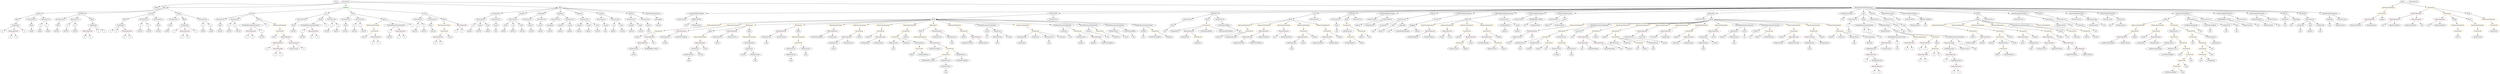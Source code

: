 strict digraph {
	graph [bb="0,0,25694,900"];
	node [label="\N"];
	Enter	[height=0.5,
		pos="3462,882",
		width=0.83628];
	Identifier_x_2	[color=black,
		height=0.5,
		label=x,
		pos="19324,18",
		width=0.75];
	ParameterList_Unnamed_22	[color=black,
		height=0.5,
		label=ParameterList,
		pos="6612,666",
		width=1.7095];
	Parameter__spender	[color=black,
		height=0.5,
		label=_spender,
		pos="6610,594",
		width=1.2521];
	ParameterList_Unnamed_22 -> Parameter__spender	[pos="e,6610.5,612.1 6611.5,647.7 6611.3,640.41 6611,631.73 6610.8,623.54"];
	Parameter__value_2	[color=black,
		height=0.5,
		label=_value,
		pos="6708,594",
		width=0.96103];
	ParameterList_Unnamed_22 -> Parameter__value_2	[pos="e,6688.5,609.25 6634.3,648.76 6647.7,638.96 6665,626.36 6679.4,615.83"];
	ElementaryTypeName_bool_2	[color=black,
		height=0.5,
		label=bool,
		pos="6796,522",
		width=0.76697];
	ExpressionStatement_Unnamed_26	[color=orange,
		height=0.5,
		label=ExpressionStatement,
		pos="16329,594",
		width=2.458];
	BinaryOperation_Unnamed_41	[color=brown,
		height=0.5,
		label=BinaryOperation,
		pos="15835,522",
		width=1.9867];
	ExpressionStatement_Unnamed_26 -> BinaryOperation_Unnamed_41	[pos="e,15898,530.65 16264,581.29 16254,579.45 16242,577.62 16232,576 16120,558.72 15990,541.96 15910,532.06"];
	ElementaryTypeName_uint_16	[color=black,
		height=0.5,
		label=uint,
		pos="21668,594",
		width=0.75];
	ExpressionStatement_Unnamed_33	[color=orange,
		height=0.5,
		label=ExpressionStatement,
		pos="7466,594",
		width=2.458];
	FunctionCall_Unnamed_40	[color=orange,
		height=0.5,
		label=FunctionCall,
		pos="6900,522",
		width=1.6125];
	ExpressionStatement_Unnamed_33 -> FunctionCall_Unnamed_40	[pos="e,6954.3,528.94 7401.9,581.2 7390.9,579.34 7379.7,577.54 7369,576 7330,570.39 7085,543.3 6965.4,530.17"];
	Identifier_records_3	[color=black,
		height=0.5,
		label=records,
		pos="7758,234",
		width=1.0858];
	BinaryOperation_Unnamed_48	[color=brown,
		height=0.5,
		label=BinaryOperation,
		pos="8810,450",
		width=1.9867];
	MemberAccess_Unnamed_19	[color=black,
		height=0.5,
		label=MemberAccess,
		pos="8674,378",
		width=1.9174];
	BinaryOperation_Unnamed_48 -> MemberAccess_Unnamed_19	[pos="e,8704,394.42 8779.5,433.29 8760.2,423.36 8735,410.41 8714.1,399.66"];
	NumberLiteral_Unnamed_34	[color=black,
		height=0.5,
		label=NumberLiteral,
		pos="8825,378",
		width=1.765];
	BinaryOperation_Unnamed_48 -> NumberLiteral_Unnamed_34	[pos="e,8821.3,396.1 8813.7,431.7 8815.3,424.32 8817.2,415.52 8818.9,407.25"];
	ElementaryTypeName_address_2	[color=black,
		height=0.5,
		label=address,
		pos="5112,522",
		width=1.0996];
	BinaryOperation_Unnamed_36	[color=brown,
		height=0.5,
		label=BinaryOperation,
		pos="16296,450",
		width=1.9867];
	BinaryOperation_Unnamed_38	[color=brown,
		height=0.5,
		label=BinaryOperation,
		pos="16296,378",
		width=1.9867];
	BinaryOperation_Unnamed_36 -> BinaryOperation_Unnamed_38	[pos="e,16296,396.1 16296,431.7 16296,424.41 16296,415.73 16296,407.54"];
	BinaryOperation_Unnamed_37	[color=brown,
		height=0.5,
		label=BinaryOperation,
		pos="16461,378",
		width=1.9867];
	BinaryOperation_Unnamed_36 -> BinaryOperation_Unnamed_37	[pos="e,16426,393.99 16331,433.98 16356,423.6 16389,409.7 16415,398.47"];
	FunctionCall_Unnamed_5	[color=orange,
		height=0.5,
		label=FunctionCall,
		pos="15205,522",
		width=1.6125];
	Identifier_require_1	[color=black,
		height=0.5,
		label=require,
		pos="15101,450",
		width=1.0026];
	FunctionCall_Unnamed_5 -> Identifier_require_1	[pos="e,15122,464.93 15181,505.12 15167,495.09 15147,482.06 15131,471.29"];
	BinaryOperation_Unnamed_15	[color=brown,
		height=0.5,
		label=BinaryOperation,
		pos="15227,450",
		width=1.9867];
	FunctionCall_Unnamed_5 -> BinaryOperation_Unnamed_15	[pos="e,15222,468.1 15210,503.7 15213,496.24 15216,487.32 15218,478.97"];
	ExpressionStatement_Unnamed_5	[color=orange,
		height=0.5,
		label=ExpressionStatement,
		pos="14815,594",
		width=2.458];
	BinaryOperation_Unnamed_16	[color=brown,
		height=0.5,
		label=BinaryOperation,
		pos="14840,522",
		width=1.9867];
	ExpressionStatement_Unnamed_5 -> BinaryOperation_Unnamed_16	[pos="e,14834,540.1 14821,575.7 14824,568.15 14827,559.12 14830,550.68"];
	MemberAccess_Unnamed_11	[color=black,
		height=0.5,
		label=MemberAccess,
		pos="16769,450",
		width=1.9174];
	Identifier_record	[color=black,
		height=0.5,
		label=record,
		pos="17150,378",
		width=0.97489];
	MemberAccess_Unnamed_11 -> Identifier_record	[pos="e,17124,390.26 16820,437.37 16829,435.45 16838,433.58 16847,432 16961,411.61 16993,425.14 17106,396 17108,395.41 17111,394.73 17113,\
394"];
	FunctionCall_Unnamed_50	[color=orange,
		height=0.5,
		label=FunctionCall,
		pos="9559,306",
		width=1.6125];
	Identifier_Token_3	[color=black,
		height=0.5,
		label=Token,
		pos="9472,234",
		width=0.96103];
	FunctionCall_Unnamed_50 -> Identifier_Token_3	[pos="e,9490.3,249.72 9538.8,288.76 9527,279.27 9512,267.17 9499.2,256.85"];
	Identifier_lrcTokenAddress_4	[color=black,
		height=0.5,
		label=lrcTokenAddress,
		pos="9600,234",
		width=2.0976];
	FunctionCall_Unnamed_50 -> Identifier_lrcTokenAddress_4	[pos="e,9589.9,252.28 9568.9,288.05 9573.5,280.26 9579,270.82 9584.1,262.08"];
	BinaryOperation_Unnamed_67	[color=brown,
		height=0.5,
		label=BinaryOperation,
		pos="19811,234",
		width=1.9867];
	Identifier_w_1	[color=black,
		height=0.5,
		label=w,
		pos="19775,162",
		width=0.75];
	BinaryOperation_Unnamed_67 -> Identifier_w_1	[pos="e,19783,179.14 19802,215.7 19798,207.75 19793,198.16 19789,189.34"];
	Identifier_y_3	[color=black,
		height=0.5,
		label=y,
		pos="19847,162",
		width=0.75];
	BinaryOperation_Unnamed_67 -> Identifier_y_3	[pos="e,19839,179.14 19820,215.7 19824,207.75 19829,198.16 19833,189.34"];
	BinaryOperation_Unnamed_29	[color=brown,
		height=0.5,
		label=BinaryOperation,
		pos="24371,666",
		width=1.9867];
	Identifier_depositStartTime_6	[color=black,
		height=0.5,
		label=depositStartTime,
		pos="24220,594",
		width=2.0699];
	BinaryOperation_Unnamed_29 -> Identifier_depositStartTime_6	[pos="e,24253,610.45 24338,649.64 24316,639.51 24287,626.13 24263,615.15"];
	NumberLiteral_Unnamed_28	[color=black,
		height=0.5,
		label=NumberLiteral,
		pos="24376,594",
		width=1.765];
	BinaryOperation_Unnamed_29 -> NumberLiteral_Unnamed_28	[pos="e,24375,612.1 24372,647.7 24373,640.41 24373,631.73 24374,623.54"];
	ExpressionStatement_Unnamed_11	[color=orange,
		height=0.5,
		label=ExpressionStatement,
		pos="12946,594",
		width=2.458];
	FunctionCall_Unnamed_9	[color=orange,
		height=0.5,
		label=FunctionCall,
		pos="12984,522",
		width=1.6125];
	ExpressionStatement_Unnamed_11 -> FunctionCall_Unnamed_9	[pos="e,12975,540.1 12955,575.7 12960,567.98 12965,558.71 12969,550.11"];
	UnaryOperation_Unnamed_2	[color=black,
		height=0.5,
		label=UnaryOperation,
		pos="10609,450",
		width=1.9452];
	Identifier_withdrawId	[color=black,
		height=0.5,
		label=withdrawId,
		pos="10609,378",
		width=1.46];
	UnaryOperation_Unnamed_2 -> Identifier_withdrawId	[pos="e,10609,396.1 10609,431.7 10609,424.41 10609,415.73 10609,407.54"];
	NumberLiteral_Unnamed	[color=black,
		height=0.5,
		label=NumberLiteral,
		pos="3088,306",
		width=1.765];
	ElementaryTypeName_address_6	[color=black,
		height=0.5,
		label=address,
		pos="5857,522",
		width=1.0996];
	ElementaryTypeName_uint_30	[color=black,
		height=0.5,
		label=uint,
		pos="22676,522",
		width=0.75];
	ElementaryTypeName_uint_15	[color=black,
		height=0.5,
		label=uint,
		pos="14242,522",
		width=0.75];
	FunctionCall_Unnamed_43	[color=orange,
		height=0.5,
		label=FunctionCall,
		pos="9833,234",
		width=1.6125];
	Identifier_WITHDRAWAL_SCALE	[color=black,
		height=0.5,
		label=WITHDRAWAL_SCALE,
		pos="9636,162",
		width=3.054];
	FunctionCall_Unnamed_43 -> Identifier_WITHDRAWAL_SCALE	[pos="e,9680.5,178.8 9795.9,219.83 9766.4,209.33 9724.5,194.45 9691,182.55"];
	MemberAccess_Unnamed_23	[color=black,
		height=0.5,
		label=MemberAccess,
		pos="9833,162",
		width=1.9174];
	FunctionCall_Unnamed_43 -> MemberAccess_Unnamed_23	[pos="e,9833,180.1 9833,215.7 9833,208.41 9833,199.73 9833,191.54"];
	Identifier_b_6	[color=black,
		height=0.5,
		label=b,
		pos="108,450",
		width=0.75];
	NumberLiteral_Unnamed_16	[color=black,
		height=0.5,
		label=NumberLiteral,
		pos="21331,666",
		width=1.765];
	Identifier_lrcDeposited_4	[color=black,
		height=0.5,
		label=lrcDeposited,
		pos="12220,522",
		width=1.6125];
	FunctionDefinition_max64	[color=black,
		height=0.5,
		label=max64,
		pos="410,738",
		width=0.97489];
	Block_Unnamed_4	[color=black,
		height=0.5,
		label=Block,
		pos="186,666",
		width=0.90558];
	FunctionDefinition_max64 -> Block_Unnamed_4	[pos="e,213.88,675.71 380.72,727.85 340.79,715.37 269.17,692.99 224.81,679.13"];
	ParameterList_Unnamed_9	[color=black,
		height=0.5,
		label=ParameterList,
		pos="339,666",
		width=1.7095];
	FunctionDefinition_max64 -> ParameterList_Unnamed_9	[pos="e,355.95,683.71 394.24,721.46 385.37,712.72 374.08,701.59 364.03,691.68"];
	ParameterList_Unnamed_8	[color=black,
		height=0.5,
		label=ParameterList,
		pos="480,666",
		width=1.7095];
	FunctionDefinition_max64 -> ParameterList_Unnamed_8	[pos="e,463.53,683.47 425.54,721.46 434.35,712.65 445.57,701.43 455.54,691.46"];
	BinaryOperation_Unnamed_30	[color=brown,
		height=0.5,
		label=BinaryOperation,
		pos="24787,738",
		width=1.9867];
	BinaryOperation_Unnamed_32	[color=brown,
		height=0.5,
		label=BinaryOperation,
		pos="24623,666",
		width=1.9867];
	BinaryOperation_Unnamed_30 -> BinaryOperation_Unnamed_32	[pos="e,24658,681.99 24752,721.98 24727,711.6 24695,697.7 24669,686.47"];
	BinaryOperation_Unnamed_31	[color=brown,
		height=0.5,
		label=BinaryOperation,
		pos="24787,666",
		width=1.9867];
	BinaryOperation_Unnamed_30 -> BinaryOperation_Unnamed_31	[pos="e,24787,684.1 24787,719.7 24787,712.41 24787,703.73 24787,695.54"];
	Identifier_require_19	[color=black,
		height=0.5,
		label=require,
		pos="21993,450",
		width=1.0026];
	FunctionCall_Unnamed_17	[color=orange,
		height=0.5,
		label=FunctionCall,
		pos="21495,522",
		width=1.6125];
	Identifier_balance_2	[color=black,
		height=0.5,
		label=balance,
		pos="21500,450",
		width=1.0719];
	FunctionCall_Unnamed_17 -> Identifier_balance_2	[pos="e,21499,468.1 21496,503.7 21497,496.41 21497,487.73 21498,479.54"];
	Identifier_Drained	[color=black,
		height=0.5,
		label=Drained,
		pos="21596,450",
		width=1.0996];
	FunctionCall_Unnamed_17 -> Identifier_Drained	[pos="e,21575,465.63 21518,505.12 21532,495.29 21550,482.58 21566,471.94"];
	Identifier_sqrt_7	[color=black,
		height=0.5,
		label=sqrt,
		pos="22582,162",
		width=0.75];
	MemberAccess_Unnamed_33	[color=black,
		height=0.5,
		label=MemberAccess,
		pos="7997,450",
		width=1.9174];
	Identifier_msg_16	[color=black,
		height=0.5,
		label=msg,
		pos="7997,378",
		width=0.75];
	MemberAccess_Unnamed_33 -> Identifier_msg_16	[pos="e,7997,396.1 7997,431.7 7997,424.41 7997,415.73 7997,407.54"];
	Identifier_Token_2	[color=black,
		height=0.5,
		label=Token,
		pos="18133,450",
		width=0.96103];
	VariableDeclaration__lrcAmount_1	[color=black,
		height=0.5,
		label=_lrcAmount,
		pos="14344,594",
		width=1.5293];
	VariableDeclaration__lrcAmount_1 -> ElementaryTypeName_uint_15	[pos="e,14260,535.62 14321,577.29 14306,566.88 14286,553.15 14270,542.1"];
	PragmaDirective_solidity	[color=black,
		height=0.5,
		label=solidity,
		pos="1587,810",
		width=1.0442];
	ParameterList_Unnamed_13	[color=black,
		height=0.5,
		label=ParameterList,
		pos="631,666",
		width=1.7095];
	Parameter_None_6	[color=black,
		height=0.5,
		label=None,
		pos="615,594",
		width=0.85014];
	ParameterList_Unnamed_13 -> Parameter_None_6	[pos="e,618.91,612.1 627.04,647.7 625.36,640.32 623.35,631.52 621.46,623.25"];
	Identifier_lrcAmount	[color=black,
		height=0.5,
		label=lrcAmount,
		pos="17255,378",
		width=1.3907];
	MemberAccess_Unnamed_34	[color=black,
		height=0.5,
		label=MemberAccess,
		pos="8240,306",
		width=1.9174];
	MemberAccess_Unnamed_35	[color=black,
		height=0.5,
		label=MemberAccess,
		pos="8240,234",
		width=1.9174];
	MemberAccess_Unnamed_34 -> MemberAccess_Unnamed_35	[pos="e,8240,252.1 8240,287.7 8240,280.41 8240,271.73 8240,263.54"];
	Identifier_lrcBonus	[color=black,
		height=0.5,
		label=lrcBonus,
		pos="11366,378",
		width=1.2244];
	Block_Unnamed_18	[color=black,
		height=0.5,
		label=Block,
		pos="9563,522",
		width=0.90558];
	ExpressionStatement_Unnamed_35	[color=orange,
		height=0.5,
		label=ExpressionStatement,
		pos="9555,450",
		width=2.458];
	Block_Unnamed_18 -> ExpressionStatement_Unnamed_35	[pos="e,9557,468.1 9561,503.7 9560.2,496.41 9559.2,487.73 9558.3,479.54"];
	Identifier_a_9	[color=black,
		height=0.5,
		label=a,
		pos="27,522",
		width=0.75];
	BinaryOperation_Unnamed_10	[color=brown,
		height=0.5,
		label=BinaryOperation,
		pos="144,522",
		width=1.9867];
	BinaryOperation_Unnamed_10 -> Identifier_b_6	[pos="e,116.3,467.14 135.1,503.7 131.02,495.75 126.08,486.16 121.55,477.34"];
	Identifier_a_8	[color=black,
		height=0.5,
		label=a,
		pos="180,450",
		width=0.75];
	BinaryOperation_Unnamed_10 -> Identifier_a_8	[pos="e,171.7,467.14 152.9,503.7 156.98,495.75 161.92,486.16 166.45,477.34"];
	NumberLiteral_Unnamed_24	[color=black,
		height=0.5,
		label=NumberLiteral,
		pos="14921,306",
		width=1.765];
	BinaryOperation_Unnamed_47	[color=brown,
		height=0.5,
		label=BinaryOperation,
		pos="6732,378",
		width=1.9867];
	MemberAccess_Unnamed_18	[color=black,
		height=0.5,
		label=MemberAccess,
		pos="6633,306",
		width=1.9174];
	BinaryOperation_Unnamed_47 -> MemberAccess_Unnamed_18	[pos="e,6656.1,323.31 6708.8,360.59 6695.9,351.46 6679.6,339.96 6665.5,329.95"];
	Identifier_WITHDRAWAL_DELAY	[color=black,
		height=0.5,
		label=WITHDRAWAL_DELAY,
		pos="6831,306",
		width=3.0818];
	BinaryOperation_Unnamed_47 -> Identifier_WITHDRAWAL_DELAY	[pos="e,6806.9,324.04 6755.2,360.59 6767.8,351.66 6783.7,340.45 6797.6,330.6"];
	FunctionCall_Unnamed_7	[color=orange,
		height=0.5,
		label=FunctionCall,
		pos="13531,522",
		width=1.6125];
	BinaryOperation_Unnamed_18	[color=brown,
		height=0.5,
		label=BinaryOperation,
		pos="13529,450",
		width=1.9867];
	FunctionCall_Unnamed_7 -> BinaryOperation_Unnamed_18	[pos="e,13529,468.1 13531,503.7 13530,496.41 13530,487.73 13530,479.54"];
	Identifier_require_2	[color=black,
		height=0.5,
		label=require,
		pos="13655,450",
		width=1.0026];
	FunctionCall_Unnamed_7 -> Identifier_require_2	[pos="e,13632,464.21 13558,505.64 13577,495.08 13602,481 13622,469.78"];
	ParameterList_Unnamed_20	[color=black,
		height=0.5,
		label=ParameterList,
		pos="5045,666",
		width=1.7095];
	Parameter__to_1	[color=black,
		height=0.5,
		label=_to,
		pos="4946,594",
		width=0.75];
	ParameterList_Unnamed_20 -> Parameter__to_1	[pos="e,4964.1,607.78 5022.5,649.12 5007.9,638.76 4988.7,625.18 4973.2,614.22"];
	Parameter__value_1	[color=black,
		height=0.5,
		label=_value,
		pos="5026,594",
		width=0.96103];
	ParameterList_Unnamed_20 -> Parameter__value_1	[pos="e,5030.6,612.1 5040.3,647.7 5038.3,640.24 5035.9,631.32 5033.6,622.97"];
	Parameter__from	[color=black,
		height=0.5,
		label=_from,
		pos="5112,594",
		width=0.93331];
	ParameterList_Unnamed_20 -> Parameter__from	[pos="e,5097.2,610.51 5060.9,648.41 5069.4,639.53 5080,628.44 5089.3,618.67"];
	Identifier_msg_5	[color=black,
		height=0.5,
		label=msg,
		pos="17867,378",
		width=0.75];
	ElementaryTypeName_uint_12	[color=black,
		height=0.5,
		label=uint,
		pos="21598,522",
		width=0.75];
	VariableDeclarationStatement_Unnamed_5	[color=black,
		height=0.5,
		label=VariableDeclarationStatement,
		pos="16555,594",
		width=3.3174];
	FunctionCall_Unnamed_29	[color=orange,
		height=0.5,
		label=FunctionCall,
		pos="16065,522",
		width=1.6125];
	VariableDeclarationStatement_Unnamed_5 -> FunctionCall_Unnamed_29	[pos="e,16117,530.41 16470,580.93 16373,567.02 16215,544.5 16128,532.03"];
	VariableDeclaration_lrcAmount_1	[color=black,
		height=0.5,
		label=lrcAmount,
		pos="16244,522",
		width=1.3907];
	VariableDeclarationStatement_Unnamed_5 -> VariableDeclaration_lrcAmount_1	[pos="e,16286,532.35 16491,578.5 16433,565.56 16350,546.86 16296,534.81"];
	MemberAccess_Unnamed_12	[color=black,
		height=0.5,
		label=MemberAccess,
		pos="15669,450",
		width=1.9174];
	Identifier_record_1	[color=black,
		height=0.5,
		label=record,
		pos="15502,378",
		width=0.97489];
	MemberAccess_Unnamed_12 -> Identifier_record_1	[pos="e,15529,390.15 15634,434.15 15606,422.48 15567,406.27 15539,394.45"];
	ParameterList_Unnamed_4	[color=black,
		height=0.5,
		label=ParameterList,
		pos="4373,666",
		width=1.7095];
	Parameter_a_2	[color=black,
		height=0.5,
		label=a,
		pos="4366,594",
		width=0.75];
	ParameterList_Unnamed_4 -> Parameter_a_2	[pos="e,4367.7,612.1 4371.3,647.7 4370.5,640.41 4369.7,631.73 4368.9,623.54"];
	Parameter_b_2	[color=black,
		height=0.5,
		label=b,
		pos="4438,594",
		width=0.75];
	ParameterList_Unnamed_4 -> Parameter_b_2	[pos="e,4424.5,609.57 4388.4,648.41 4396.9,639.28 4407.5,627.81 4416.8,617.85"];
	Parameter_a_6	[color=black,
		height=0.5,
		label=a,
		pos="699,594",
		width=0.75];
	ElementaryTypeName_uint256_15	[color=black,
		height=0.5,
		label=uint256,
		pos="689,522",
		width=1.0442];
	Parameter_a_6 -> ElementaryTypeName_uint256_15	[pos="e,691.44,540.1 696.53,575.7 695.47,568.32 694.22,559.52 693.04,551.25"];
	BinaryOperation_Unnamed_6	[color=brown,
		height=0.5,
		label=BinaryOperation,
		pos="4590,450",
		width=1.9867];
	Identifier_a_4	[color=black,
		height=0.5,
		label=a,
		pos="4554,378",
		width=0.75];
	BinaryOperation_Unnamed_6 -> Identifier_a_4	[pos="e,4562.3,395.14 4581.1,431.7 4577,423.75 4572.1,414.16 4567.5,405.34"];
	Identifier_b_3	[color=black,
		height=0.5,
		label=b,
		pos="4626,378",
		width=0.75];
	BinaryOperation_Unnamed_6 -> Identifier_b_3	[pos="e,4617.7,395.14 4598.9,431.7 4603,423.75 4607.9,414.16 4612.5,405.34"];
	NumberLiteral_Unnamed_12	[color=black,
		height=0.5,
		label=NumberLiteral,
		pos="16112,666",
		width=1.765];
	ParameterList_Unnamed_37	[color=black,
		height=0.5,
		label=ParameterList,
		pos="13860,666",
		width=1.7095];
	Parameter_None_8	[color=black,
		height=0.5,
		label=None,
		pos="13863,594",
		width=0.85014];
	ParameterList_Unnamed_37 -> Parameter_None_8	[pos="e,13862,612.1 13861,647.7 13861,640.41 13861,631.73 13862,623.54"];
	Block_Unnamed_10	[color=black,
		height=0.5,
		label=Block,
		pos="20324,666",
		width=0.90558];
	ExpressionStatement_Unnamed_14	[color=orange,
		height=0.5,
		label=ExpressionStatement,
		pos="19934,594",
		width=2.458];
	Block_Unnamed_10 -> ExpressionStatement_Unnamed_14	[pos="e,19999,606.61 20293,659.45 20232,648.56 20096,624.1 20010,608.64"];
	ExpressionStatement_Unnamed_15	[color=orange,
		height=0.5,
		label=ExpressionStatement,
		pos="20129,594",
		width=2.458];
	Block_Unnamed_10 -> ExpressionStatement_Unnamed_15	[pos="e,20171,610.24 20297,655.41 20268,644.81 20219,627.47 20182,614.08"];
	ExpressionStatement_Unnamed_12	[color=orange,
		height=0.5,
		label=ExpressionStatement,
		pos="20324,594",
		width=2.458];
	Block_Unnamed_10 -> ExpressionStatement_Unnamed_12	[pos="e,20324,612.1 20324,647.7 20324,640.41 20324,631.73 20324,623.54"];
	ExpressionStatement_Unnamed_13	[color=orange,
		height=0.5,
		label=ExpressionStatement,
		pos="20519,594",
		width=2.458];
	Block_Unnamed_10 -> ExpressionStatement_Unnamed_13	[pos="e,20474,609.81 20349,654.32 20354,652.17 20360,649.97 20365,648 20397,635.83 20433,623.27 20463,613.44"];
	VariableDeclarationStatement_Unnamed_3	[color=black,
		height=0.5,
		label=VariableDeclarationStatement,
		pos="20745,594",
		width=3.3174];
	Block_Unnamed_10 -> VariableDeclarationStatement_Unnamed_3	[pos="e,20658,606.6 20348,653.71 20354,651.55 20359,649.5 20365,648 20379,644.32 20538,622.57 20647,608.1"];
	ExpressionStatement_Unnamed_16	[color=orange,
		height=0.5,
		label=ExpressionStatement,
		pos="20971,594",
		width=2.458];
	Block_Unnamed_10 -> ExpressionStatement_Unnamed_16	[pos="e,20908,606.96 20348,653.6 20353,651.39 20359,649.35 20365,648 20585,595.98 20648,639.38 20873,612 20881,611.07 20889,609.95 20896,\
608.73"];
	ElementaryTypeName_uint256_4	[color=black,
		height=0.5,
		label=uint256,
		pos="3429,522",
		width=1.0442];
	VariableDeclaration_balance	[color=black,
		height=0.5,
		label=balance,
		pos="21219,522",
		width=1.0719];
	ElementaryTypeName_uint_19	[color=black,
		height=0.5,
		label=uint,
		pos="21300,450",
		width=0.75];
	VariableDeclaration_balance -> ElementaryTypeName_uint_19	[pos="e,21284,464.74 21237,505.81 21248,495.97 21263,483.03 21275,472.18"];
	VariableDeclaration_totalSupply	[color=black,
		height=0.5,
		label=totalSupply,
		pos="6891,666",
		width=1.4739];
	ElementaryTypeName_uint256_21	[color=black,
		height=0.5,
		label=uint256,
		pos="6897,594",
		width=1.0442];
	VariableDeclaration_totalSupply -> ElementaryTypeName_uint256_21	[pos="e,6895.5,612.1 6892.5,647.7 6893.1,640.41 6893.9,631.73 6894.6,623.54"];
	Identifier_y_4	[color=black,
		height=0.5,
		label=y,
		pos="19928,234",
		width=0.75];
	Identifier_lrcDeposited_3	[color=black,
		height=0.5,
		label=lrcDeposited,
		pos="12324,450",
		width=1.6125];
	StateVariableDeclaration_Unnamed_4	[color=black,
		height=0.5,
		label=StateVariableDeclaration,
		pos="7296,738",
		width=2.8184];
	NumberLiteral_Unnamed_8	[color=black,
		height=0.5,
		label=NumberLiteral,
		pos="7139,666",
		width=1.765];
	StateVariableDeclaration_Unnamed_4 -> NumberLiteral_Unnamed_8	[pos="e,7172,681.72 7259.6,720.76 7236.5,710.49 7206.6,697.16 7182.4,686.34"];
	VariableDeclaration_DRAIN_DELAY	[color=black,
		height=0.5,
		label=DRAIN_DELAY,
		pos="7296,666",
		width=2.0838];
	StateVariableDeclaration_Unnamed_4 -> VariableDeclaration_DRAIN_DELAY	[pos="e,7296,684.1 7296,719.7 7296,712.41 7296,703.73 7296,695.54"];
	MemberAccess_Unnamed_32	[color=black,
		height=0.5,
		label=MemberAccess,
		pos="9285,378",
		width=1.9174];
	Identifier_msg_15	[color=black,
		height=0.5,
		label=msg,
		pos="9285,306",
		width=0.75];
	MemberAccess_Unnamed_32 -> Identifier_msg_15	[pos="e,9285,324.1 9285,359.7 9285,352.41 9285,343.73 9285,335.54"];
	ElementaryTypeName_uint_32	[color=black,
		height=0.5,
		label=uint,
		pos="19058,522",
		width=0.75];
	ParameterList_Unnamed_21	[color=black,
		height=0.5,
		label=ParameterList,
		pos="5204,666",
		width=1.7095];
	Parameter_success_1	[color=black,
		height=0.5,
		label=success,
		pos="5204,594",
		width=1.1135];
	ParameterList_Unnamed_21 -> Parameter_success_1	[pos="e,5204,612.1 5204,647.7 5204,640.41 5204,631.73 5204,623.54"];
	NumberLiteral_Unnamed_35	[color=black,
		height=0.5,
		label=NumberLiteral,
		pos="9725,450",
		width=1.765];
	ElementaryTypeName_bool_1	[color=black,
		height=0.5,
		label=bool,
		pos="5197,522",
		width=0.76697];
	Parameter_success_1 -> ElementaryTypeName_bool_1	[pos="e,5198.7,540.1 5202.3,575.7 5201.5,568.41 5200.7,559.73 5199.9,551.54"];
	Identifier_require_12	[color=black,
		height=0.5,
		label=require,
		pos="17262,450",
		width=1.0026];
	Identifier_msg_11	[color=black,
		height=0.5,
		label=msg,
		pos="9833,18",
		width=0.75];
	MemberAccess_Unnamed_22	[color=black,
		height=0.5,
		label=MemberAccess,
		pos="9990,234",
		width=1.9174];
	Identifier_lrcWithdrawalBase_1	[color=black,
		height=0.5,
		label=lrcWithdrawalBase,
		pos="10001,162",
		width=2.2362];
	MemberAccess_Unnamed_22 -> Identifier_lrcWithdrawalBase_1	[pos="e,9998.3,180.1 9992.7,215.7 9993.9,208.32 9995.3,199.52 9996.6,191.25"];
	ParameterList_Unnamed_5	[color=black,
		height=0.5,
		label=ParameterList,
		pos="4514,666",
		width=1.7095];
	Parameter_None_2	[color=black,
		height=0.5,
		label=None,
		pos="4514,594",
		width=0.85014];
	ParameterList_Unnamed_5 -> Parameter_None_2	[pos="e,4514,612.1 4514,647.7 4514,640.41 4514,631.73 4514,623.54"];
	Identifier_a	[color=black,
		height=0.5,
		label=a,
		pos="2582,450",
		width=0.75];
	Identifier_msg_17	[color=black,
		height=0.5,
		label=msg,
		pos="8240,162",
		width=0.75];
	NumberLiteral_Unnamed_21	[color=black,
		height=0.5,
		label=NumberLiteral,
		pos="21777,594",
		width=1.765];
	BinaryOperation_Unnamed_20	[color=brown,
		height=0.5,
		label=BinaryOperation,
		pos="13336,522",
		width=1.9867];
	Identifier_now	[color=black,
		height=0.5,
		label=now,
		pos="13245,450",
		width=0.75];
	BinaryOperation_Unnamed_20 -> Identifier_now	[pos="e,13262,464.2 13314,504.41 13301,494.42 13285,481.64 13271,471.09"];
	Identifier_depositStartTime_1	[color=black,
		height=0.5,
		label=depositStartTime,
		pos="13365,450",
		width=2.0699];
	BinaryOperation_Unnamed_20 -> Identifier_depositStartTime_1	[pos="e,13358,468.1 13343,503.7 13346,496.15 13350,487.12 13354,478.68"];
	Parameter__owner	[color=black,
		height=0.5,
		label=_owner,
		pos="5645,594",
		width=1.0719];
	ElementaryTypeName_address	[color=black,
		height=0.5,
		label=address,
		pos="5662,522",
		width=1.0996];
	Parameter__owner -> ElementaryTypeName_address	[pos="e,5657.8,540.1 5649.2,575.7 5651,568.32 5653.1,559.52 5655.1,551.25"];
	ExpressionStatement_Unnamed_23	[color=orange,
		height=0.5,
		label=ExpressionStatement,
		pos="16781,594",
		width=2.458];
	FunctionCall_Unnamed_27	[color=orange,
		height=0.5,
		label=FunctionCall,
		pos="16422,522",
		width=1.6125];
	ExpressionStatement_Unnamed_23 -> FunctionCall_Unnamed_27	[pos="e,16470,532.39 16719,580.89 16652,567.87 16547,547.32 16481,534.53"];
	FunctionCall_Unnamed_6	[color=orange,
		height=0.5,
		label=FunctionCall,
		pos="14982,378",
		width=1.6125];
	FunctionCall_Unnamed_6 -> NumberLiteral_Unnamed_24	[pos="e,14936,323.96 14968,360.41 14960,352.08 14951,341.8 14943,332.49"];
	ElementaryTypeName_address_19	[color=black,
		height=0.5,
		label=address,
		pos="15042,306",
		width=1.0996];
	FunctionCall_Unnamed_6 -> ElementaryTypeName_address_19	[pos="e,15028,322.99 14996,360.41 15004,351.83 15013,341.19 15021,331.67"];
	ExpressionStatement_Unnamed_10	[color=orange,
		height=0.5,
		label=ExpressionStatement,
		pos="13141,594",
		width=2.458];
	BinaryOperation_Unnamed_21	[color=brown,
		height=0.5,
		label=BinaryOperation,
		pos="13132,522",
		width=1.9867];
	ExpressionStatement_Unnamed_10 -> BinaryOperation_Unnamed_21	[pos="e,13134,540.1 13139,575.7 13138,568.32 13137,559.52 13136,551.25"];
	MemberAccess_Unnamed_36	[color=black,
		height=0.5,
		label=MemberAccess,
		pos="8396,306",
		width=1.9174];
	Identifier_msg_18	[color=black,
		height=0.5,
		label=msg,
		pos="8396,234",
		width=0.75];
	MemberAccess_Unnamed_36 -> Identifier_msg_18	[pos="e,8396,252.1 8396,287.7 8396,280.41 8396,271.73 8396,263.54"];
	VariableDeclaration_lrcAmount_2	[color=black,
		height=0.5,
		label=lrcAmount,
		pos="11074,522",
		width=1.3907];
	ElementaryTypeName_uint_25	[color=black,
		height=0.5,
		label=uint,
		pos="11122,450",
		width=0.75];
	VariableDeclaration_lrcAmount_2 -> ElementaryTypeName_uint_25	[pos="e,11111,466.83 11086,504.05 11091,495.73 11098,485.54 11105,476.32"];
	ElementaryTypeName_uint256_5	[color=black,
		height=0.5,
		label=uint256,
		pos="3522,522",
		width=1.0442];
	Identifier_assert	[color=black,
		height=0.5,
		label=assert,
		pos="2888,450",
		width=0.89172];
	ElementaryTypeName_address_4	[color=black,
		height=0.5,
		label=address,
		pos="6613,522",
		width=1.0996];
	Parameter__spender -> ElementaryTypeName_address_4	[pos="e,6612.3,540.1 6610.7,575.7 6611.1,568.41 6611.4,559.73 6611.8,551.54"];
	Identifier_assert_2	[color=black,
		height=0.5,
		label=assert,
		pos="3822,450",
		width=0.89172];
	FunctionCall_Unnamed_31	[color=orange,
		height=0.5,
		label=FunctionCall,
		pos="15920,450",
		width=1.6125];
	MemberAccess_Unnamed_9	[color=black,
		height=0.5,
		label=MemberAccess,
		pos="15624,378",
		width=1.9174];
	FunctionCall_Unnamed_31 -> MemberAccess_Unnamed_9	[pos="e,15675,390.48 15876,437.8 15869,435.84 15861,433.84 15853,432 15797,418.31 15732,403.47 15686,392.98"];
	MemberAccess_Unnamed_8	[color=black,
		height=0.5,
		label=MemberAccess,
		pos="15780,378",
		width=1.9174];
	FunctionCall_Unnamed_31 -> MemberAccess_Unnamed_8	[pos="e,15811,394.31 15890,434.15 15870,424.04 15843,410.51 15821,399.39"];
	FunctionCall_Unnamed_32	[color=orange,
		height=0.5,
		label=FunctionCall,
		pos="15925,378",
		width=1.6125];
	FunctionCall_Unnamed_31 -> FunctionCall_Unnamed_32	[pos="e,15924,396.1 15921,431.7 15922,424.41 15922,415.73 15923,407.54"];
	ExpressionStatement_Unnamed_44	[color=orange,
		height=0.5,
		label=ExpressionStatement,
		pos="21947,594",
		width=2.458];
	FunctionCall_Unnamed_55	[color=orange,
		height=0.5,
		label=FunctionCall,
		pos="21903,522",
		width=1.6125];
	ExpressionStatement_Unnamed_44 -> FunctionCall_Unnamed_55	[pos="e,21914,540.1 21936,575.7 21931,567.9 21925,558.51 21920,549.83"];
	MemberAccess_Unnamed_29	[color=black,
		height=0.5,
		label=MemberAccess,
		pos="7205,234",
		width=1.9174];
	Identifier_msg_13	[color=black,
		height=0.5,
		label=msg,
		pos="7205,162",
		width=0.75];
	MemberAccess_Unnamed_29 -> Identifier_msg_13	[pos="e,7205,180.1 7205,215.7 7205,208.41 7205,199.73 7205,191.54"];
	NumberLiteral_Unnamed_17	[color=black,
		height=0.5,
		label=NumberLiteral,
		pos="23285,594",
		width=1.765];
	Identifier_a_6	[color=black,
		height=0.5,
		label=a,
		pos="4186,450",
		width=0.75];
	VariableDeclaration__from	[color=black,
		height=0.5,
		label=_from,
		pos="5298,594",
		width=0.93331];
	ElementaryTypeName_address_7	[color=black,
		height=0.5,
		label=address,
		pos="5282,522",
		width=1.0996];
	VariableDeclaration__from -> ElementaryTypeName_address_7	[pos="e,5285.9,540.1 5294,575.7 5292.4,568.32 5290.3,559.52 5288.5,551.25"];
	MemberAccess_Unnamed_24	[color=black,
		height=0.5,
		label=MemberAccess,
		pos="9833,90",
		width=1.9174];
	MemberAccess_Unnamed_23 -> MemberAccess_Unnamed_24	[pos="e,9833,108.1 9833,143.7 9833,136.41 9833,127.73 9833,119.54"];
	ParameterList_Unnamed_34	[color=black,
		height=0.5,
		label=ParameterList,
		pos="20436,666",
		width=1.7095];
	Block_Unnamed_7	[color=black,
		height=0.5,
		label=Block,
		pos="1331,666",
		width=0.90558];
	Conditional_Unnamed_3	[color=black,
		height=0.5,
		label=Conditional,
		pos="1286,594",
		width=1.4877];
	Block_Unnamed_7 -> Conditional_Unnamed_3	[pos="e,1296.7,611.63 1320.6,648.76 1315.3,640.58 1308.8,630.45 1302.8,621.2"];
	Identifier_msg_4	[color=black,
		height=0.5,
		label=msg,
		pos="15618,306",
		width=0.75];
	ParameterList_Unnamed_41	[color=black,
		height=0.5,
		label=ParameterList,
		pos="12352,666",
		width=1.7095];
	Parameter_None_9	[color=black,
		height=0.5,
		label=None,
		pos="12195,594",
		width=0.85014];
	ParameterList_Unnamed_41 -> Parameter_None_9	[pos="e,12219,605.56 12319,650.33 12293,638.56 12256,622.1 12229,610.19"];
	BinaryOperation_Unnamed_35	[color=brown,
		height=0.5,
		label=BinaryOperation,
		pos="18678,450",
		width=1.9867];
	MemberAccess_Unnamed_4	[color=black,
		height=0.5,
		label=MemberAccess,
		pos="18678,378",
		width=1.9174];
	BinaryOperation_Unnamed_35 -> MemberAccess_Unnamed_4	[pos="e,18678,396.1 18678,431.7 18678,424.41 18678,415.73 18678,407.54"];
	NumberLiteral_Unnamed_30	[color=black,
		height=0.5,
		label=NumberLiteral,
		pos="18829,378",
		width=1.765];
	BinaryOperation_Unnamed_35 -> NumberLiteral_Unnamed_30	[pos="e,18797,393.97 18711,433.64 18733,423.37 18763,409.76 18787,398.69"];
	VariableDeclarationStatement_Unnamed_12	[color=black,
		height=0.5,
		label=VariableDeclarationStatement,
		pos="19176,594",
		width=3.3174];
	VariableDeclaration_y	[color=black,
		height=0.5,
		label=y,
		pos="19176,522",
		width=0.75];
	VariableDeclarationStatement_Unnamed_12 -> VariableDeclaration_y	[pos="e,19176,540.1 19176,575.7 19176,568.41 19176,559.73 19176,551.54"];
	Identifier_x	[color=black,
		height=0.5,
		label=x,
		pos="19248,522",
		width=0.75];
	VariableDeclarationStatement_Unnamed_12 -> Identifier_x	[pos="e,19233,537.42 19193,576.05 19203,566.82 19215,555.29 19225,545.33"];
	FunctionDefinition_withdrawLRC	[color=black,
		height=0.5,
		label=withdrawLRC,
		pos="11065,738",
		width=1.7511];
	Block_Unnamed_17	[color=black,
		height=0.5,
		label=Block,
		pos="9686,666",
		width=0.90558];
	FunctionDefinition_withdrawLRC -> Block_Unnamed_17	[pos="e,9718.6,668.65 11004,733.88 10769,721.96 9931.4,679.46 9729.9,669.23"];
	ParameterList_Unnamed_39	[color=black,
		height=0.5,
		label=ParameterList,
		pos="11065,666",
		width=1.7095];
	FunctionDefinition_withdrawLRC -> ParameterList_Unnamed_39	[pos="e,11065,684.1 11065,719.7 11065,712.41 11065,703.73 11065,695.54"];
	FunctionDefinition_transferFrom	[color=black,
		height=0.5,
		label=transferFrom,
		pos="5204,738",
		width=1.6402];
	FunctionDefinition_transferFrom -> ParameterList_Unnamed_20	[pos="e,5078.1,681.56 5171.4,722.67 5147.5,712.12 5114.7,697.67 5088.5,686.14"];
	FunctionDefinition_transferFrom -> ParameterList_Unnamed_21	[pos="e,5204,684.1 5204,719.7 5204,712.41 5204,703.73 5204,695.54"];
	MemberAccess_Unnamed	[color=black,
		height=0.5,
		label=MemberAccess,
		pos="13414,378",
		width=1.9174];
	BinaryOperation_Unnamed_18 -> MemberAccess_Unnamed	[pos="e,13440,394.98 13503,432.94 13487,423.43 13467,411.24 13450,400.86"];
	Identifier_owner_1	[color=black,
		height=0.5,
		label=owner,
		pos="13535,378",
		width=0.93331];
	BinaryOperation_Unnamed_18 -> Identifier_owner_1	[pos="e,13534,396.1 13530,431.7 13531,424.41 13532,415.73 13533,407.54"];
	Identifier_now_6	[color=black,
		height=0.5,
		label=now,
		pos="16278,306",
		width=0.75];
	Block_Unnamed_17 -> ExpressionStatement_Unnamed_33	[pos="e,7528,607.17 9653.1,664.84 9418.3,663.61 7994.2,654.46 7564,612 7556,611.21 7547.6,610.14 7539.3,608.92"];
	ExpressionStatement_Unnamed_37	[color=orange,
		height=0.5,
		label=ExpressionStatement,
		pos="7661,594",
		width=2.458];
	Block_Unnamed_17 -> ExpressionStatement_Unnamed_37	[pos="e,7723.3,607.19 9653.3,664.75 9431.9,662.94 8148,650.88 7759,612 7751,611.2 7742.7,610.14 7734.5,608.92"];
	IfStatement_Unnamed_3	[color=orange,
		height=0.5,
		label=IfStatement,
		pos="7821,594",
		width=1.4739];
	Block_Unnamed_17 -> IfStatement_Unnamed_3	[pos="e,7873.6,597.09 9653.3,663.81 9497.4,658.15 8815.2,633.29 8256,612 8124.2,606.98 7969.9,600.9 7885.1,597.54"];
	IfStatement_Unnamed_4	[color=orange,
		height=0.5,
		label=IfStatement,
		pos="8318,594",
		width=1.4739];
	Block_Unnamed_17 -> IfStatement_Unnamed_4	[pos="e,8369.9,598.25 9653.2,663.52 9521.6,657.55 9018.1,634.45 8604,612 8527.3,607.84 8439,602.51 8381.1,598.94"];
	ExpressionStatement_Unnamed_36	[color=orange,
		height=0.5,
		label=ExpressionStatement,
		pos="8701,594",
		width=2.458];
	Block_Unnamed_17 -> ExpressionStatement_Unnamed_36	[pos="e,8774.7,604.22 9653.2,663.53 9541,658.36 9161.5,639.83 8849,612 8828.6,610.18 8806.6,607.86 8786,605.52"];
	ExpressionStatement_Unnamed_34	[color=orange,
		height=0.5,
		label=ExpressionStatement,
		pos="8946,594",
		width=2.458];
	Block_Unnamed_17 -> ExpressionStatement_Unnamed_34	[pos="e,9019.5,604.31 9653.8,662.51 9564.1,655.5 9303.2,634.6 9087,612 9068.8,610.1 9049.4,607.88 9030.9,605.67"];
	ExpressionStatement_Unnamed_32	[color=orange,
		height=0.5,
		label=ExpressionStatement,
		pos="9184,594",
		width=2.458];
	Block_Unnamed_17 -> ExpressionStatement_Unnamed_32	[pos="e,9255.5,604.98 9654.6,660.62 9578.1,649.96 9380.2,622.36 9266.9,606.56"];
	ExpressionStatement_Unnamed_41	[color=orange,
		height=0.5,
		label=ExpressionStatement,
		pos="9450,594",
		width=2.458];
	Block_Unnamed_17 -> ExpressionStatement_Unnamed_41	[pos="e,9498.4,609.36 9658,656.7 9621.5,645.88 9556.8,626.68 9509.2,612.56"];
	IfStatement_Unnamed_2	[color=orange,
		height=0.5,
		label=IfStatement,
		pos="9686,594",
		width=1.4739];
	Block_Unnamed_17 -> IfStatement_Unnamed_2	[pos="e,9686,612.1 9686,647.7 9686,640.41 9686,631.73 9686,623.54"];
	ExpressionStatement_Unnamed_31	[color=orange,
		height=0.5,
		label=ExpressionStatement,
		pos="9904,594",
		width=2.458];
	Block_Unnamed_17 -> ExpressionStatement_Unnamed_31	[pos="e,9858,609.77 9713.6,656.13 9747,645.41 9804.1,627.07 9847.1,613.27"];
	VariableDeclarationStatement_Unnamed_7	[color=black,
		height=0.5,
		label=VariableDeclarationStatement,
		pos="10242,594",
		width=3.3174];
	Block_Unnamed_17 -> VariableDeclarationStatement_Unnamed_7	[pos="e,10152,606.28 9717.5,661.04 9797.7,650.94 10012,623.89 10141,607.72"];
	ExpressionStatement_Unnamed_40	[color=orange,
		height=0.5,
		label=ExpressionStatement,
		pos="10609,594",
		width=2.458];
	Block_Unnamed_17 -> ExpressionStatement_Unnamed_40	[pos="e,10527,601.2 9718.3,662.55 9845.5,652.91 10314,617.35 10516,602.06"];
	VariableDeclarationStatement_Unnamed_11	[color=black,
		height=0.5,
		label=VariableDeclarationStatement,
		pos="11067,594",
		width=3.3174];
	Block_Unnamed_17 -> VariableDeclarationStatement_Unnamed_11	[pos="e,10955,600.67 9718.4,663.36 9884.5,654.94 10643,616.48 10944,601.25"];
	VariableDeclarationStatement_Unnamed_10	[color=black,
		height=0.5,
		label=VariableDeclarationStatement,
		pos="11324,594",
		width=3.3174];
	Block_Unnamed_17 -> VariableDeclarationStatement_Unnamed_10	[pos="e,11241,607.19 9719,665.01 9880.6,664.83 10605,661.16 11195,612 11206,611.08 11218,609.89 11229,608.56"];
	VariableDeclarationStatement_Unnamed_8	[color=black,
		height=0.5,
		label=VariableDeclarationStatement,
		pos="11583,594",
		width=3.3174];
	Block_Unnamed_17 -> VariableDeclarationStatement_Unnamed_8	[pos="e,11499,607.16 9718.9,665.23 9895.9,666.19 10754,667.65 11452,612 11464,611.08 11476,609.87 11488,608.51"];
	VariableDeclarationStatement_Unnamed_9	[color=black,
		height=0.5,
		label=VariableDeclarationStatement,
		pos="11894,594",
		width=3.3174];
	Block_Unnamed_17 -> VariableDeclarationStatement_Unnamed_9	[pos="e,11798,605.11 9718.8,664.96 9910.3,664.54 10903,660.07 11711,612 11736,610.54 11762,608.41 11787,606.16"];
	ElementaryTypeName_uint_29	[color=black,
		height=0.5,
		label=uint,
		pos="22843,522",
		width=0.75];
	BinaryOperation_Unnamed_14	[color=brown,
		height=0.5,
		label=BinaryOperation,
		pos="15390,450",
		width=1.9867];
	Identifier__lrcTokenAddress	[color=black,
		height=0.5,
		label=_lrcTokenAddress,
		pos="15234,378",
		width=2.2362];
	BinaryOperation_Unnamed_14 -> Identifier__lrcTokenAddress	[pos="e,15269,394.64 15356,433.81 15334,423.72 15304,410.36 15279,399.36"];
	FunctionCall_Unnamed_4	[color=orange,
		height=0.5,
		label=FunctionCall,
		pos="15391,378",
		width=1.6125];
	BinaryOperation_Unnamed_14 -> FunctionCall_Unnamed_4	[pos="e,15391,396.1 15390,431.7 15390,424.41 15390,415.73 15391,407.54"];
	FunctionCall_Unnamed_11	[color=orange,
		height=0.5,
		label=FunctionCall,
		pos="21093,522",
		width=1.6125];
	BinaryOperation_Unnamed_24	[color=brown,
		height=0.5,
		label=BinaryOperation,
		pos="21093,450",
		width=1.9867];
	FunctionCall_Unnamed_11 -> BinaryOperation_Unnamed_24	[pos="e,21093,468.1 21093,503.7 21093,496.41 21093,487.73 21093,479.54"];
	Identifier_require_5	[color=black,
		height=0.5,
		label=require,
		pos="21219,450",
		width=1.0026];
	FunctionCall_Unnamed_11 -> Identifier_require_5	[pos="e,21196,464.04 21120,505.81 21140,495.15 21165,480.83 21186,469.5"];
	FunctionDefinition_getBonus	[color=black,
		height=0.5,
		label=getBonus,
		pos="12621,738",
		width=1.266];
	FunctionDefinition_getBonus -> ParameterList_Unnamed_41	[pos="e,12397,678.63 12584,727.27 12538,715.38 12460,695.16 12408,681.45"];
	Block_Unnamed_22	[color=black,
		height=0.5,
		label=Block,
		pos="12555,666",
		width=0.90558];
	FunctionDefinition_getBonus -> Block_Unnamed_22	[pos="e,12569,682.19 12606,720.76 12597,711.77 12587,700.42 12577,690.48"];
	ParameterList_Unnamed_40	[color=black,
		height=0.5,
		label=ParameterList,
		pos="12689,666",
		width=1.7095];
	FunctionDefinition_getBonus -> ParameterList_Unnamed_40	[pos="e,12673,683.63 12637,720.76 12645,712.14 12656,701.36 12665,691.73"];
	NumberLiteral_Unnamed_15	[color=black,
		height=0.5,
		label=NumberLiteral,
		pos="21487,594",
		width=1.765];
	NumberLiteral_Unnamed_4	[color=black,
		height=0.5,
		label=NumberLiteral,
		pos="15728,666",
		width=1.765];
	BinaryOperation_Unnamed_19	[color=brown,
		height=0.5,
		label=BinaryOperation,
		pos="13781,450",
		width=1.9867];
	Identifier_depositStartTime	[color=black,
		height=0.5,
		label=depositStartTime,
		pos="13686,378",
		width=2.0699];
	BinaryOperation_Unnamed_19 -> Identifier_depositStartTime	[pos="e,13709,395.63 13759,432.76 13747,423.71 13731,412.27 13718,402.28"];
	NumberLiteral_Unnamed_25	[color=black,
		height=0.5,
		label=NumberLiteral,
		pos="13842,378",
		width=1.765];
	BinaryOperation_Unnamed_19 -> NumberLiteral_Unnamed_25	[pos="e,13827,395.79 13796,432.05 13803,423.71 13812,413.49 13820,404.25"];
	Identifier_depositStartTime_10	[color=black,
		height=0.5,
		label=depositStartTime,
		pos="10043,378",
		width=2.0699];
	ElementaryTypeName_uint256_28	[color=black,
		height=0.5,
		label=uint256,
		pos="6255,522",
		width=1.0442];
	FunctionCall_Unnamed_18	[color=orange,
		height=0.5,
		label=FunctionCall,
		pos="24497,738",
		width=1.6125];
	FunctionCall_Unnamed_18 -> BinaryOperation_Unnamed_29	[pos="e,24400,682.89 24470,721.81 24452,712.06 24429,699.26 24410,688.48"];
	Identifier_require_8	[color=black,
		height=0.5,
		label=require,
		pos="24497,666",
		width=1.0026];
	FunctionCall_Unnamed_18 -> Identifier_require_8	[pos="e,24497,684.1 24497,719.7 24497,712.41 24497,703.73 24497,695.54"];
	MemberAccess_Unnamed_9 -> Identifier_msg_4	[pos="e,15619,324.1 15623,359.7 15622,352.41 15621,343.73 15620,335.54"];
	Identifier_depositId	[color=black,
		height=0.5,
		label=depositId,
		pos="19300,378",
		width=1.2798];
	BinaryOperation_Unnamed_57	[color=brown,
		height=0.5,
		label=BinaryOperation,
		pos="12368,522",
		width=1.9867];
	BinaryOperation_Unnamed_57 -> Identifier_lrcDeposited_3	[pos="e,12335,467.79 12357,504.05 12352,496.06 12346,486.33 12341,477.4"];
	FunctionCall_Unnamed_53	[color=orange,
		height=0.5,
		label=FunctionCall,
		pos="12458,450",
		width=1.6125];
	BinaryOperation_Unnamed_57 -> FunctionCall_Unnamed_53	[pos="e,12437,467.23 12389,504.41 12401,495.37 12416,484.03 12428,474.13"];
	ParameterList_Unnamed_11	[color=black,
		height=0.5,
		label=ParameterList,
		pos="1817,666",
		width=1.7095];
	Parameter_None_5	[color=black,
		height=0.5,
		label=None,
		pos="1787,594",
		width=0.85014];
	ParameterList_Unnamed_11 -> Parameter_None_5	[pos="e,1794.1,611.62 1809.6,647.7 1806.3,639.95 1802.3,630.64 1798.6,622.02"];
	Parameter_a_7	[color=black,
		height=0.5,
		label=a,
		pos="1491,594",
		width=0.75];
	ElementaryTypeName_uint256_18	[color=black,
		height=0.5,
		label=uint256,
		pos="1486,522",
		width=1.0442];
	Parameter_a_7 -> ElementaryTypeName_uint256_18	[pos="e,1487.2,540.1 1489.8,575.7 1489.2,568.41 1488.6,559.73 1488,551.54"];
	ParameterList_Unnamed_7	[color=black,
		height=0.5,
		label=ParameterList,
		pos="3623,666",
		width=1.7095];
	Parameter_None_3	[color=black,
		height=0.5,
		label=None,
		pos="3623,594",
		width=0.85014];
	ParameterList_Unnamed_7 -> Parameter_None_3	[pos="e,3623,612.1 3623,647.7 3623,640.41 3623,631.73 3623,623.54"];
	VariableDeclaration__lrcAmount_2	[color=black,
		height=0.5,
		label=_lrcAmount,
		pos="23638,594",
		width=1.5293];
	ElementaryTypeName_uint_18	[color=black,
		height=0.5,
		label=uint,
		pos="23638,522",
		width=0.75];
	VariableDeclaration__lrcAmount_2 -> ElementaryTypeName_uint_18	[pos="e,23638,540.1 23638,575.7 23638,568.41 23638,559.73 23638,551.54"];
	ElementaryTypeName_address_3	[color=black,
		height=0.5,
		label=address,
		pos="4922,522",
		width=1.0996];
	Parameter__to_1 -> ElementaryTypeName_address_3	[pos="e,4927.9,540.28 4940.2,576.05 4937.6,568.52 4934.5,559.44 4931.6,550.94"];
	VariableDeclaration__time	[color=black,
		height=0.5,
		label=_time,
		pos="19579,594",
		width=0.864];
	ElementaryTypeName_uint_11	[color=black,
		height=0.5,
		label=uint,
		pos="19729,522",
		width=0.75];
	VariableDeclaration__time -> ElementaryTypeName_uint_11	[pos="e,19707,533.27 19603,582.08 19626,571.39 19662,554.63 19693,540 19694,539.39 19696,538.77 19697,538.14"];
	VariableDeclaration_lrcAmount	[color=black,
		height=0.5,
		label=lrcAmount,
		pos="23466,666",
		width=1.3907];
	ElementaryTypeName_uint_9	[color=black,
		height=0.5,
		label=uint,
		pos="23466,594",
		width=0.75];
	VariableDeclaration_lrcAmount -> ElementaryTypeName_uint_9	[pos="e,23466,612.1 23466,647.7 23466,640.41 23466,631.73 23466,623.54"];
	BinaryOperation_Unnamed_53	[color=brown,
		height=0.5,
		label=BinaryOperation,
		pos="7137,522",
		width=1.9867];
	ExpressionStatement_Unnamed_37 -> BinaryOperation_Unnamed_53	[pos="e,7201.7,530.07 7596.5,581.36 7585.3,579.47 7573.8,577.61 7563,576 7440.9,557.82 7298.5,540.98 7213.1,531.36"];
	Block_Unnamed_20	[color=black,
		height=0.5,
		label=Block,
		pos="7426,522",
		width=0.90558];
	IfStatement_Unnamed_3 -> Block_Unnamed_20	[pos="e,7457.8,526.94 7781.5,581.66 7773.7,579.63 7765.6,577.64 7758,576 7655.1,553.97 7532.5,536.68 7468.9,528.39"];
	BinaryOperation_Unnamed_54	[color=brown,
		height=0.5,
		label=BinaryOperation,
		pos="7651,522",
		width=1.9867];
	IfStatement_Unnamed_3 -> BinaryOperation_Unnamed_54	[pos="e,7687.2,537.91 7788.2,579.5 7762.6,568.93 7726.5,554.1 7697.8,542.28"];
	Block_Unnamed_19	[color=black,
		height=0.5,
		label=Block,
		pos="7821,522",
		width=0.90558];
	IfStatement_Unnamed_3 -> Block_Unnamed_19	[pos="e,7821,540.1 7821,575.7 7821,568.41 7821,559.73 7821,551.54"];
	Identifier__lrcDeposited_2	[color=black,
		height=0.5,
		label=_lrcDeposited,
		pos="22690,162",
		width=1.7511];
	FunctionDefinition_start	[color=black,
		height=0.5,
		label=start,
		pos="13649,738",
		width=0.75];
	Block_Unnamed_9	[color=black,
		height=0.5,
		label=Block,
		pos="13403,666",
		width=0.90558];
	FunctionDefinition_start -> Block_Unnamed_9	[pos="e,13432,675.12 13625,730.03 13582,717.91 13494,692.85 13443,678.24"];
	ParameterList_Unnamed_33	[color=black,
		height=0.5,
		label=ParameterList,
		pos="13649,666",
		width=1.7095];
	FunctionDefinition_start -> ParameterList_Unnamed_33	[pos="e,13649,684.1 13649,719.7 13649,712.41 13649,703.73 13649,695.54"];
	FunctionDefinition_lrcBalance	[color=black,
		height=0.5,
		label=lrcBalance,
		pos="14028,738",
		width=1.363];
	FunctionDefinition_lrcBalance -> ParameterList_Unnamed_37	[pos="e,13894,681.31 13996,723.83 13970,713.04 13934,697.63 13905,685.58"];
	Block_Unnamed_15	[color=black,
		height=0.5,
		label=Block,
		pos="13972,666",
		width=0.90558];
	FunctionDefinition_lrcBalance -> Block_Unnamed_15	[pos="e,13985,682.99 14015,720.41 14008,711.92 14000,701.41 13992,691.96"];
	ParameterList_Unnamed_36	[color=black,
		height=0.5,
		label=ParameterList,
		pos="14084,666",
		width=1.7095];
	FunctionDefinition_lrcBalance -> ParameterList_Unnamed_36	[pos="e,14070,683.96 14041,720.41 14048,712.16 14056,702.01 14063,692.78"];
	ParameterList_Unnamed_26	[color=black,
		height=0.5,
		label=ParameterList,
		pos="5383,666",
		width=1.7095];
	ParameterList_Unnamed_26 -> VariableDeclaration__from	[pos="e,5315.9,609.72 5363.3,648.76 5351.8,639.27 5337.1,627.17 5324.5,616.85"];
	VariableDeclaration__to	[color=black,
		height=0.5,
		label=_to,
		pos="5379,594",
		width=0.75];
	ParameterList_Unnamed_26 -> VariableDeclaration__to	[pos="e,5380,612.1 5382,647.7 5381.6,640.41 5381.1,631.73 5380.6,623.54"];
	VariableDeclaration__value	[color=black,
		height=0.5,
		label=_value,
		pos="5459,594",
		width=0.96103];
	ParameterList_Unnamed_26 -> VariableDeclaration__value	[pos="e,5442.4,610.27 5401,648.41 5410.9,639.29 5423.4,627.83 5434.2,617.87"];
	ElementaryTypeName_uint_31	[color=black,
		height=0.5,
		label=uint,
		pos="22955,522",
		width=0.75];
	Identifier_b_10	[color=black,
		height=0.5,
		label=b,
		pos="873,450",
		width=0.75];
	ElementaryTypeName_uint256_12	[color=black,
		height=0.5,
		label=uint256,
		pos="3708,522",
		width=1.0442];
	BinaryOperation_Unnamed_33	[color=brown,
		height=0.5,
		label=BinaryOperation,
		pos="25094,666",
		width=1.9867];
	Identifier_now_4	[color=black,
		height=0.5,
		label=now,
		pos="24974,594",
		width=0.75];
	BinaryOperation_Unnamed_33 -> Identifier_now_4	[pos="e,24994,606.62 25066,648.94 25048,637.99 25023,623.5 25004,612.3"];
	Identifier_depositStopTime_2	[color=black,
		height=0.5,
		label=depositStopTime,
		pos="25094,594",
		width=2.0838];
	BinaryOperation_Unnamed_33 -> Identifier_depositStopTime_2	[pos="e,25094,612.1 25094,647.7 25094,640.41 25094,631.73 25094,623.54"];
	UnaryOperation_Unnamed_1	[color=black,
		height=0.5,
		label=UnaryOperation,
		pos="7821,378",
		width=1.9452];
	IndexAccess_Unnamed_3	[color=black,
		height=0.5,
		label=IndexAccess,
		pos="7821,306",
		width=1.6402];
	UnaryOperation_Unnamed_1 -> IndexAccess_Unnamed_3	[pos="e,7821,324.1 7821,359.7 7821,352.41 7821,343.73 7821,335.54"];
	ParameterList_Unnamed_44	[color=black,
		height=0.5,
		label=ParameterList,
		pos="19050,666",
		width=1.7095];
	Parameter_x	[color=black,
		height=0.5,
		label=x,
		pos="19012,594",
		width=0.75];
	ParameterList_Unnamed_44 -> Parameter_x	[pos="e,19021,611.31 19041,648.05 19036,640.03 19031,630.26 19026,621.3"];
	ElementaryTypeName_uint256_22	[color=black,
		height=0.5,
		label=uint256,
		pos="5567,522",
		width=1.0442];
	ElementaryTypeName_uint256_24	[color=black,
		height=0.5,
		label=uint256,
		pos="5017,522",
		width=1.0442];
	Parameter__value_1 -> ElementaryTypeName_uint256_24	[pos="e,5019.2,540.1 5023.8,575.7 5022.8,568.32 5021.7,559.52 5020.6,551.25"];
	ParameterList_Unnamed_3	[color=black,
		height=0.5,
		label=ParameterList,
		pos="3161,666",
		width=1.7095];
	Parameter_None_1	[color=black,
		height=0.5,
		label=None,
		pos="3071,594",
		width=0.85014];
	ParameterList_Unnamed_3 -> Parameter_None_1	[pos="e,3089,609.02 3140.1,648.76 3127.6,638.99 3111.4,626.43 3097.9,615.91"];
	ElementaryTypeName_uint256_11	[color=black,
		height=0.5,
		label=uint256,
		pos="3801,522",
		width=1.0442];
	Identifier_depositStartTime_5	[color=black,
		height=0.5,
		label=depositStartTime,
		pos="21372,234",
		width=2.0699];
	ElementaryTypeName_address_21	[color=black,
		height=0.5,
		label=address,
		pos="15809,306",
		width=1.0996];
	Identifier_record_3	[color=black,
		height=0.5,
		label=record,
		pos="6633,234",
		width=0.97489];
	MemberAccess_Unnamed_18 -> Identifier_record_3	[pos="e,6633,252.1 6633,287.7 6633,280.41 6633,271.73 6633,263.54"];
	BinaryOperation_Unnamed_22	[color=brown,
		height=0.5,
		label=BinaryOperation,
		pos="12960,450",
		width=1.9867];
	BinaryOperation_Unnamed_21 -> BinaryOperation_Unnamed_22	[pos="e,12996,465.82 13096,506.15 13070,495.62 13035,481.39 13007,470.03"];
	Identifier_depositStopTime	[color=black,
		height=0.5,
		label=depositStopTime,
		pos="13125,450",
		width=2.0838];
	BinaryOperation_Unnamed_21 -> Identifier_depositStopTime	[pos="e,13127,468.1 13130,503.7 13130,496.41 13129,487.73 13128,479.54"];
	Identifier_now_3	[color=black,
		height=0.5,
		label=now,
		pos="24494,594",
		width=0.75];
	ElementaryTypeName_uint64	[color=black,
		height=0.5,
		label=uint64,
		pos="507,522",
		width=0.91945];
	IndexAccess_Unnamed_4	[color=black,
		height=0.5,
		label=IndexAccess,
		pos="7268,306",
		width=1.6402];
	IndexAccess_Unnamed_4 -> MemberAccess_Unnamed_29	[pos="e,7220.3,251.96 7253.1,288.41 7245.6,280.08 7236.3,269.8 7227.9,260.49"];
	Identifier_records_4	[color=black,
		height=0.5,
		label=records,
		pos="7331,234",
		width=1.0858];
	IndexAccess_Unnamed_4 -> Identifier_records_4	[pos="e,7316.6,250.99 7282.9,288.41 7290.7,279.74 7300.4,268.97 7309.1,259.38"];
	Identifier_require_3	[color=black,
		height=0.5,
		label=require,
		pos="13907,450",
		width=1.0026];
	Identifier_balance_1	[color=black,
		height=0.5,
		label=balance,
		pos="20535,378",
		width=1.0719];
	Identifier_depositLRC	[color=black,
		height=0.5,
		label=depositLRC,
		pos="25636,522",
		width=1.5709];
	BinaryOperation_Unnamed_68	[color=brown,
		height=0.5,
		label=BinaryOperation,
		pos="19689,378",
		width=1.9867];
	Identifier_w_3	[color=black,
		height=0.5,
		label=w,
		pos="19636,306",
		width=0.75];
	BinaryOperation_Unnamed_68 -> Identifier_w_3	[pos="e,19648,322.36 19676,360.05 19670,351.44 19662,340.81 19654,331.33"];
	Identifier_y_5	[color=black,
		height=0.5,
		label=y,
		pos="19708,306",
		width=0.75];
	BinaryOperation_Unnamed_68 -> Identifier_y_5	[pos="e,19703,324.1 19694,359.7 19696,352.24 19698,343.32 19700,334.97"];
	ParameterList_Unnamed_14	[color=black,
		height=0.5,
		label=ParameterList,
		pos="1531,666",
		width=1.7095];
	ParameterList_Unnamed_14 -> Parameter_a_7	[pos="e,1500.3,611.31 1521.3,648.05 1516.7,640.03 1511.1,630.26 1506,621.3"];
	Parameter_b_7	[color=black,
		height=0.5,
		label=b,
		pos="1573,594",
		width=0.75];
	ParameterList_Unnamed_14 -> Parameter_b_7	[pos="e,1563.5,610.83 1541.2,648.05 1546.1,639.82 1552.1,629.76 1557.6,620.61"];
	Identifier_lrcTokenAddress_2	[color=black,
		height=0.5,
		label=lrcTokenAddress,
		pos="14012,378",
		width=2.0976];
	Identifier_lrcDeposited_1	[color=black,
		height=0.5,
		label=lrcDeposited,
		pos="8994,378",
		width=1.6125];
	Identifier_w	[color=black,
		height=0.5,
		label=w,
		pos="19780,306",
		width=0.75];
	Parameter__spender_1	[color=black,
		height=0.5,
		label=_spender,
		pos="5857,594",
		width=1.2521];
	Parameter__spender_1 -> ElementaryTypeName_address_6	[pos="e,5857,540.1 5857,575.7 5857,568.41 5857,559.73 5857,551.54"];
	TupleExpression_Unnamed_2	[color=black,
		height=0.5,
		label=TupleExpression,
		pos="19300,306",
		width=2.0422];
	BinaryOperation_Unnamed_64	[color=brown,
		height=0.5,
		label=BinaryOperation,
		pos="19300,234",
		width=1.9867];
	TupleExpression_Unnamed_2 -> BinaryOperation_Unnamed_64	[pos="e,19300,252.1 19300,287.7 19300,280.41 19300,271.73 19300,263.54"];
	Block_Unnamed_9 -> ExpressionStatement_Unnamed_11	[pos="e,13011,606.52 13372,660.66 13309,651.93 13165,631.42 13044,612 13037,610.86 13030,609.65 13022,608.41"];
	Block_Unnamed_9 -> ExpressionStatement_Unnamed_10	[pos="e,13193,608.95 13374,657.24 13333,646.35 13258,626.25 13204,611.84"];
	ExpressionStatement_Unnamed_9	[color=orange,
		height=0.5,
		label=ExpressionStatement,
		pos="13336,594",
		width=2.458];
	Block_Unnamed_9 -> ExpressionStatement_Unnamed_9	[pos="e,13352,612.13 13388,649.81 13380,641.23 13370,630.27 13360,620.42"];
	ExpressionStatement_Unnamed_7	[color=orange,
		height=0.5,
		label=ExpressionStatement,
		pos="13531,594",
		width=2.458];
	Block_Unnamed_9 -> ExpressionStatement_Unnamed_7	[pos="e,13501,611.18 13426,652.65 13444,642.68 13470,628.43 13492,616.59"];
	ExpressionStatement_Unnamed_8	[color=orange,
		height=0.5,
		label=ExpressionStatement,
		pos="13726,594",
		width=2.458];
	Block_Unnamed_9 -> ExpressionStatement_Unnamed_8	[pos="e,13667,607.77 13433,658.48 13484,647.52 13587,625.16 13656,610.12"];
	Identifier_Started	[color=black,
		height=0.5,
		label=Started,
		pos="12666,450",
		width=1.0303];
	FunctionCall_Unnamed_9 -> Identifier_Started	[pos="e,12694,462.24 12941,509.55 12933,507.59 12925,505.66 12917,504 12827,484.61 12801,492.13 12712,468 12710,467.35 12707,466.63 12705,\
465.86"];
	Identifier_depositStartTime_3	[color=black,
		height=0.5,
		label=depositStartTime,
		pos="12796,450",
		width=2.0699];
	FunctionCall_Unnamed_9 -> Identifier_depositStartTime_3	[pos="e,12835,465.66 12948,507.5 12919,496.72 12878,481.5 12846,469.57"];
	VariableDeclarationStatement_Unnamed_1	[color=black,
		height=0.5,
		label=VariableDeclarationStatement,
		pos="3239,594",
		width=3.3174];
	VariableDeclaration_c_1	[color=black,
		height=0.5,
		label=c,
		pos="3166,522",
		width=0.75];
	VariableDeclarationStatement_Unnamed_1 -> VariableDeclaration_c_1	[pos="e,3181,537.42 3221.3,576.05 3211.7,566.82 3199.7,555.29 3189.3,545.33"];
	BinaryOperation_Unnamed_5	[color=brown,
		height=0.5,
		label=BinaryOperation,
		pos="3283,522",
		width=1.9867];
	VariableDeclarationStatement_Unnamed_1 -> BinaryOperation_Unnamed_5	[pos="e,3272.2,540.1 3249.9,575.7 3254.8,567.9 3260.7,558.51 3266.1,549.83"];
	ElementaryTypeName_uint256_10	[color=black,
		height=0.5,
		label=uint256,
		pos="4531,522",
		width=1.0442];
	Parameter_None_2 -> ElementaryTypeName_uint256_10	[pos="e,4526.8,540.1 4518.2,575.7 4520,568.32 4522.1,559.52 4524.1,551.25"];
	BinaryOperation_Unnamed_23	[color=brown,
		height=0.5,
		label=BinaryOperation,
		pos="20841,450",
		width=1.9867];
	Identifier_owner_2	[color=black,
		height=0.5,
		label=owner,
		pos="20867,378",
		width=0.93331];
	BinaryOperation_Unnamed_23 -> Identifier_owner_2	[pos="e,20861,396.1 20847,431.7 20850,424.15 20854,415.12 20857,406.68"];
	MemberAccess_Unnamed_1	[color=black,
		height=0.5,
		label=MemberAccess,
		pos="20988,378",
		width=1.9174];
	BinaryOperation_Unnamed_23 -> MemberAccess_Unnamed_1	[pos="e,20956,394.33 20873,433.64 20895,423.52 20923,410.16 20946,399.18"];
	FunctionCall_Unnamed_54	[color=orange,
		height=0.5,
		label=FunctionCall,
		pos="22119,522",
		width=1.6125];
	FunctionCall_Unnamed_54 -> Identifier_require_19	[pos="e,22016,464.04 22092,505.81 22072,495.15 22047,480.83 22026,469.5"];
	BinaryOperation_Unnamed_58	[color=brown,
		height=0.5,
		label=BinaryOperation,
		pos="22119,450",
		width=1.9867];
	FunctionCall_Unnamed_54 -> BinaryOperation_Unnamed_58	[pos="e,22119,468.1 22119,503.7 22119,496.41 22119,487.73 22119,479.54"];
	BinaryOperation_Unnamed_59	[color=brown,
		height=0.5,
		label=BinaryOperation,
		pos="21777,450",
		width=1.9867];
	FunctionCall_Unnamed_55 -> BinaryOperation_Unnamed_59	[pos="e,21806,466.89 21876,505.81 21858,496.06 21835,483.26 21816,472.48"];
	Identifier_require_20	[color=black,
		height=0.5,
		label=require,
		pos="21903,450",
		width=1.0026];
	FunctionCall_Unnamed_55 -> Identifier_require_20	[pos="e,21903,468.1 21903,503.7 21903,496.41 21903,487.73 21903,479.54"];
	Identifier_require_13	[color=black,
		height=0.5,
		label=require,
		pos="16512,450",
		width=1.0026];
	BooleanLiteral_Unnamed	[color=black,
		height=0.5,
		label=BooleanLiteral,
		pos="19382,522",
		width=1.7788];
	ElementaryTypeName_address_16	[color=black,
		height=0.5,
		label=address,
		pos="15587,522",
		width=1.0996];
	FunctionCall_Unnamed_61	[color=orange,
		height=0.5,
		label=FunctionCall,
		pos="22376,162",
		width=1.6125];
	FunctionCall_Unnamed_62	[color=orange,
		height=0.5,
		label=FunctionCall,
		pos="22324,90",
		width=1.6125];
	FunctionCall_Unnamed_61 -> FunctionCall_Unnamed_62	[pos="e,22336,107.79 22363,144.05 22357,135.89 22350,125.91 22343,116.82"];
	Identifier_sqrt_2	[color=black,
		height=0.5,
		label=sqrt,
		pos="22427,90",
		width=0.75];
	FunctionCall_Unnamed_61 -> Identifier_sqrt_2	[pos="e,22416,106.36 22388,144.05 22395,135.53 22402,125.03 22409,115.63"];
	ExpressionStatement_Unnamed_9 -> BinaryOperation_Unnamed_20	[pos="e,13336,540.1 13336,575.7 13336,568.41 13336,559.73 13336,551.54"];
	Identifier_lrcWithdrawalBase_4	[color=black,
		height=0.5,
		label=lrcWithdrawalBase,
		pos="8505,450",
		width=2.2362];
	Parameter_b	[color=black,
		height=0.5,
		label=b,
		pos="2401,594",
		width=0.75];
	ElementaryTypeName_uint256_1	[color=black,
		height=0.5,
		label=uint256,
		pos="2417,522",
		width=1.0442];
	Parameter_b -> ElementaryTypeName_uint256_1	[pos="e,2413.1,540.1 2405,575.7 2406.6,568.32 2408.7,559.52 2410.5,551.25"];
	Identifier_depositStartTime_2	[color=black,
		height=0.5,
		label=depositStartTime,
		pos="12869,378",
		width=2.0699];
	ElementaryTypeName_uint256_25	[color=black,
		height=0.5,
		label=uint256,
		pos="6708,522",
		width=1.0442];
	Parameter__value_2 -> ElementaryTypeName_uint256_25	[pos="e,6708,540.1 6708,575.7 6708,568.41 6708,559.73 6708,551.54"];
	BinaryOperation_Unnamed	[color=brown,
		height=0.5,
		label=BinaryOperation,
		pos="2637,522",
		width=1.9867];
	BinaryOperation_Unnamed -> Identifier_a	[pos="e,2594.1,466.36 2623.7,504.05 2616.9,495.44 2608.6,484.81 2601.1,475.33"];
	Identifier_b	[color=black,
		height=0.5,
		label=b,
		pos="2654,450",
		width=0.75];
	BinaryOperation_Unnamed -> Identifier_b	[pos="e,2649.8,468.1 2641.2,503.7 2643,496.32 2645.1,487.52 2647.1,479.25"];
	Identifier_require	[color=black,
		height=0.5,
		label=require,
		pos="15516,450",
		width=1.0026];
	IndexAccess_Unnamed_3 -> Identifier_records_3	[pos="e,7772.4,250.99 7806.1,288.41 7798.3,279.74 7788.6,268.97 7779.9,259.38"];
	MemberAccess_Unnamed_28	[color=black,
		height=0.5,
		label=MemberAccess,
		pos="7884,234",
		width=1.9174];
	IndexAccess_Unnamed_3 -> MemberAccess_Unnamed_28	[pos="e,7868.7,251.96 7835.9,288.41 7843.4,280.08 7852.7,269.8 7861.1,260.49"];
	MemberAccess_Unnamed_25	[color=black,
		height=0.5,
		label=MemberAccess,
		pos="11236,450",
		width=1.9174];
	Identifier_balance_3	[color=black,
		height=0.5,
		label=balance,
		pos="11236,378",
		width=1.0719];
	MemberAccess_Unnamed_25 -> Identifier_balance_3	[pos="e,11236,396.1 11236,431.7 11236,424.41 11236,415.73 11236,407.54"];
	ElementaryTypeName_uint_8	[color=black,
		height=0.5,
		label=uint,
		pos="23394,594",
		width=0.75];
	Identifier_sqrt	[color=black,
		height=0.5,
		label=sqrt,
		pos="22361,234",
		width=0.75];
	MemberAccess_Unnamed_26	[color=black,
		height=0.5,
		label=MemberAccess,
		pos="6969,450",
		width=1.9174];
	Identifier_record_6	[color=black,
		height=0.5,
		label=record,
		pos="6969,378",
		width=0.97489];
	MemberAccess_Unnamed_26 -> Identifier_record_6	[pos="e,6969,396.1 6969,431.7 6969,424.41 6969,415.73 6969,407.54"];
	ElementaryTypeName_uint256_2	[color=black,
		height=0.5,
		label=uint256,
		pos="2324,522",
		width=1.0442];
	ElementaryTypeName_address_9	[color=black,
		height=0.5,
		label=address,
		pos="6160,522",
		width=1.0996];
	ExpressionStatement_Unnamed_43	[color=orange,
		height=0.5,
		label=ExpressionStatement,
		pos="22142,594",
		width=2.458];
	ExpressionStatement_Unnamed_43 -> FunctionCall_Unnamed_54	[pos="e,22125,540.1 22136,575.7 22134,568.24 22131,559.32 22128,550.97"];
	ParameterList_Unnamed_23	[color=black,
		height=0.5,
		label=ParameterList,
		pos="6755,666",
		width=1.7095];
	Parameter_success_2	[color=black,
		height=0.5,
		label=success,
		pos="6801,594",
		width=1.1135];
	ParameterList_Unnamed_23 -> Parameter_success_2	[pos="e,6790,611.79 6766.1,648.05 6771.4,640.06 6777.8,630.33 6783.7,621.4"];
	BinaryOperation_Unnamed_43	[color=brown,
		height=0.5,
		label=BinaryOperation,
		pos="17150,522",
		width=1.9867];
	Identifier_lrcAmount_2	[color=black,
		height=0.5,
		label=lrcAmount,
		pos="17024,450",
		width=1.3907];
	BinaryOperation_Unnamed_43 -> Identifier_lrcAmount_2	[pos="e,17050,465.63 17121,505.12 17103,495.06 17080,481.98 17060,471.19"];
	Identifier_lrcDeposited	[color=black,
		height=0.5,
		label=lrcDeposited,
		pos="17150,450",
		width=1.6125];
	BinaryOperation_Unnamed_43 -> Identifier_lrcDeposited	[pos="e,17150,468.1 17150,503.7 17150,496.41 17150,487.73 17150,479.54"];
	EventDefinition_Transfer	[color=black,
		height=0.5,
		label=Transfer,
		pos="5473,738",
		width=1.1689];
	EventDefinition_Transfer -> ParameterList_Unnamed_26	[pos="e,5404.1,683.38 5453.5,721.81 5441.6,712.6 5426.3,700.65 5412.9,690.27"];
	VariableDeclaration__addr_1	[color=black,
		height=0.5,
		label=_addr,
		pos="23744,594",
		width=0.90558];
	ElementaryTypeName_address_15	[color=black,
		height=0.5,
		label=address,
		pos="23744,522",
		width=1.0996];
	VariableDeclaration__addr_1 -> ElementaryTypeName_address_15	[pos="e,23744,540.1 23744,575.7 23744,568.41 23744,559.73 23744,551.54"];
	FunctionCall_Unnamed_52	[color=orange,
		height=0.5,
		label=FunctionCall,
		pos="12543,594",
		width=1.6125];
	FunctionCall_Unnamed_52 -> Identifier_lrcDeposited_4	[pos="e,12264,534.35 12495,583.67 12443,573.55 12359,556.6 12287,540 12283,539.07 12279,538.08 12275,537.07"];
	FunctionCall_Unnamed_52 -> BinaryOperation_Unnamed_57	[pos="e,12405,537.77 12508,579.17 12482,568.52 12445,553.69 12415,541.94"];
	Identifier__lrcWithdrawalBase	[color=black,
		height=0.5,
		label=_lrcWithdrawalBase,
		pos="12543,522",
		width=2.3748];
	FunctionCall_Unnamed_52 -> Identifier__lrcWithdrawalBase	[pos="e,12543,540.1 12543,575.7 12543,568.41 12543,559.73 12543,551.54"];
	Identifier_internalCalculateBonus	[color=black,
		height=0.5,
		label=internalCalculateBonus,
		pos="12741,522",
		width=2.6382];
	FunctionCall_Unnamed_52 -> Identifier_internalCalculateBonus	[pos="e,12697,538.43 12580,579.83 12610,569.22 12653,554.15 12687,542.19"];
	BinaryOperation_Unnamed_60	[color=brown,
		height=0.5,
		label=BinaryOperation,
		pos="20094,378",
		width=1.9867];
	TupleExpression_Unnamed	[color=black,
		height=0.5,
		label=TupleExpression,
		pos="20095,306",
		width=2.0422];
	BinaryOperation_Unnamed_60 -> TupleExpression_Unnamed	[pos="e,20095,324.1 20094,359.7 20094,352.41 20094,343.73 20095,335.54"];
	NumberLiteral_Unnamed_40	[color=black,
		height=0.5,
		label=NumberLiteral,
		pos="20250,306",
		width=1.765];
	BinaryOperation_Unnamed_60 -> NumberLiteral_Unnamed_40	[pos="e,20217,321.8 20128,361.81 20151,351.43 20182,337.59 20207,326.41"];
	MemberAccess_Unnamed_20	[color=black,
		height=0.5,
		label=MemberAccess,
		pos="11583,522",
		width=1.9174];
	Identifier_record_5	[color=black,
		height=0.5,
		label=record,
		pos="11708,450",
		width=0.97489];
	MemberAccess_Unnamed_20 -> Identifier_record_5	[pos="e,11685,464.01 11611,505.12 11630,494.54 11655,480.59 11675,469.51"];
	MemberAccess_Unnamed_35 -> Identifier_msg_17	[pos="e,8240,180.1 8240,215.7 8240,208.41 8240,199.73 8240,191.54"];
	NumberLiteral_Unnamed_32	[color=black,
		height=0.5,
		label=NumberLiteral,
		pos="10199,378",
		width=1.765];
	FunctionCall_Unnamed_41	[color=orange,
		height=0.5,
		label=FunctionCall,
		pos="8936,522",
		width=1.6125];
	FunctionCall_Unnamed_41 -> BinaryOperation_Unnamed_48	[pos="e,8838.6,466.89 8908.7,505.81 8891.1,496.06 8868.1,483.26 8848.7,472.48"];
	Identifier_require_17	[color=black,
		height=0.5,
		label=require,
		pos="8936,450",
		width=1.0026];
	FunctionCall_Unnamed_41 -> Identifier_require_17	[pos="e,8936,468.1 8936,503.7 8936,496.41 8936,487.73 8936,479.54"];
	VariableDeclaration_balance_1	[color=black,
		height=0.5,
		label=balance,
		pos="11323,522",
		width=1.0719];
	ElementaryTypeName_uint_24	[color=black,
		height=0.5,
		label=uint,
		pos="11512,450",
		width=0.75];
	VariableDeclaration_balance_1 -> ElementaryTypeName_uint_24	[pos="e,11491,461.46 11353,510.34 11359,508.23 11365,506.04 11371,504 11418,487.76 11430,486.56 11476,468 11478,467.38 11479,466.73 11481,\
466.06"];
	ElementaryTypeName_uint_27	[color=black,
		height=0.5,
		label=uint,
		pos="12117,522",
		width=0.75];
	Parameter_None_9 -> ElementaryTypeName_uint_27	[pos="e,12133,537.01 12179,578.5 12168,568.7 12153,555.6 12141,544.58"];
	BinaryOperation_Unnamed_39	[color=brown,
		height=0.5,
		label=BinaryOperation,
		pos="17388,450",
		width=1.9867];
	BinaryOperation_Unnamed_39 -> Identifier_lrcAmount	[pos="e,17282,393.46 17358,433.29 17339,423.08 17313,409.69 17293,398.77"];
	NumberLiteral_Unnamed_31	[color=black,
		height=0.5,
		label=NumberLiteral,
		pos="17387,378",
		width=1.765];
	BinaryOperation_Unnamed_39 -> NumberLiteral_Unnamed_31	[pos="e,17387,396.1 17388,431.7 17388,424.41 17388,415.73 17387,407.54"];
	Identifier__lrcDeposited_1	[color=black,
		height=0.5,
		label=_lrcDeposited,
		pos="22737,378",
		width=1.7511];
	BinaryOperation_Unnamed_56	[color=brown,
		height=0.5,
		label=BinaryOperation,
		pos="8148,522",
		width=1.9867];
	IfStatement_Unnamed_4 -> BinaryOperation_Unnamed_56	[pos="e,8184.2,537.91 8285.2,579.5 8259.6,568.93 8223.5,554.1 8194.8,542.28"];
	Block_Unnamed_21	[color=black,
		height=0.5,
		label=Block,
		pos="8318,522",
		width=0.90558];
	IfStatement_Unnamed_4 -> Block_Unnamed_21	[pos="e,8318,540.1 8318,575.7 8318,568.41 8318,559.73 8318,551.54"];
	MemberAccess_Unnamed_2	[color=black,
		height=0.5,
		label=MemberAccess,
		pos="20661,378",
		width=1.9174];
	FunctionCall_Unnamed_16	[color=orange,
		height=0.5,
		label=FunctionCall,
		pos="20661,306",
		width=1.6125];
	MemberAccess_Unnamed_2 -> FunctionCall_Unnamed_16	[pos="e,20661,324.1 20661,359.7 20661,352.41 20661,343.73 20661,335.54"];
	ContractDefinition_Math	[color=black,
		height=0.5,
		label=Math,
		pos="1672,810",
		width=0.82242];
	ContractDefinition_Math -> FunctionDefinition_max64	[pos="e,445.03,740.34 1650,797.48 1644.9,795.27 1639.3,793.26 1634,792 1604.8,785.11 676.51,749.2 456.45,740.77"];
	FunctionDefinition_max256	[color=black,
		height=0.5,
		label=max256,
		pos="904,738",
		width=1.0996];
	ContractDefinition_Math -> FunctionDefinition_max256	[pos="e,943.52,740.06 1650,797.59 1644.8,795.38 1639.3,793.34 1634,792 1505,759.53 1098.7,744.72 955.01,740.4"];
	FunctionDefinition_min256	[color=black,
		height=0.5,
		label=min256,
		pos="1601,738",
		width=1.0442];
	ContractDefinition_Math -> FunctionDefinition_min256	[pos="e,1616.5,754.31 1656.9,794.15 1647.6,784.91 1635.3,772.81 1624.6,762.31"];
	FunctionDefinition_min64	[color=black,
		height=0.5,
		label=min64,
		pos="1877,738",
		width=0.91945];
	ContractDefinition_Math -> FunctionDefinition_min64	[pos="e,1849.5,748.39 1697.5,800.28 1733,788.16 1797.5,766.13 1838.8,752.05"];
	Identifier_Token	[color=black,
		height=0.5,
		label=Token,
		pos="20597,234",
		width=0.96103];
	Block_Unnamed_24	[color=black,
		height=0.5,
		label=Block,
		pos="19162,666",
		width=0.90558];
	Block_Unnamed_24 -> VariableDeclarationStatement_Unnamed_12	[pos="e,19173,612.1 19165,647.7 19167,640.32 19169,631.52 19170,623.25"];
	WhileStatement_Unnamed	[color=black,
		height=0.5,
		label=WhileStatement,
		pos="19382,594",
		width=1.9036];
	Block_Unnamed_24 -> WhileStatement_Unnamed	[pos="e,19335,607.5 19187,654.15 19192,652.01 19198,649.85 19203,648 19243,633.89 19289,620.4 19324,610.57"];
	ElementaryTypeName_uint256_6	[color=black,
		height=0.5,
		label=uint256,
		pos="3071,522",
		width=1.0442];
	Parameter_None_1 -> ElementaryTypeName_uint256_6	[pos="e,3071,540.1 3071,575.7 3071,568.41 3071,559.73 3071,551.54"];
	NumberLiteral_Unnamed_23	[color=black,
		height=0.5,
		label=NumberLiteral,
		pos="15330,306",
		width=1.765];
	Identifier_a_10	[color=black,
		height=0.5,
		label=a,
		pos="1920,450",
		width=0.75];
	ExpressionStatement_Unnamed_30	[color=orange,
		height=0.5,
		label=ExpressionStatement,
		pos="16976,594",
		width=2.458];
	FunctionCall_Unnamed_35	[color=orange,
		height=0.5,
		label=FunctionCall,
		pos="16624,522",
		width=1.6125];
	ExpressionStatement_Unnamed_30 -> FunctionCall_Unnamed_35	[pos="e,16672,532.56 16914,580.73 16849,567.78 16747,547.53 16683,534.77"];
	Parameter_None_4	[color=black,
		height=0.5,
		label=None,
		pos="339,594",
		width=0.85014];
	ElementaryTypeName_uint64_2	[color=black,
		height=0.5,
		label=uint64,
		pos="339,522",
		width=0.91945];
	Parameter_None_4 -> ElementaryTypeName_uint64_2	[pos="e,339,540.1 339,575.7 339,568.41 339,559.73 339,551.54"];
	NumberLiteral_Unnamed_1	[color=black,
		height=0.5,
		label=NumberLiteral,
		pos="19692,594",
		width=1.765];
	Identifier__lrcTokenAddress_1	[color=black,
		height=0.5,
		label=_lrcTokenAddress,
		pos="14617,450",
		width=2.2362];
	IfStatement_Unnamed_1	[color=orange,
		height=0.5,
		label=IfStatement,
		pos="25170,738",
		width=1.4739];
	IfStatement_Unnamed_1 -> BinaryOperation_Unnamed_33	[pos="e,25112,683.88 25152,720.76 25143,712.12 25131,701.3 25121,691.65"];
	Block_Unnamed_14	[color=black,
		height=0.5,
		label=Block,
		pos="25246,666",
		width=0.90558];
	IfStatement_Unnamed_1 -> Block_Unnamed_14	[pos="e,25230,681.95 25188,720.76 25198,711.52 25210,699.8 25221,689.67"];
	Block_Unnamed_13	[color=black,
		height=0.5,
		label=Block,
		pos="25400,666",
		width=0.90558];
	IfStatement_Unnamed_1 -> Block_Unnamed_13	[pos="e,25372,675.55 25208,725.28 25251,712.39 25319,691.77 25361,678.83"];
	Identifier_msg_3	[color=black,
		height=0.5,
		label=msg,
		pos="16164,234",
		width=0.75];
	Identifier__lrcWithdrawalBase_2	[color=black,
		height=0.5,
		label=_lrcWithdrawalBase,
		pos="22259,18",
		width=2.3748];
	ElementaryTypeName_bool	[color=black,
		height=0.5,
		label=bool,
		pos="6338,522",
		width=0.76697];
	VariableDeclaration_owner	[color=black,
		height=0.5,
		label=owner,
		pos="16227,666",
		width=0.93331];
	ElementaryTypeName_address_12	[color=black,
		height=0.5,
		label=address,
		pos="16038,594",
		width=1.0996];
	VariableDeclaration_owner -> ElementaryTypeName_address_12	[pos="e,16068,605.79 16201,654.23 16196,652.13 16190,649.97 16185,648 16165,640.47 16115,622.55 16079,609.63"];
	NumberLiteral_Unnamed_11	[color=black,
		height=0.5,
		label=NumberLiteral,
		pos="16159,594",
		width=1.765];
	VariableDeclaration_owner -> NumberLiteral_Unnamed_11	[pos="e,16175,611.47 16212,649.46 16203,640.65 16192,629.43 16183,619.46"];
	Identifier_revert	[color=black,
		height=0.5,
		label=revert,
		pos="25276,450",
		width=0.87786];
	NumberLiteral_Unnamed_27	[color=black,
		height=0.5,
		label=NumberLiteral,
		pos="20320,378",
		width=1.765];
	ParameterList_Unnamed_1	[color=black,
		height=0.5,
		label=ParameterList,
		pos="2329,666",
		width=1.7095];
	Parameter_None	[color=black,
		height=0.5,
		label=None,
		pos="2325,594",
		width=0.85014];
	ParameterList_Unnamed_1 -> Parameter_None	[pos="e,2326,612.1 2328,647.7 2327.6,640.41 2327.1,631.73 2326.6,623.54"];
	ElementaryTypeName_uint256_27	[color=black,
		height=0.5,
		label=uint256,
		pos="5474,522",
		width=1.0442];
	ExpressionStatement_Unnamed_1	[color=orange,
		height=0.5,
		label=ExpressionStatement,
		pos="4651,594",
		width=2.458];
	FunctionCall_Unnamed_1	[color=orange,
		height=0.5,
		label=FunctionCall,
		pos="4651,522",
		width=1.6125];
	ExpressionStatement_Unnamed_1 -> FunctionCall_Unnamed_1	[pos="e,4651,540.1 4651,575.7 4651,568.41 4651,559.73 4651,551.54"];
	ExpressionStatement_Unnamed_25	[color=orange,
		height=0.5,
		label=ExpressionStatement,
		pos="17171,594",
		width=2.458];
	BinaryOperation_Unnamed_40	[color=brown,
		height=0.5,
		label=BinaryOperation,
		pos="16906,522",
		width=1.9867];
	ExpressionStatement_Unnamed_25 -> BinaryOperation_Unnamed_40	[pos="e,16954,535.62 17119,579.17 17074,567.46 17011,550.7 16965,538.53"];
	FunctionCall_Unnamed_46	[color=orange,
		height=0.5,
		label=FunctionCall,
		pos="11208,522",
		width=1.6125];
	FunctionCall_Unnamed_46 -> MemberAccess_Unnamed_25	[pos="e,11229,468.1 11215,503.7 11218,496.15 11222,487.12 11225,478.68"];
	BinaryOperation_Unnamed_51	[color=brown,
		height=0.5,
		label=BinaryOperation,
		pos="11395,450",
		width=1.9867];
	FunctionCall_Unnamed_46 -> BinaryOperation_Unnamed_51	[pos="e,11356,465.54 11244,507.5 11273,496.69 11314,481.4 11346,469.45"];
	FunctionCall_Unnamed	[color=orange,
		height=0.5,
		label=FunctionCall,
		pos="2934,522",
		width=1.6125];
	FunctionCall_Unnamed -> Identifier_assert	[pos="e,2898.7,467.31 2922.9,504.05 2917.5,495.85 2910.9,485.83 2904.9,476.71"];
	BinaryOperation_Unnamed_1	[color=brown,
		height=0.5,
		label=BinaryOperation,
		pos="3010,450",
		width=1.9867];
	FunctionCall_Unnamed -> BinaryOperation_Unnamed_1	[pos="e,2991.9,467.71 2952,504.41 2961.4,495.76 2973.1,485 2983.5,475.42"];
	FunctionCall_Unnamed_45	[color=orange,
		height=0.5,
		label=FunctionCall,
		pos="11438,522",
		width=1.6125];
	Identifier_lrcBalance_1	[color=black,
		height=0.5,
		label=lrcBalance,
		pos="11606,450",
		width=1.363];
	FunctionCall_Unnamed_45 -> Identifier_lrcBalance_1	[pos="e,11574,464.14 11472,507 11498,495.93 11535,480.4 11564,468.51"];
	Conditional_Unnamed_1	[color=black,
		height=0.5,
		label=Conditional,
		pos="1941,594",
		width=1.4877];
	Identifier_a_11	[color=black,
		height=0.5,
		label=a,
		pos="1839,522",
		width=0.75];
	Conditional_Unnamed_1 -> Identifier_a_11	[pos="e,1857.4,535.62 1918.1,577.29 1902.9,566.88 1882.9,553.15 1866.8,542.1"];
	BinaryOperation_Unnamed_11	[color=brown,
		height=0.5,
		label=BinaryOperation,
		pos="1956,522",
		width=1.9867];
	Conditional_Unnamed_1 -> BinaryOperation_Unnamed_11	[pos="e,1952.3,540.1 1944.7,575.7 1946.3,568.32 1948.2,559.52 1949.9,551.25"];
	Identifier_b_9	[color=black,
		height=0.5,
		label=b,
		pos="2073,522",
		width=0.75];
	Conditional_Unnamed_1 -> Identifier_b_9	[pos="e,2052.3,533.99 1968.7,578.33 1990.2,566.9 2020.1,551.06 2042.3,539.26"];
	ElementaryTypeName_uint_23	[color=black,
		height=0.5,
		label=uint,
		pos="11888,450",
		width=0.75];
	Parameter_a_1	[color=black,
		height=0.5,
		label=a,
		pos="3475,594",
		width=0.75];
	Parameter_a_1 -> ElementaryTypeName_uint256_4	[pos="e,3439.7,539.31 3464.6,577.12 3459.1,568.73 3452.2,558.24 3445.9,548.73"];
	FunctionCall_Unnamed_3	[color=orange,
		height=0.5,
		label=FunctionCall,
		pos="15400,522",
		width=1.6125];
	FunctionCall_Unnamed_3 -> BinaryOperation_Unnamed_14	[pos="e,15392,468.1 15398,503.7 15396,496.32 15395,487.52 15394,479.25"];
	FunctionCall_Unnamed_3 -> Identifier_require	[pos="e,15494,464.37 15426,505.46 15443,495.07 15466,481.3 15484,470.22"];
	BinaryOperation_Unnamed_25	[color=brown,
		height=0.5,
		label=BinaryOperation,
		pos="21147,378",
		width=1.9867];
	NumberLiteral_Unnamed_26	[color=black,
		height=0.5,
		label=NumberLiteral,
		pos="21063,306",
		width=1.765];
	BinaryOperation_Unnamed_25 -> NumberLiteral_Unnamed_26	[pos="e,21083,323.47 21127,360.41 21116,351.52 21103,340.41 21091,330.63"];
	Identifier_depositStartTime_4	[color=black,
		height=0.5,
		label=depositStartTime,
		pos="21219,306",
		width=2.0699];
	BinaryOperation_Unnamed_25 -> Identifier_depositStartTime_4	[pos="e,21202,323.79 21164,360.05 21173,351.54 21184,341.07 21194,331.68"];
	Block_Unnamed_25	[color=black,
		height=0.5,
		label=Block,
		pos="19579,522",
		width=0.90558];
	VariableDeclarationStatement_Unnamed_14	[color=black,
		height=0.5,
		label=VariableDeclarationStatement,
		pos="19579,450",
		width=3.3174];
	Block_Unnamed_25 -> VariableDeclarationStatement_Unnamed_14	[pos="e,19579,468.1 19579,503.7 19579,496.41 19579,487.73 19579,479.54"];
	ExpressionStatement_Unnamed_45	[color=orange,
		height=0.5,
		label=ExpressionStatement,
		pos="19805,450",
		width=2.458];
	Block_Unnamed_25 -> ExpressionStatement_Unnamed_45	[pos="e,19752,464.75 19604,510.32 19610,508.12 19615,505.9 19621,504 19660,490.38 19705,477.37 19741,467.66"];
	IfStatement_Unnamed_5	[color=orange,
		height=0.5,
		label=IfStatement,
		pos="19965,450",
		width=1.4739];
	Block_Unnamed_25 -> IfStatement_Unnamed_5	[pos="e,19926,462.44 19604,509.85 19609,507.63 19615,505.51 19621,504 19743,472.12 19778,492.46 19902,468 19906,467.16 19911,466.19 19915,\
465.15"];
	VariableDeclarationStatement_Unnamed_13	[color=black,
		height=0.5,
		label=VariableDeclarationStatement,
		pos="20155,450",
		width=3.3174];
	Block_Unnamed_25 -> VariableDeclarationStatement_Unnamed_13	[pos="e,20069,462.9 19603,509.68 19609,507.47 19615,505.4 19621,504 19797,461.55 19847,487.93 20027,468 20037,466.89 20048,465.64 20058,\
464.33"];
	Parameter_a	[color=black,
		height=0.5,
		label=a,
		pos="2473,594",
		width=0.75];
	ElementaryTypeName_uint256	[color=black,
		height=0.5,
		label=uint256,
		pos="2510,522",
		width=1.0442];
	Parameter_a -> ElementaryTypeName_uint256	[pos="e,2501.2,539.63 2481.6,576.76 2485.8,568.75 2491,558.88 2495.8,549.79"];
	BinaryOperation_Unnamed_12	[color=brown,
		height=0.5,
		label=BinaryOperation,
		pos="909,522",
		width=1.9867];
	BinaryOperation_Unnamed_12 -> Identifier_b_10	[pos="e,881.3,467.14 900.1,503.7 896.02,495.75 891.08,486.16 886.55,477.34"];
	Identifier_a_12	[color=black,
		height=0.5,
		label=a,
		pos="945,450",
		width=0.75];
	BinaryOperation_Unnamed_12 -> Identifier_a_12	[pos="e,936.7,467.14 917.9,503.7 921.98,495.75 926.92,486.16 931.45,477.34"];
	FunctionCall_Unnamed_13	[color=orange,
		height=0.5,
		label=FunctionCall,
		pos="20329,522",
		width=1.6125];
	ExpressionStatement_Unnamed_14 -> FunctionCall_Unnamed_13	[pos="e,20280,531.75 19999,581.44 20074,568.19 20196,546.64 20268,533.74"];
	FunctionDefinition_mul	[color=black,
		height=0.5,
		label=mul,
		pos="2596,738",
		width=0.75];
	FunctionDefinition_mul -> ParameterList_Unnamed_1	[pos="e,2373.8,678.76 2571.4,730.54 2529.2,719.5 2442.4,696.73 2384.9,681.66"];
	ParameterList_Unnamed	[color=black,
		height=0.5,
		label=ParameterList,
		pos="2473,666",
		width=1.7095];
	FunctionDefinition_mul -> ParameterList_Unnamed	[pos="e,2500.4,682.58 2576,725.6 2558.2,715.5 2531.8,700.49 2510.2,688.19"];
	Block_Unnamed	[color=black,
		height=0.5,
		label=Block,
		pos="2719,666",
		width=0.90558];
	FunctionDefinition_mul -> Block_Unnamed	[pos="e,2696.9,679.58 2616,725.6 2635.3,714.65 2664.7,697.92 2687.1,685.14"];
	MemberAccess_Unnamed_17	[color=black,
		height=0.5,
		label=MemberAccess,
		pos="10356,450",
		width=1.9174];
	Identifier_msg_9	[color=black,
		height=0.5,
		label=msg,
		pos="10356,378",
		width=0.75];
	MemberAccess_Unnamed_17 -> Identifier_msg_9	[pos="e,10356,396.1 10356,431.7 10356,424.41 10356,415.73 10356,407.54"];
	Parameter__lrcWithdrawalBase	[color=black,
		height=0.5,
		label=_lrcWithdrawalBase,
		pos="12734,594",
		width=2.3748];
	ElementaryTypeName_uint_26	[color=black,
		height=0.5,
		label=uint,
		pos="12881,522",
		width=0.75];
	Parameter__lrcWithdrawalBase -> ElementaryTypeName_uint_26	[pos="e,12860,533.19 12767,577.12 12792,565.38 12825,549.51 12850,537.99"];
	FunctionDefinition_div	[color=black,
		height=0.5,
		label=div,
		pos="3422,738",
		width=0.75];
	FunctionDefinition_div -> ParameterList_Unnamed_3	[pos="e,3205.1,678.83 3397.4,730.41 3356.2,719.34 3271.9,696.74 3215.9,681.73"];
	Block_Unnamed_1	[color=black,
		height=0.5,
		label=Block,
		pos="3366,666",
		width=0.90558];
	FunctionDefinition_div -> Block_Unnamed_1	[pos="e,3378.5,682.64 3409.8,721.81 3402.8,712.94 3393.6,701.55 3385.6,691.45"];
	ParameterList_Unnamed_2	[color=black,
		height=0.5,
		label=ParameterList,
		pos="3478,666",
		width=1.7095];
	FunctionDefinition_div -> ParameterList_Unnamed_2	[pos="e,3464.7,683.63 3434.2,721.81 3441,713.28 3449.7,702.4 3457.5,692.6"];
	Identifier_record_7	[color=black,
		height=0.5,
		label=record,
		pos="7500,378",
		width=0.97489];
	ElementaryTypeName_uint64_1	[color=black,
		height=0.5,
		label=uint64,
		pos="423,522",
		width=0.91945];
	ExpressionStatement_Unnamed_2	[color=orange,
		height=0.5,
		label=ExpressionStatement,
		pos="3904,594",
		width=2.458];
	FunctionCall_Unnamed_2	[color=orange,
		height=0.5,
		label=FunctionCall,
		pos="3915,522",
		width=1.6125];
	ExpressionStatement_Unnamed_2 -> FunctionCall_Unnamed_2	[pos="e,3912.3,540.1 3906.7,575.7 3907.9,568.32 3909.3,559.52 3910.6,551.25"];
	Identifier_y_2	[color=black,
		height=0.5,
		label=y,
		pos="19852,306",
		width=0.75];
	Identifier_lrcWithdrawalBase_5	[color=black,
		height=0.5,
		label=lrcWithdrawalBase,
		pos="7137,450",
		width=2.2362];
	Identifier_x_1	[color=black,
		height=0.5,
		label=x,
		pos="20140,18",
		width=0.75];
	FunctionCall_Unnamed_14	[color=orange,
		height=0.5,
		label=FunctionCall,
		pos="20603,522",
		width=1.6125];
	ExpressionStatement_Unnamed_15 -> FunctionCall_Unnamed_14	[pos="e,20550,529.89 20194,581.42 20205,579.55 20216,577.68 20227,576 20336,558.79 20464,541.33 20539,531.37"];
	Identifier_lrcAmount_6	[color=black,
		height=0.5,
		label=lrcAmount,
		pos="9422,378",
		width=1.3907];
	BinaryOperation_Unnamed_65	[color=brown,
		height=0.5,
		label=BinaryOperation,
		pos="19360,90",
		width=1.9867];
	BinaryOperation_Unnamed_65 -> Identifier_x_2	[pos="e,19332,35.145 19351,71.697 19347,63.752 19342,54.158 19338,45.344"];
	Identifier_z_1	[color=black,
		height=0.5,
		label=z,
		pos="19396,18",
		width=0.75];
	BinaryOperation_Unnamed_65 -> Identifier_z_1	[pos="e,19388,35.145 19369,71.697 19373,63.752 19378,54.158 19382,45.344"];
	Conditional_Unnamed	[color=black,
		height=0.5,
		label=Conditional,
		pos="165,594",
		width=1.4877];
	Conditional_Unnamed -> Identifier_a_9	[pos="e,47.915,533.61 136.41,578.5 113.54,566.9 81.532,550.66 58.044,538.75"];
	Conditional_Unnamed -> BinaryOperation_Unnamed_10	[pos="e,149.13,540.1 159.81,575.7 157.57,568.24 154.9,559.32 152.39,550.97"];
	Identifier_b_7	[color=black,
		height=0.5,
		label=b,
		pos="261,522",
		width=0.75];
	Conditional_Unnamed -> Identifier_b_7	[pos="e,243.16,536.01 186.78,577.12 200.76,566.92 219.02,553.61 233.92,542.74"];
	Identifier_lrcTokenAddress	[color=black,
		height=0.5,
		label=lrcTokenAddress,
		pos="14791,450",
		width=2.0976];
	Identifier_b_2	[color=black,
		height=0.5,
		label=b,
		pos="3266,450",
		width=0.75];
	ExpressionStatement_Unnamed_39	[color=orange,
		height=0.5,
		label=ExpressionStatement,
		pos="7324,450",
		width=2.458];
	Block_Unnamed_20 -> ExpressionStatement_Unnamed_39	[pos="e,7348.3,467.67 7406.3,507.5 7392.5,498 7373.6,485.06 7357.4,473.95"];
	FunctionCall_Unnamed_29 -> FunctionCall_Unnamed_31	[pos="e,15950,465.65 16035,506.33 16013,495.97 15984,481.97 15961,470.65"];
	MemberAccess_Unnamed_5	[color=black,
		height=0.5,
		label=MemberAccess,
		pos="16065,450",
		width=1.9174];
	FunctionCall_Unnamed_29 -> MemberAccess_Unnamed_5	[pos="e,16065,468.1 16065,503.7 16065,496.41 16065,487.73 16065,479.54"];
	FunctionDefinition_max256 -> ParameterList_Unnamed_13	[pos="e,675.9,678.51 869.98,728.28 824.11,716.52 741.86,695.43 686.86,681.32"];
	ParameterList_Unnamed_12	[color=black,
		height=0.5,
		label=ParameterList,
		pos="782,666",
		width=1.7095];
	FunctionDefinition_max256 -> ParameterList_Unnamed_12	[pos="e,809.16,682.58 880.19,723.34 862.83,713.38 838.97,699.69 819.12,688.3"];
	Block_Unnamed_6	[color=black,
		height=0.5,
		label=Block,
		pos="935,666",
		width=0.90558];
	FunctionDefinition_max256 -> Block_Unnamed_6	[pos="e,927.56,683.79 911.5,720.05 914.93,712.32 919.08,702.96 922.92,694.27"];
	ElementaryTypeName_address_10	[color=black,
		height=0.5,
		label=address,
		pos="6061,522",
		width=1.0996];
	BinaryOperation_Unnamed_52	[color=brown,
		height=0.5,
		label=BinaryOperation,
		pos="8662,522",
		width=1.9867];
	ExpressionStatement_Unnamed_36 -> BinaryOperation_Unnamed_52	[pos="e,8671.5,540.1 8691.4,575.7 8687.1,567.98 8681.9,558.71 8677.1,550.11"];
	VariableDeclaration__spender	[color=black,
		height=0.5,
		label=_spender,
		pos="6061,594",
		width=1.2521];
	VariableDeclaration__spender -> ElementaryTypeName_address_10	[pos="e,6061,540.1 6061,575.7 6061,568.41 6061,559.73 6061,551.54"];
	Identifier_lrcToken	[color=black,
		height=0.5,
		label=lrcToken,
		pos="16008,234",
		width=1.2244];
	MemberAccess_Unnamed_3	[color=black,
		height=0.5,
		label=MemberAccess,
		pos="13986,522",
		width=1.9174];
	FunctionCall_Unnamed_23	[color=orange,
		height=0.5,
		label=FunctionCall,
		pos="14019,450",
		width=1.6125];
	MemberAccess_Unnamed_3 -> FunctionCall_Unnamed_23	[pos="e,14011,468.1 13994,503.7 13998,496.07 14002,486.92 14006,478.4"];
	Identifier_record_8	[color=black,
		height=0.5,
		label=record,
		pos="7380,306",
		width=0.97489];
	Identifier_msg_1	[color=black,
		height=0.5,
		label=msg,
		pos="20954,306",
		width=0.75];
	ElementaryTypeName_uint_34	[color=black,
		height=0.5,
		label=uint,
		pos="19415,450",
		width=0.75];
	ElementaryTypeName_uint_2	[color=black,
		height=0.5,
		label=uint,
		pos="19801,594",
		width=0.75];
	FunctionCall_Unnamed_60	[color=orange,
		height=0.5,
		label=FunctionCall,
		pos="22464,234",
		width=1.6125];
	FunctionCall_Unnamed_60 -> FunctionCall_Unnamed_61	[pos="e,22396,179.15 22444,216.76 22432,207.66 22418,196.16 22405,186.13"];
	Identifier_sqrt_1	[color=black,
		height=0.5,
		label=sqrt,
		pos="22479,162",
		width=0.75];
	FunctionCall_Unnamed_60 -> Identifier_sqrt_1	[pos="e,22475,180.1 22468,215.7 22469,208.32 22471,199.52 22473,191.25"];
	ElementaryTypeName_uint64_5	[color=black,
		height=0.5,
		label=uint64,
		pos="1761,522",
		width=0.91945];
	Parameter_None_5 -> ElementaryTypeName_uint64_5	[pos="e,1767.2,539.79 1780.7,576.05 1777.9,568.4 1774.4,559.16 1771.2,550.56"];
	Identifier_record_4	[color=black,
		height=0.5,
		label=record,
		pos="8674,306",
		width=0.97489];
	MemberAccess_Unnamed_19 -> Identifier_record_4	[pos="e,8674,324.1 8674,359.7 8674,352.41 8674,343.73 8674,335.54"];
	ElementaryTypeName_uint_28	[color=black,
		height=0.5,
		label=uint,
		pos="22576,522",
		width=0.75];
	Parameter_b_1	[color=black,
		height=0.5,
		label=b,
		pos="3547,594",
		width=0.75];
	Parameter_b_1 -> ElementaryTypeName_uint256_5	[pos="e,3528,539.79 3540.9,576.05 3538.2,568.4 3534.9,559.16 3531.8,550.56"];
	FunctionCall_Unnamed_51	[color=orange,
		height=0.5,
		label=FunctionCall,
		pos="8318,378",
		width=1.6125];
	FunctionCall_Unnamed_51 -> MemberAccess_Unnamed_34	[pos="e,8258.5,323.63 8299.9,360.76 8290.1,351.97 8277.8,340.93 8266.9,331.14"];
	FunctionCall_Unnamed_51 -> MemberAccess_Unnamed_36	[pos="e,8377.5,323.63 8336.1,360.76 8345.9,351.97 8358.2,340.93 8369.1,331.14"];
	Identifier_a_2	[color=black,
		height=0.5,
		label=a,
		pos="2895,234",
		width=0.75];
	MemberAccess_Unnamed_27	[color=black,
		height=0.5,
		label=MemberAccess,
		pos="7500,450",
		width=1.9174];
	BinaryOperation_Unnamed_54 -> MemberAccess_Unnamed_27	[pos="e,7532.8,466.21 7617.9,505.64 7595.9,495.44 7566.7,481.94 7543,470.92"];
	NumberLiteral_Unnamed_36	[color=black,
		height=0.5,
		label=NumberLiteral,
		pos="7651,450",
		width=1.765];
	BinaryOperation_Unnamed_54 -> NumberLiteral_Unnamed_36	[pos="e,7651,468.1 7651,503.7 7651,496.41 7651,487.73 7651,479.54"];
	MemberAccess_Unnamed_39	[color=black,
		height=0.5,
		label=MemberAccess,
		pos="22283,306",
		width=1.9174];
	Identifier__lrcWithdrawalBase_1	[color=black,
		height=0.5,
		label=_lrcWithdrawalBase,
		pos="22231,234",
		width=2.3748];
	MemberAccess_Unnamed_39 -> Identifier__lrcWithdrawalBase_1	[pos="e,22244,252.28 22270,288.05 22264,280.09 22257,270.41 22251,261.51"];
	Parameter_a_5	[color=black,
		height=0.5,
		label=a,
		pos="2151,594",
		width=0.75];
	ElementaryTypeName_uint64_3	[color=black,
		height=0.5,
		label=uint64,
		pos="2151,522",
		width=0.91945];
	Parameter_a_5 -> ElementaryTypeName_uint64_3	[pos="e,2151,540.1 2151,575.7 2151,568.41 2151,559.73 2151,551.54"];
	FunctionDefinition_balanceOf	[color=black,
		height=0.5,
		label=balanceOf,
		pos="5669,738",
		width=1.3491];
	ParameterList_Unnamed_17	[color=black,
		height=0.5,
		label=ParameterList,
		pos="5528,666",
		width=1.7095];
	FunctionDefinition_balanceOf -> ParameterList_Unnamed_17	[pos="e,5558.1,681.94 5640.8,723 5620,712.69 5591.5,698.52 5568.3,687.02"];
	ParameterList_Unnamed_16	[color=black,
		height=0.5,
		label=ParameterList,
		pos="5669,666",
		width=1.7095];
	FunctionDefinition_balanceOf -> ParameterList_Unnamed_16	[pos="e,5669,684.1 5669,719.7 5669,712.41 5669,703.73 5669,695.54"];
	ExpressionStatement_Unnamed_38	[color=orange,
		height=0.5,
		label=ExpressionStatement,
		pos="7821,450",
		width=2.458];
	ExpressionStatement_Unnamed_38 -> UnaryOperation_Unnamed_1	[pos="e,7821,396.1 7821,431.7 7821,424.41 7821,415.73 7821,407.54"];
	Identifier_lrcTokenAddress_3	[color=black,
		height=0.5,
		label=lrcTokenAddress,
		pos="18261,450",
		width=2.0976];
	ElementaryTypeName_uint256_8	[color=black,
		height=0.5,
		label=uint256,
		pos="4345,522",
		width=1.0442];
	Parameter_a_2 -> ElementaryTypeName_uint256_8	[pos="e,4350.2,540.28 4360.9,576.05 4358.7,568.6 4356,559.64 4353.5,551.22"];
	BinaryOperation_Unnamed_24 -> BinaryOperation_Unnamed_25	[pos="e,21134,395.79 21106,432.05 21112,423.89 21120,413.91 21127,404.82"];
	BinaryOperation_Unnamed_26	[color=brown,
		height=0.5,
		label=BinaryOperation,
		pos="21339,378",
		width=1.9867];
	BinaryOperation_Unnamed_24 -> BinaryOperation_Unnamed_26	[pos="e,21293,392.11 21139,435.83 21180,424.32 21239,407.56 21282,395.22"];
	VariableDeclaration_WITHDRAWAL_SCALE	[color=black,
		height=0.5,
		label=WITHDRAWAL_SCALE,
		pos="22829,666",
		width=3.054];
	NumberLiteral_Unnamed_5	[color=black,
		height=0.5,
		label=NumberLiteral,
		pos="23067,594",
		width=1.765];
	VariableDeclaration_WITHDRAWAL_SCALE -> NumberLiteral_Unnamed_5	[pos="e,23024,607.67 22881,649.72 22920,638.24 22973,622.55 23013,610.91"];
	ElementaryTypeName_uint_4	[color=black,
		height=0.5,
		label=uint,
		pos="23176,594",
		width=0.75];
	VariableDeclaration_WITHDRAWAL_SCALE -> ElementaryTypeName_uint_4	[pos="e,23155,605.88 22907,652.91 22991,639.51 23118,618.9 23140,612 23142,611.49 23143,610.93 23145,610.32"];
	ExpressionStatement_Unnamed_28	[color=orange,
		height=0.5,
		label=ExpressionStatement,
		pos="17366,594",
		width=2.458];
	ExpressionStatement_Unnamed_28 -> BinaryOperation_Unnamed_43	[pos="e,17193,536.87 17320,578.15 17286,567.1 17239,551.97 17204,540.36"];
	IndexAccess_Unnamed_1	[color=black,
		height=0.5,
		label=IndexAccess,
		pos="17537,450",
		width=1.6402];
	MemberAccess_Unnamed_13	[color=black,
		height=0.5,
		label=MemberAccess,
		pos="17538,378",
		width=1.9174];
	IndexAccess_Unnamed_1 -> MemberAccess_Unnamed_13	[pos="e,17538,396.1 17537,431.7 17537,424.41 17537,415.73 17538,407.54"];
	Identifier_records_1	[color=black,
		height=0.5,
		label=records,
		pos="17664,378",
		width=1.0858];
	IndexAccess_Unnamed_1 -> Identifier_records_1	[pos="e,17640,392.5 17565,433.81 17584,423.29 17609,409.19 17630,397.94"];
	BinaryOperation_Unnamed_55	[color=brown,
		height=0.5,
		label=BinaryOperation,
		pos="7324,378",
		width=1.9867];
	BinaryOperation_Unnamed_55 -> IndexAccess_Unnamed_4	[pos="e,7281.4,323.79 7310.4,360.05 7303.8,351.8 7295.8,341.7 7288.4,332.54"];
	BinaryOperation_Unnamed_55 -> Identifier_record_8	[pos="e,7367.3,322.83 7337.6,360.05 7344.4,351.56 7352.7,341.11 7360.2,331.73"];
	Parameter_balance	[color=black,
		height=0.5,
		label=balance,
		pos="5550,594",
		width=1.0719];
	ParameterList_Unnamed_17 -> Parameter_balance	[pos="e,5544.6,612.1 5533.4,647.7 5535.8,640.24 5538.6,631.32 5541.2,622.97"];
	Identifier_msg_2	[color=black,
		height=0.5,
		label=msg,
		pos="18678,306",
		width=0.75];
	MemberAccess_Unnamed_4 -> Identifier_msg_2	[pos="e,18678,324.1 18678,359.7 18678,352.41 18678,343.73 18678,335.54"];
	ElementaryTypeName_uint256_7	[color=black,
		height=0.5,
		label=uint256,
		pos="3166,450",
		width=1.0442];
	VariableDeclaration_c_1 -> ElementaryTypeName_uint256_7	[pos="e,3166,468.1 3166,503.7 3166,496.41 3166,487.73 3166,479.54"];
	FunctionCall_Unnamed_66	[color=orange,
		height=0.5,
		label=FunctionCall,
		pos="22598,306",
		width=1.6125];
	FunctionCall_Unnamed_67	[color=orange,
		height=0.5,
		label=FunctionCall,
		pos="22598,234",
		width=1.6125];
	FunctionCall_Unnamed_66 -> FunctionCall_Unnamed_67	[pos="e,22598,252.1 22598,287.7 22598,280.41 22598,271.73 22598,263.54"];
	Identifier_sqrt_6	[color=black,
		height=0.5,
		label=sqrt,
		pos="22701,234",
		width=0.75];
	FunctionCall_Unnamed_66 -> Identifier_sqrt_6	[pos="e,22683,247.56 22621,289.12 22637,278.69 22657,265.01 22673,254.01"];
	ExpressionStatement_Unnamed_24	[color=orange,
		height=0.5,
		label=ExpressionStatement,
		pos="17561,594",
		width=2.458];
	FunctionCall_Unnamed_33	[color=orange,
		height=0.5,
		label=FunctionCall,
		pos="17388,522",
		width=1.6125];
	ExpressionStatement_Unnamed_24 -> FunctionCall_Unnamed_33	[pos="e,17422,536.95 17523,577.46 17496,566.76 17461,552.5 17433,541.25"];
	ExpressionStatement_Unnamed_20	[color=orange,
		height=0.5,
		label=ExpressionStatement,
		pos="25276,594",
		width=2.458];
	Block_Unnamed_14 -> ExpressionStatement_Unnamed_20	[pos="e,25269,612.28 25253,648.05 25257,640.43 25260,631.23 25264,622.65"];
	BinaryOperation_Unnamed_40 -> MemberAccess_Unnamed_11	[pos="e,16799,466.42 16875,505.29 16856,495.31 16830,482.3 16809,471.51"];
	Identifier_lrcAmount_1	[color=black,
		height=0.5,
		label=lrcAmount,
		pos="16906,450",
		width=1.3907];
	BinaryOperation_Unnamed_40 -> Identifier_lrcAmount_1	[pos="e,16906,468.1 16906,503.7 16906,496.41 16906,487.73 16906,479.54"];
	StateVariableDeclaration_Unnamed_5	[color=black,
		height=0.5,
		label=StateVariableDeclaration,
		pos="14384,738",
		width=2.8184];
	NumberLiteral_Unnamed_10	[color=black,
		height=0.5,
		label=NumberLiteral,
		pos="14227,666",
		width=1.765];
	StateVariableDeclaration_Unnamed_5 -> NumberLiteral_Unnamed_10	[pos="e,14260,681.72 14348,720.76 14325,710.49 14295,697.16 14270,686.34"];
	VariableDeclaration_lrcTokenAddress	[color=black,
		height=0.5,
		label=lrcTokenAddress,
		pos="14384,666",
		width=2.0976];
	StateVariableDeclaration_Unnamed_5 -> VariableDeclaration_lrcTokenAddress	[pos="e,14384,684.1 14384,719.7 14384,712.41 14384,703.73 14384,695.54"];
	VariableDeclaration__withdrawId	[color=black,
		height=0.5,
		label=_withdrawId,
		pos="23852,594",
		width=1.5986];
	ElementaryTypeName_uint_17	[color=black,
		height=0.5,
		label=uint,
		pos="23852,522",
		width=0.75];
	VariableDeclaration__withdrawId -> ElementaryTypeName_uint_17	[pos="e,23852,540.1 23852,575.7 23852,568.41 23852,559.73 23852,551.54"];
	FunctionCall_Unnamed_22	[color=orange,
		height=0.5,
		label=FunctionCall,
		pos="13970,594",
		width=1.6125];
	FunctionCall_Unnamed_22 -> MemberAccess_Unnamed_3	[pos="e,13982,540.1 13974,575.7 13976,568.32 13978,559.52 13980,551.25"];
	FunctionCall_Unnamed_24	[color=orange,
		height=0.5,
		label=FunctionCall,
		pos="14135,522",
		width=1.6125];
	FunctionCall_Unnamed_22 -> FunctionCall_Unnamed_24	[pos="e,14102,537.14 14003,578.83 14029,568.11 14064,553.29 14091,541.61"];
	Identifier_this_2	[color=black,
		height=0.5,
		label=this,
		pos="16864,306",
		width=0.75];
	Block_Unnamed_2	[color=black,
		height=0.5,
		label=Block,
		pos="4651,666",
		width=0.90558];
	Block_Unnamed_2 -> ExpressionStatement_Unnamed_1	[pos="e,4651,612.1 4651,647.7 4651,640.41 4651,631.73 4651,623.54"];
	BinaryOperation_Unnamed_7	[color=brown,
		height=0.5,
		label=BinaryOperation,
		pos="4829,594",
		width=1.9867];
	Block_Unnamed_2 -> BinaryOperation_Unnamed_7	[pos="e,4791.6,609.71 4676.9,654.82 4704.1,644.11 4747.6,627.01 4781.1,613.84"];
	VariableDeclarationStatement_Unnamed_2	[color=black,
		height=0.5,
		label=VariableDeclarationStatement,
		pos="4130,594",
		width=3.3174];
	VariableDeclaration_c_2	[color=black,
		height=0.5,
		label=c,
		pos="4086,522",
		width=0.75];
	VariableDeclarationStatement_Unnamed_2 -> VariableDeclaration_c_2	[pos="e,4096.1,539.14 4119.1,575.7 4114,567.58 4107.8,557.74 4102.2,548.76"];
	BinaryOperation_Unnamed_8	[color=brown,
		height=0.5,
		label=BinaryOperation,
		pos="4203,522",
		width=1.9867];
	VariableDeclarationStatement_Unnamed_2 -> BinaryOperation_Unnamed_8	[pos="e,4185.5,539.79 4147.7,576.05 4156.5,567.54 4167.5,557.07 4177.3,547.68"];
	Identifier_require_16	[color=black,
		height=0.5,
		label=require,
		pos="6684,450",
		width=1.0026];
	Identifier_records	[color=black,
		height=0.5,
		label=records,
		pos="17741,450",
		width=1.0858];
	Identifier_lrcWithdrawalBase_2	[color=black,
		height=0.5,
		label=lrcWithdrawalBase,
		pos="12014,450",
		width=2.2362];
	Block_Unnamed_22 -> FunctionCall_Unnamed_52	[pos="e,12546,612.1 12552,647.7 12551,640.32 12549,631.52 12548,623.25"];
	Identifier_assert_1	[color=black,
		height=0.5,
		label=assert,
		pos="4712,450",
		width=0.89172];
	BinaryOperation_Unnamed_63	[color=brown,
		height=0.5,
		label=BinaryOperation,
		pos="19455,378",
		width=1.9867];
	BinaryOperation_Unnamed_63 -> TupleExpression_Unnamed_2	[pos="e,19334,322.4 19421,361.81 19399,351.65 19369,338.18 19345,327.13"];
	NumberLiteral_Unnamed_41	[color=black,
		height=0.5,
		label=NumberLiteral,
		pos="19455,306",
		width=1.765];
	BinaryOperation_Unnamed_63 -> NumberLiteral_Unnamed_41	[pos="e,19455,324.1 19455,359.7 19455,352.41 19455,343.73 19455,335.54"];
	ContractDefinition_SafeMath	[color=green,
		height=0.5,
		label=SafeMath,
		pos="3563,810",
		width=1.2798];
	ContractDefinition_SafeMath -> FunctionDefinition_mul	[pos="e,2622.7,740.94 3518,805.74 3353.4,793.83 2785.9,752.75 2633.8,741.73"];
	ContractDefinition_SafeMath -> FunctionDefinition_div	[pos="e,3443,749.44 3535.5,795.34 3511.9,783.62 3477.9,766.75 3453.3,754.53"];
	FunctionDefinition_add	[color=black,
		height=0.5,
		label=add,
		pos="3693,738",
		width=0.75];
	ContractDefinition_SafeMath -> FunctionDefinition_add	[pos="e,3672.3,750.15 3589.3,794.83 3610.4,783.45 3640.2,767.45 3662.4,755.49"];
	FunctionDefinition_sub	[color=black,
		height=0.5,
		label=sub,
		pos="4443,738",
		width=0.75];
	ContractDefinition_SafeMath -> FunctionDefinition_sub	[pos="e,4416.2,741.13 3607.8,805.43 3761.2,793.24 4262.7,753.34 4405,742.02"];
	ElementaryTypeName_uint_10	[color=black,
		height=0.5,
		label=uint,
		pos="23538,594",
		width=0.75];
	BinaryOperation_Unnamed_49	[color=brown,
		height=0.5,
		label=BinaryOperation,
		pos="9725,522",
		width=1.9867];
	BinaryOperation_Unnamed_49 -> NumberLiteral_Unnamed_35	[pos="e,9725,468.1 9725,503.7 9725,496.41 9725,487.73 9725,479.54"];
	MemberAccess_Unnamed_21	[color=black,
		height=0.5,
		label=MemberAccess,
		pos="9876,450",
		width=1.9174];
	BinaryOperation_Unnamed_49 -> MemberAccess_Unnamed_21	[pos="e,9843.2,466.21 9758.1,505.64 9780.1,495.44 9809.3,481.94 9833,470.92"];
	Identifier_lrcToken_1	[color=black,
		height=0.5,
		label=lrcToken,
		pos="15707,306",
		width=1.2244];
	MemberAccess_Unnamed_8 -> Identifier_lrcToken_1	[pos="e,15724,322.99 15763,360.41 15753,351.57 15742,340.53 15732,330.79"];
	FunctionDefinition_add -> ParameterList_Unnamed_7	[pos="e,3639.7,683.7 3678.5,722.5 3669.6,713.59 3657.9,701.94 3647.6,691.62"];
	ParameterList_Unnamed_6	[color=black,
		height=0.5,
		label=ParameterList,
		pos="3764,666",
		width=1.7095];
	FunctionDefinition_add -> ParameterList_Unnamed_6	[pos="e,3747.1,683.7 3707.7,722.5 3716.7,713.59 3728.6,701.94 3739,691.62"];
	Block_Unnamed_3	[color=black,
		height=0.5,
		label=Block,
		pos="4017,666",
		width=0.90558];
	FunctionDefinition_add -> Block_Unnamed_3	[pos="e,3987.1,673.45 3718.7,731.45 3774.7,719.34 3908.3,690.49 3976.1,675.85"];
	NumberLiteral_Unnamed_6	[color=black,
		height=0.5,
		label=NumberLiteral,
		pos="23020,666",
		width=1.765];
	BinaryOperation_Unnamed_17	[color=brown,
		height=0.5,
		label=BinaryOperation,
		pos="15010,522",
		width=1.9867];
	Identifier__owner_1	[color=black,
		height=0.5,
		label=_owner,
		pos="14923,450",
		width=1.0719];
	BinaryOperation_Unnamed_17 -> Identifier__owner_1	[pos="e,14942,466.04 14989,504.41 14978,495.04 14963,483.21 14950,473.07"];
	Identifier_owner	[color=black,
		height=0.5,
		label=owner,
		pos="15013,450",
		width=0.93331];
	BinaryOperation_Unnamed_17 -> Identifier_owner	[pos="e,15012,468.1 15011,503.7 15011,496.41 15011,487.73 15012,479.54"];
	BinaryOperation_Unnamed_56 -> MemberAccess_Unnamed_33	[pos="e,8029.8,466.21 8114.9,505.64 8092.9,495.44 8063.7,481.94 8040,470.92"];
	NumberLiteral_Unnamed_37	[color=black,
		height=0.5,
		label=NumberLiteral,
		pos="8148,450",
		width=1.765];
	BinaryOperation_Unnamed_56 -> NumberLiteral_Unnamed_37	[pos="e,8148,468.1 8148,503.7 8148,496.41 8148,487.73 8148,479.54"];
	ExpressionStatement_Unnamed_17	[color=orange,
		height=0.5,
		label=ExpressionStatement,
		pos="24562,810",
		width=2.458];
	ExpressionStatement_Unnamed_17 -> FunctionCall_Unnamed_18	[pos="e,24513,755.79 24546,792.05 24538,783.63 24529,773.28 24520,763.97"];
	EventDefinition_Deposit	[color=black,
		height=0.5,
		label=Deposit,
		pos="14544,738",
		width=1.0996];
	ParameterList_Unnamed_30	[color=black,
		height=0.5,
		label=ParameterList,
		pos="14542,666",
		width=1.7095];
	EventDefinition_Deposit -> ParameterList_Unnamed_30	[pos="e,14542,684.1 14544,719.7 14543,712.41 14543,703.73 14543,695.54"];
	FunctionCall_Unnamed_12	[color=orange,
		height=0.5,
		label=FunctionCall,
		pos="21340,522",
		width=1.6125];
	Identifier_lrcBalance	[color=black,
		height=0.5,
		label=lrcBalance,
		pos="21394,450",
		width=1.363];
	FunctionCall_Unnamed_12 -> Identifier_lrcBalance	[pos="e,21381,467.79 21353,504.05 21359,495.89 21367,485.91 21374,476.82"];
	Parameter__lrcTokenAddress	[color=black,
		height=0.5,
		label=_lrcTokenAddress,
		pos="15587,594",
		width=2.2362];
	Parameter__lrcTokenAddress -> ElementaryTypeName_address_16	[pos="e,15587,540.1 15587,575.7 15587,568.41 15587,559.73 15587,551.54"];
	Identifier_depositStartTime_7	[color=black,
		height=0.5,
		label=depositStartTime,
		pos="24782,594",
		width=2.0699];
	Parameter__totalBonusRemaining	[color=black,
		height=0.5,
		label=_totalBonusRemaining,
		pos="22478,594",
		width=2.6243];
	Parameter__totalBonusRemaining -> ElementaryTypeName_uint_28	[pos="e,22558,535.75 22501,576.41 22516,566.2 22534,553.06 22549,542.37"];
	ElementaryTypeName_uint_36	[color=black,
		height=0.5,
		label=uint,
		pos="19564,306",
		width=0.75];
	BinaryOperation_Unnamed_66	[color=brown,
		height=0.5,
		label=BinaryOperation,
		pos="19850,378",
		width=1.9867];
	BinaryOperation_Unnamed_66 -> Identifier_w	[pos="e,19794,321.42 19833,360.05 19824,350.82 19812,339.29 19802,329.33"];
	BinaryOperation_Unnamed_66 -> Identifier_y_2	[pos="e,19852,324.1 19850,359.7 19851,352.41 19851,343.73 19851,335.54"];
	Block_Unnamed_23	[color=black,
		height=0.5,
		label=Block,
		pos="22224,666",
		width=0.90558];
	Block_Unnamed_23 -> ExpressionStatement_Unnamed_44	[pos="e,22001,608.63 22195,657.58 22151,646.65 22070,625.96 22012,611.37"];
	Block_Unnamed_23 -> ExpressionStatement_Unnamed_43	[pos="e,22162,611.95 22207,650.5 22196,641.47 22183,629.64 22170,619.23"];
	FunctionCall_Unnamed_56	[color=orange,
		height=0.5,
		label=FunctionCall,
		pos="22307,594",
		width=1.6125];
	Block_Unnamed_23 -> FunctionCall_Unnamed_56	[pos="e,22288,611.2 22241,650.5 22252,641.28 22267,629.14 22279,618.56"];
	ParameterList_Unnamed_25	[color=black,
		height=0.5,
		label=ParameterList,
		pos="5810,666",
		width=1.7095];
	Parameter_remaining	[color=black,
		height=0.5,
		label=remaining,
		pos="5748,594",
		width=1.2798];
	ParameterList_Unnamed_25 -> Parameter_remaining	[pos="e,5762.4,611.31 5795,648.05 5787.5,639.59 5778.3,629.19 5770,619.84"];
	NumberLiteral_Unnamed_13	[color=black,
		height=0.5,
		label=NumberLiteral,
		pos="21141,594",
		width=1.765];
	MemberAccess_Unnamed_6	[color=black,
		height=0.5,
		label=MemberAccess,
		pos="16008,306",
		width=1.9174];
	MemberAccess_Unnamed_6 -> Identifier_lrcToken	[pos="e,16008,252.1 16008,287.7 16008,280.41 16008,271.73 16008,263.54"];
	FunctionCall_Unnamed_4 -> NumberLiteral_Unnamed_23	[pos="e,15345,323.96 15377,360.41 15369,352.08 15360,341.8 15352,332.49"];
	ElementaryTypeName_address_18	[color=black,
		height=0.5,
		label=address,
		pos="15451,306",
		width=1.0996];
	FunctionCall_Unnamed_4 -> ElementaryTypeName_address_18	[pos="e,15437,322.99 15405,360.41 15413,351.83 15422,341.19 15430,331.67"];
	MemberAccess_Unnamed_38	[color=black,
		height=0.5,
		label=MemberAccess,
		pos="22247,378",
		width=1.9174];
	Identifier__totalBonusRemaining_1	[color=black,
		height=0.5,
		label=_totalBonusRemaining,
		pos="22101,306",
		width=2.6243];
	MemberAccess_Unnamed_38 -> Identifier__totalBonusRemaining_1	[pos="e,22135,323.18 22215,361.64 22194,351.81 22168,338.92 22145,328.13"];
	StateVariableDeclaration_Unnamed_10	[color=black,
		height=0.5,
		label=StateVariableDeclaration,
		pos="15017,738",
		width=2.8184];
	VariableDeclaration_records	[color=black,
		height=0.5,
		label=records,
		pos="14842,666",
		width=1.0858];
	StateVariableDeclaration_Unnamed_10 -> VariableDeclaration_records	[pos="e,14871,678.57 14977,721.12 14949,709.63 14910,694.19 14881,682.74"];
	Identifier_z	[color=black,
		height=0.5,
		label=z,
		pos="19241,162",
		width=0.75];
	VariableDeclaration__owner	[color=black,
		height=0.5,
		label=_owner,
		pos="6163,594",
		width=1.0719];
	VariableDeclaration__owner -> ElementaryTypeName_address_9	[pos="e,6160.7,540.1 6162.3,575.7 6161.9,568.41 6161.6,559.73 6161.2,551.54"];
	FunctionDefinition_LRCLongTermHoldingContract	[color=black,
		height=0.5,
		label=LRCLongTermHoldingContract,
		pos="15585,738",
		width=3.6223];
	Block_Unnamed_8	[color=black,
		height=0.5,
		label=Block,
		pos="15205,666",
		width=0.90558];
	FunctionDefinition_LRCLongTermHoldingContract -> Block_Unnamed_8	[pos="e,15236,672.62 15509,723 15430,708.47 15310,686.26 15247,674.66"];
	ParameterList_Unnamed_32	[color=black,
		height=0.5,
		label=ParameterList,
		pos="15585,666",
		width=1.7095];
	FunctionDefinition_LRCLongTermHoldingContract -> ParameterList_Unnamed_32	[pos="e,15585,684.1 15585,719.7 15585,712.41 15585,703.73 15585,695.54"];
	Identifier_balance	[color=black,
		height=0.5,
		label=balance,
		pos="20440,378",
		width=1.0719];
	Parameter_b_4	[color=black,
		height=0.5,
		label=b,
		pos="426,594",
		width=0.75];
	Parameter_b_4 -> ElementaryTypeName_uint64_1	[pos="e,423.73,540.1 425.26,575.7 424.95,568.41 424.57,559.73 424.22,551.54"];
	MemberAccess_Unnamed_27 -> Identifier_record_7	[pos="e,7500,396.1 7500,431.7 7500,424.41 7500,415.73 7500,407.54"];
	Parameter_None_10	[color=black,
		height=0.5,
		label=None,
		pos="22955,594",
		width=0.85014];
	Parameter_None_10 -> ElementaryTypeName_uint_31	[pos="e,22955,540.1 22955,575.7 22955,568.41 22955,559.73 22955,551.54"];
	MemberAccess_Unnamed_7	[color=black,
		height=0.5,
		label=MemberAccess,
		pos="16164,306",
		width=1.9174];
	MemberAccess_Unnamed_7 -> Identifier_msg_3	[pos="e,16164,252.1 16164,287.7 16164,280.41 16164,271.73 16164,263.54"];
	Identifier_y	[color=black,
		height=0.5,
		label=y,
		pos="20057,162",
		width=0.75];
	VariableDeclaration_lrcBonus	[color=black,
		height=0.5,
		label=lrcBonus,
		pos="11894,522",
		width=1.2244];
	VariableDeclaration_lrcBonus -> ElementaryTypeName_uint_23	[pos="e,11889,468.1 11893,503.7 11892,496.41 11891,487.73 11890,479.54"];
	BinaryOperation_Unnamed_41 -> MemberAccess_Unnamed_12	[pos="e,15704,465.87 15799,505.98 15775,495.52 15741,481.48 15715,470.2"];
	Identifier_now_7	[color=black,
		height=0.5,
		label=now,
		pos="15817,450",
		width=0.75];
	BinaryOperation_Unnamed_41 -> Identifier_now_7	[pos="e,15821,468.1 15831,503.7 15829,496.32 15826,487.52 15824,479.25"];
	FunctionCall_Unnamed_15	[color=orange,
		height=0.5,
		label=FunctionCall,
		pos="20603,450",
		width=1.6125];
	FunctionCall_Unnamed_15 -> Identifier_balance_1	[pos="e,20550,394.51 20587,432.41 20578,423.53 20567,412.44 20558,402.67"];
	FunctionCall_Unnamed_15 -> MemberAccess_Unnamed_2	[pos="e,20647,395.79 20617,432.05 20624,423.8 20632,413.7 20640,404.54"];
	Identifier_owner_3	[color=black,
		height=0.5,
		label=owner,
		pos="20782,378",
		width=0.93331];
	FunctionCall_Unnamed_15 -> Identifier_owner_3	[pos="e,20756,389.45 20638,435.32 20666,424.65 20705,409.43 20739,396 20741,395.21 20743,394.39 20745,393.57"];
	Identifier_a_15	[color=black,
		height=0.5,
		label=a,
		pos="1170,522",
		width=0.75];
	Conditional_Unnamed_3 -> Identifier_a_15	[pos="e,1189.4,534.69 1260.8,577.81 1242.6,566.84 1218,551.99 1199,540.51"];
	Identifier_b_13	[color=black,
		height=0.5,
		label=b,
		pos="1242,522",
		width=0.75];
	Conditional_Unnamed_3 -> Identifier_b_13	[pos="e,1251.9,538.83 1275.3,576.05 1270.1,567.73 1263.7,557.54 1257.9,548.32"];
	BinaryOperation_Unnamed_13	[color=brown,
		height=0.5,
		label=BinaryOperation,
		pos="1359,522",
		width=1.9867];
	Conditional_Unnamed_3 -> BinaryOperation_Unnamed_13	[pos="e,1341.4,539.88 1302.9,576.76 1311.9,568.12 1323.2,557.3 1333.3,547.65"];
	Parameter_balance -> ElementaryTypeName_uint256_22	[pos="e,5562.8,540.1 5554.2,575.7 5556,568.32 5558.1,559.52 5560.1,551.25"];
	Parameter__lrcWithdrawalBase_1	[color=black,
		height=0.5,
		label=_lrcWithdrawalBase,
		pos="22676,594",
		width=2.3748];
	Parameter__lrcWithdrawalBase_1 -> ElementaryTypeName_uint_30	[pos="e,22676,540.1 22676,575.7 22676,568.41 22676,559.73 22676,551.54"];
	Identifier_require_6	[color=black,
		height=0.5,
		label=require,
		pos="20329,450",
		width=1.0026];
	ExpressionStatement_Unnamed_34 -> FunctionCall_Unnamed_41	[pos="e,8938.4,540.1 8943.5,575.7 8942.5,568.32 8941.2,559.52 8940,551.25"];
	Block_Unnamed_8 -> ExpressionStatement_Unnamed_5	[pos="e,14880,606.61 15174,659.45 15113,648.56 14977,624.1 14891,608.64"];
	ExpressionStatement_Unnamed_6	[color=orange,
		height=0.5,
		label=ExpressionStatement,
		pos="15010,594",
		width=2.458];
	Block_Unnamed_8 -> ExpressionStatement_Unnamed_6	[pos="e,15052,610.24 15178,655.41 15149,644.81 15100,627.47 15063,614.08"];
	ExpressionStatement_Unnamed_4	[color=orange,
		height=0.5,
		label=ExpressionStatement,
		pos="15205,594",
		width=2.458];
	Block_Unnamed_8 -> ExpressionStatement_Unnamed_4	[pos="e,15205,612.1 15205,647.7 15205,640.41 15205,631.73 15205,623.54"];
	ExpressionStatement_Unnamed_3	[color=orange,
		height=0.5,
		label=ExpressionStatement,
		pos="15400,594",
		width=2.458];
	Block_Unnamed_8 -> ExpressionStatement_Unnamed_3	[pos="e,15358,610.24 15232,655.41 15261,644.81 15310,627.47 15347,614.08"];
	BinaryOperation_Unnamed_62	[color=brown,
		height=0.5,
		label=BinaryOperation,
		pos="20176,90",
		width=1.9867];
	BinaryOperation_Unnamed_62 -> Identifier_x_1	[pos="e,20148,35.145 20167,71.697 20163,63.752 20158,54.158 20154,45.344"];
	Identifier_y_1	[color=black,
		height=0.5,
		label=y,
		pos="20212,18",
		width=0.75];
	BinaryOperation_Unnamed_62 -> Identifier_y_1	[pos="e,20204,35.145 20185,71.697 20189,63.752 20194,54.158 20198,45.344"];
	ParameterList_Unnamed_32 -> Parameter__lrcTokenAddress	[pos="e,15587,612.1 15585,647.7 15586,640.41 15586,631.73 15586,623.54"];
	Parameter__owner_2	[color=black,
		height=0.5,
		label=_owner,
		pos="15724,594",
		width=1.0719];
	ParameterList_Unnamed_32 -> Parameter__owner_2	[pos="e,15698,607.88 15615,649.98 15636,639.16 15665,624.51 15688,613.05"];
	VariableDeclaration_lrcToken	[color=black,
		height=0.5,
		label=lrcToken,
		pos="18099,522",
		width=1.2244];
	ElementaryTypeName_var	[color=black,
		height=0.5,
		label=var,
		pos="18053,450",
		width=0.75];
	VariableDeclaration_lrcToken -> ElementaryTypeName_var	[pos="e,18064,466.99 18088,504.41 18083,496.1 18076,485.85 18070,476.56"];
	Identifier_require_4	[color=black,
		height=0.5,
		label=require,
		pos="20967,450",
		width=1.0026];
	Parameter_a_4	[color=black,
		height=0.5,
		label=a,
		pos="504,594",
		width=0.75];
	Parameter_a_4 -> ElementaryTypeName_uint64	[pos="e,506.27,540.1 504.74,575.7 505.05,568.41 505.43,559.73 505.78,551.54"];
	ExpressionStatement_Unnamed_42	[color=orange,
		height=0.5,
		label=ExpressionStatement,
		pos="8318,450",
		width=2.458];
	ExpressionStatement_Unnamed_42 -> FunctionCall_Unnamed_51	[pos="e,8318,396.1 8318,431.7 8318,424.41 8318,415.73 8318,407.54"];
	Identifier_sqrt_5	[color=black,
		height=0.5,
		label=sqrt,
		pos="22701,306",
		width=0.75];
	ParameterList_Unnamed_38	[color=black,
		height=0.5,
		label=ParameterList,
		pos="17546,666",
		width=1.7095];
	Parameter_None_7	[color=black,
		height=0.5,
		label=None,
		pos="1672,594",
		width=0.85014];
	ElementaryTypeName_uint256_20	[color=black,
		height=0.5,
		label=uint256,
		pos="1672,522",
		width=1.0442];
	Parameter_None_7 -> ElementaryTypeName_uint256_20	[pos="e,1672,540.1 1672,575.7 1672,568.41 1672,559.73 1672,551.54"];
	Identifier_now_1	[color=black,
		height=0.5,
		label=now,
		pos="21339,306",
		width=0.75];
	ElementaryTypeName_address_8	[color=black,
		height=0.5,
		label=address,
		pos="5379,522",
		width=1.0996];
	VariableDeclaration__to -> ElementaryTypeName_address_8	[pos="e,5379,540.1 5379,575.7 5379,568.41 5379,559.73 5379,551.54"];
	ParameterList_Unnamed_30 -> VariableDeclaration__lrcAmount_1	[pos="e,14380,607.86 14504,651.5 14472,640.14 14426,623.84 14391,611.66"];
	VariableDeclaration__addr	[color=black,
		height=0.5,
		label=_addr,
		pos="14450,594",
		width=0.90558];
	ParameterList_Unnamed_30 -> VariableDeclaration__addr	[pos="e,14469,609.25 14521,648.76 14508,639.05 14492,626.6 14478,616.13"];
	VariableDeclaration__depositId	[color=black,
		height=0.5,
		label=_depositId,
		pos="14552,594",
		width=1.4184];
	ParameterList_Unnamed_30 -> VariableDeclaration__depositId	[pos="e,14550,612.1 14544,647.7 14546,640.32 14547,631.52 14548,623.25"];
	Identifier_require_15	[color=black,
		height=0.5,
		label=require,
		pos="9026,450",
		width=1.0026];
	Identifier_Withdrawal	[color=black,
		height=0.5,
		label=Withdrawal,
		pos="10750,450",
		width=1.4739];
	FunctionCall_Unnamed_28	[color=orange,
		height=0.5,
		label=FunctionCall,
		pos="18239,522",
		width=1.6125];
	FunctionCall_Unnamed_28 -> Identifier_Token_2	[pos="e,18154,464.76 18215,505.29 18200,495.11 18180,481.77 18163,470.86"];
	FunctionCall_Unnamed_28 -> Identifier_lrcTokenAddress_3	[pos="e,18256,468.1 18244,503.7 18247,496.24 18250,487.32 18252,478.97"];
	StateVariableDeclaration_Unnamed_2	[color=black,
		height=0.5,
		label=StateVariableDeclaration,
		pos="15920,738",
		width=2.8184];
	StateVariableDeclaration_Unnamed_2 -> NumberLiteral_Unnamed_4	[pos="e,15766,680.76 15877,721.29 15847,710.4 15807,695.89 15776,684.61"];
	VariableDeclaration_WITHDRAWAL_DELAY	[color=black,
		height=0.5,
		label=WITHDRAWAL_DELAY,
		pos="15920,666",
		width=3.0818];
	StateVariableDeclaration_Unnamed_2 -> VariableDeclaration_WITHDRAWAL_DELAY	[pos="e,15920,684.1 15920,719.7 15920,712.41 15920,703.73 15920,695.54"];
	Identifier_Token_1	[color=black,
		height=0.5,
		label=Token,
		pos="14140,378",
		width=0.96103];
	ElementaryTypeName_uint_6	[color=black,
		height=0.5,
		label=uint,
		pos="21250,594",
		width=0.75];
	Identifier_Deposit	[color=black,
		height=0.5,
		label=Deposit,
		pos="18898,450",
		width=1.0996];
	FunctionDefinition_min256 -> Block_Unnamed_7	[pos="e,1360,674.51 1568.4,728.56 1518.9,715.72 1424.8,691.31 1371.1,677.4"];
	FunctionDefinition_min256 -> ParameterList_Unnamed_14	[pos="e,1547.5,683.47 1585.5,721.46 1576.7,712.65 1565.4,701.43 1555.5,691.46"];
	ParameterList_Unnamed_15	[color=black,
		height=0.5,
		label=ParameterList,
		pos="1672,666",
		width=1.7095];
	FunctionDefinition_min256 -> ParameterList_Unnamed_15	[pos="e,1655,683.71 1616.8,721.46 1625.6,712.72 1636.9,701.59 1647,691.68"];
	FunctionCall_Unnamed_40 -> Identifier_require_16	[pos="e,6712,461.87 6858.7,508.95 6823.9,498.63 6772.9,483.1 6729,468 6726.9,467.29 6724.8,466.54 6722.7,465.78"];
	BinaryOperation_Unnamed_46	[color=brown,
		height=0.5,
		label=BinaryOperation,
		pos="6810,450",
		width=1.9867];
	FunctionCall_Unnamed_40 -> BinaryOperation_Unnamed_46	[pos="e,6831.4,467.63 6879.1,504.76 6867.6,495.79 6853.1,484.49 6840.3,474.56"];
	MemberAccess_Unnamed_24 -> Identifier_msg_11	[pos="e,9833,36.104 9833,71.697 9833,64.407 9833,55.726 9833,47.536"];
	Parameter_success	[color=black,
		height=0.5,
		label=success,
		pos="6347,594",
		width=1.1135];
	Parameter_success -> ElementaryTypeName_bool	[pos="e,6340.2,540.1 6344.8,575.7 6343.8,568.32 6342.7,559.52 6341.6,551.25"];
	VariableDeclaration_depositId	[color=black,
		height=0.5,
		label=depositId,
		pos="23955,666",
		width=1.2798];
	ElementaryTypeName_uint_13	[color=black,
		height=0.5,
		label=uint,
		pos="23955,594",
		width=0.75];
	VariableDeclaration_depositId -> ElementaryTypeName_uint_13	[pos="e,23955,612.1 23955,647.7 23955,640.41 23955,631.73 23955,623.54"];
	NumberLiteral_Unnamed_19	[color=black,
		height=0.5,
		label=NumberLiteral,
		pos="24064,594",
		width=1.765];
	VariableDeclaration_depositId -> NumberLiteral_Unnamed_19	[pos="e,24039,610.8 23978,650.15 23993,640.49 24013,627.72 24030,616.9"];
	ElementaryTypeName_address_20	[color=black,
		height=0.5,
		label=address,
		pos="14135,450",
		width=1.0996];
	StateVariableDeclaration_Unnamed_6	[color=black,
		height=0.5,
		label=StateVariableDeclaration,
		pos="16227,738",
		width=2.8184];
	StateVariableDeclaration_Unnamed_6 -> NumberLiteral_Unnamed_12	[pos="e,16138,682.67 16199,720.23 16184,710.7 16164,698.66 16147,688.44"];
	StateVariableDeclaration_Unnamed_6 -> VariableDeclaration_owner	[pos="e,16227,684.1 16227,719.7 16227,712.41 16227,703.73 16227,695.54"];
	MemberAccess_Unnamed_15	[color=black,
		height=0.5,
		label=MemberAccess,
		pos="16620,378",
		width=1.9174];
	Identifier_lrcToken_2	[color=black,
		height=0.5,
		label=lrcToken,
		pos="16775,306",
		width=1.2244];
	MemberAccess_Unnamed_15 -> Identifier_lrcToken_2	[pos="e,16746,320.04 16654,361.81 16678,350.9 16710,336.17 16736,324.72"];
	Identifier_w_2	[color=black,
		height=0.5,
		label=w,
		pos="20000,234",
		width=0.75];
	Identifier_depositStartTime_9	[color=black,
		height=0.5,
		label=depositStartTime,
		pos="16566,306",
		width=2.0699];
	FunctionCall_Unnamed_67 -> Identifier_sqrt_7	[pos="e,22586,180.1 22594,215.7 22592,208.32 22590,199.52 22588,191.25"];
	FunctionCall_Unnamed_67 -> Identifier__lrcDeposited_2	[pos="e,22669,179.31 22619,217.12 22631,207.94 22646,196.23 22660,186.06"];
	ElementaryTypeName_uint_21	[color=black,
		height=0.5,
		label=uint,
		pos="16179,450",
		width=0.75];
	ElementaryTypeName_address_14	[color=black,
		height=0.5,
		label=address,
		pos="14327,522",
		width=1.0996];
	VariableDeclaration__addr -> ElementaryTypeName_address_14	[pos="e,14351,536.54 14428,580.32 14409,569.69 14382,554.34 14361,542.2"];
	BinaryOperation_Unnamed_16 -> Identifier__lrcTokenAddress_1	[pos="e,14662,465.23 14796,507.34 14761,496.29 14711,480.66 14673,468.67"];
	BinaryOperation_Unnamed_16 -> Identifier_lrcTokenAddress	[pos="e,14803,467.79 14828,504.05 14822,495.97 14816,486.12 14809,477.11"];
	Parameter_success_2 -> ElementaryTypeName_bool_2	[pos="e,6797.2,540.1 6799.8,575.7 6799.2,568.41 6798.6,559.73 6798,551.54"];
	ParameterList_Unnamed_15 -> Parameter_None_7	[pos="e,1672,612.1 1672,647.7 1672,640.41 1672,631.73 1672,623.54"];
	VariableDeclarationStatement_Unnamed_14 -> BinaryOperation_Unnamed_63	[pos="e,19483,394.91 19549,432.23 19532,422.72 19511,410.72 19493,400.52"];
	VariableDeclaration_w	[color=black,
		height=0.5,
		label=w,
		pos="19572,378",
		width=0.75];
	VariableDeclarationStatement_Unnamed_14 -> VariableDeclaration_w	[pos="e,19574,396.1 19577,431.7 19577,424.41 19576,415.73 19575,407.54"];
	ElementaryTypeName_uint256_14	[color=black,
		height=0.5,
		label=uint256,
		pos="4086,450",
		width=1.0442];
	VariableDeclaration_c_2 -> ElementaryTypeName_uint256_14	[pos="e,4086,468.1 4086,503.7 4086,496.41 4086,487.73 4086,479.54"];
	Identifier_depositStopTime_3	[color=black,
		height=0.5,
		label=depositStopTime,
		pos="16398,306",
		width=2.0838];
	Identifier_b_12	[color=black,
		height=0.5,
		label=b,
		pos="1323,450",
		width=0.75];
	FunctionDefinition_depositLRC	[color=black,
		height=0.5,
		label=depositLRC,
		pos="17658,738",
		width=1.5709];
	FunctionDefinition_depositLRC -> ParameterList_Unnamed_38	[pos="e,17571,682.73 17633,721.46 17618,711.84 17598,699.32 17581,688.72"];
	Block_Unnamed_16	[color=black,
		height=0.5,
		label=Block,
		pos="17658,666",
		width=0.90558];
	FunctionDefinition_depositLRC -> Block_Unnamed_16	[pos="e,17658,684.1 17658,719.7 17658,712.41 17658,703.73 17658,695.54"];
	UsingForDeclaration_Unnamed_1	[color=black,
		height=0.5,
		label=UsingForDeclaration,
		pos="18986,738",
		width=2.4303];
	ElementaryTypeName_uint_1	[color=black,
		height=0.5,
		label=uint,
		pos="18943,666",
		width=0.75];
	UsingForDeclaration_Unnamed_1 -> ElementaryTypeName_uint_1	[pos="e,18953,683.14 18975,719.7 18970,711.58 18964,701.74 18959,692.76"];
	VariableDeclaration__value_1	[color=black,
		height=0.5,
		label=_value,
		pos="6254,594",
		width=0.96103];
	VariableDeclaration__value_1 -> ElementaryTypeName_uint256_28	[pos="e,6254.8,540.1 6254.2,575.7 6254.4,568.41 6254.5,559.73 6254.6,551.54"];
	FunctionCall_Unnamed_47	[color=orange,
		height=0.5,
		label=FunctionCall,
		pos="10750,522",
		width=1.6125];
	FunctionCall_Unnamed_47 -> UnaryOperation_Unnamed_2	[pos="e,10640,466.55 10720,506.15 10700,496.11 10673,482.7 10651,471.62"];
	FunctionCall_Unnamed_47 -> Identifier_Withdrawal	[pos="e,10750,468.1 10750,503.7 10750,496.41 10750,487.73 10750,479.54"];
	MemberAccess_Unnamed_30	[color=black,
		height=0.5,
		label=MemberAccess,
		pos="10890,450",
		width=1.9174];
	FunctionCall_Unnamed_47 -> MemberAccess_Unnamed_30	[pos="e,10859,466.31 10780,506.15 10800,496.04 10827,482.51 10849,471.39"];
	Identifier_lrcAmount_5	[color=black,
		height=0.5,
		label=lrcAmount,
		pos="11027,450",
		width=1.3907];
	FunctionCall_Unnamed_47 -> Identifier_lrcAmount_5	[pos="e,10989,462.12 10796,510.49 10840,500.18 10909,483.74 10968,468 10971,467.11 10975,466.18 10978,465.22"];
	VariableDeclaration_timestamp	[color=black,
		height=0.5,
		label=timestamp,
		pos="23583,666",
		width=1.3491];
	VariableDeclaration_timestamp -> ElementaryTypeName_uint_10	[pos="e,23548,610.83 23572,648.05 23567,639.73 23560,629.54 23554,620.32"];
	Block_Unnamed_15 -> FunctionCall_Unnamed_22	[pos="e,13970,612.1 13972,647.7 13971,640.41 13971,631.73 13971,623.54"];
	MemberAccess_Unnamed_37	[color=black,
		height=0.5,
		label=MemberAccess,
		pos="22307,522",
		width=1.9174];
	FunctionCall_Unnamed_57	[color=orange,
		height=0.5,
		label=FunctionCall,
		pos="22307,450",
		width=1.6125];
	MemberAccess_Unnamed_37 -> FunctionCall_Unnamed_57	[pos="e,22307,468.1 22307,503.7 22307,496.41 22307,487.73 22307,479.54"];
	FunctionDefinition_allowance	[color=black,
		height=0.5,
		label=allowance,
		pos="5870,738",
		width=1.3076];
	FunctionDefinition_allowance -> ParameterList_Unnamed_25	[pos="e,5824.5,683.96 5855.8,720.41 5848.6,712.08 5839.8,701.8 5831.8,692.49"];
	ParameterList_Unnamed_24	[color=black,
		height=0.5,
		label=ParameterList,
		pos="5951,666",
		width=1.7095];
	FunctionDefinition_allowance -> ParameterList_Unnamed_24	[pos="e,5931.8,683.55 5888.4,721.12 5898.7,712.18 5911.8,700.85 5923.4,690.86"];
	FunctionCall_Unnamed_13 -> Identifier_require_6	[pos="e,20329,468.1 20329,503.7 20329,496.41 20329,487.73 20329,479.54"];
	BinaryOperation_Unnamed_28	[color=brown,
		height=0.5,
		label=BinaryOperation,
		pos="20455,450",
		width=1.9867];
	FunctionCall_Unnamed_13 -> BinaryOperation_Unnamed_28	[pos="e,20426,466.89 20356,505.81 20374,496.06 20397,483.26 20416,472.48"];
	Identifier_msg	[color=black,
		height=0.5,
		label=msg,
		pos="13414,306",
		width=0.75];
	MemberAccess_Unnamed -> Identifier_msg	[pos="e,13414,324.1 13414,359.7 13414,352.41 13414,343.73 13414,335.54"];
	Parameter__owner_1	[color=black,
		height=0.5,
		label=_owner,
		pos="5959,594",
		width=1.0719];
	ElementaryTypeName_address_5	[color=black,
		height=0.5,
		label=address,
		pos="5959,522",
		width=1.0996];
	Parameter__owner_1 -> ElementaryTypeName_address_5	[pos="e,5959,540.1 5959,575.7 5959,568.41 5959,559.73 5959,551.54"];
	VariableDeclaration_y -> ElementaryTypeName_uint_34	[pos="e,19394,461.89 19197,510.11 19202,507.87 19207,505.69 19212,504 19284,479.63 19307,492.37 19379,468 19381,467.47 19382,466.9 19384,\
466.29"];
	EventDefinition_Approval	[color=black,
		height=0.5,
		label=Approval,
		pos="6066,738",
		width=1.266];
	ParameterList_Unnamed_27	[color=black,
		height=0.5,
		label=ParameterList,
		pos="6127,666",
		width=1.7095];
	EventDefinition_Approval -> ParameterList_Unnamed_27	[pos="e,6112.5,683.63 6080.1,720.76 6087.5,712.32 6096.7,701.8 6104.9,692.31"];
	NumberLiteral_Unnamed_14	[color=black,
		height=0.5,
		label=NumberLiteral,
		pos="20687,666",
		width=1.765];
	Block_Unnamed_11	[color=black,
		height=0.5,
		label=Block,
		pos="24707,882",
		width=0.90558];
	Block_Unnamed_11 -> ExpressionStatement_Unnamed_17	[pos="e,24595,827.03 24683,869.44 24662,859.27 24631,844.21 24605,831.93"];
	IfStatement_Unnamed	[color=orange,
		height=0.5,
		label=IfStatement,
		pos="24943,810",
		width=1.4739];
	Block_Unnamed_11 -> IfStatement_Unnamed	[pos="e,24900,820.94 24732,870.06 24737,867.92 24743,865.79 24748,864 24795,847.91 24850,833.38 24889,823.62"];
	Identifier_require_7	[color=black,
		height=0.5,
		label=require,
		pos="20715,450",
		width=1.0026];
	BinaryOperation_Unnamed_32 -> Identifier_now_3	[pos="e,24514,606.03 24594,649.12 24573,637.87 24545,622.82 24524,611.44"];
	Identifier_depositStopTime_1	[color=black,
		height=0.5,
		label=depositStopTime,
		pos="24614,594",
		width=2.0838];
	BinaryOperation_Unnamed_32 -> Identifier_depositStopTime_1	[pos="e,24616,612.1 24621,647.7 24620,640.32 24619,631.52 24618,623.25"];
	VariableDeclaration_lrcAmount_1 -> ElementaryTypeName_uint_21	[pos="e,16193,465.57 16229,504.41 16220,495.28 16209,483.81 16200,473.85"];
	FunctionCall_Unnamed_34	[color=orange,
		height=0.5,
		label=FunctionCall,
		pos="18955,522",
		width=1.6125];
	FunctionCall_Unnamed_34 -> Identifier_Deposit	[pos="e,18911,467.31 18941,504.05 18934,495.68 18926,485.4 18918,476.13"];
	Identifier_lrcAmount_3	[color=black,
		height=0.5,
		label=lrcAmount,
		pos="19006,450",
		width=1.3907];
	FunctionCall_Unnamed_34 -> Identifier_lrcAmount_3	[pos="e,18994,467.79 18967,504.05 18973,495.89 18981,485.91 18987,476.82"];
	MemberAccess_Unnamed_14	[color=black,
		height=0.5,
		label=MemberAccess,
		pos="19143,450",
		width=1.9174];
	FunctionCall_Unnamed_34 -> MemberAccess_Unnamed_14	[pos="e,19105,465.3 18991,507.5 19020,496.62 19062,481.2 19094,469.22"];
	UnaryOperation_Unnamed	[color=black,
		height=0.5,
		label=UnaryOperation,
		pos="19300,450",
		width=1.9452];
	FunctionCall_Unnamed_34 -> UnaryOperation_Unnamed	[pos="e,19248,462.4 18998,509.58 19006,507.62 19014,505.68 19022,504 19110,484.94 19133,485.46 19221,468 19226,466.96 19232,465.86 19237,\
464.73"];
	ElementaryTypeName_uint256_9	[color=black,
		height=0.5,
		label=uint256,
		pos="4438,522",
		width=1.0442];
	Parameter_b_2 -> ElementaryTypeName_uint256_9	[pos="e,4438,540.1 4438,575.7 4438,568.41 4438,559.73 4438,551.54"];
	UserDefinedTypeName_Unnamed	[color=black,
		height=0.5,
		label=UserDefinedTypeName,
		pos="14555,522",
		width=2.7214];
	Identifier_lrcBalance_2	[color=black,
		height=0.5,
		label=lrcBalance,
		pos="12458,378",
		width=1.363];
	Parameter__to	[color=black,
		height=0.5,
		label=_to,
		pos="6432,594",
		width=0.75];
	ElementaryTypeName_address_1	[color=black,
		height=0.5,
		label=address,
		pos="6423,522",
		width=1.0996];
	Parameter__to -> ElementaryTypeName_address_1	[pos="e,6425.2,540.1 6429.8,575.7 6428.8,568.32 6427.7,559.52 6426.6,551.25"];
	ElementaryTypeName_uint256_19	[color=black,
		height=0.5,
		label=uint256,
		pos="1579,522",
		width=1.0442];
	Parameter_b_7 -> ElementaryTypeName_uint256_19	[pos="e,1577.5,540.1 1574.5,575.7 1575.1,568.41 1575.9,559.73 1576.6,551.54"];
	Parameter_b_3	[color=black,
		height=0.5,
		label=b,
		pos="3699,594",
		width=0.75];
	Parameter_b_3 -> ElementaryTypeName_uint256_12	[pos="e,3705.8,540.1 3701.2,575.7 3702.2,568.32 3703.3,559.52 3704.4,551.25"];
	BinaryOperation_Unnamed_27	[color=brown,
		height=0.5,
		label=BinaryOperation,
		pos="21456,306",
		width=1.9867];
	BinaryOperation_Unnamed_27 -> Identifier_depositStartTime_5	[pos="e,21392,251.71 21436,288.41 21426,279.58 21412,268.57 21401,258.84"];
	Identifier_DRAIN_DELAY	[color=black,
		height=0.5,
		label=DRAIN_DELAY,
		pos="21540,234",
		width=2.0838];
	BinaryOperation_Unnamed_27 -> Identifier_DRAIN_DELAY	[pos="e,21520,251.71 21476,288.41 21486,279.58 21500,268.57 21511,258.84"];
	Identifier_c_4	[color=black,
		height=0.5,
		label=c,
		pos="4294,594",
		width=0.75];
	FunctionDefinition_sqrt	[color=black,
		height=0.5,
		label=sqrt,
		pos="19162,738",
		width=0.75];
	FunctionDefinition_sqrt -> ParameterList_Unnamed_44	[pos="e,19075,682.81 19143,724.97 19127,715.05 19104,700.72 19085,688.79"];
	FunctionDefinition_sqrt -> Block_Unnamed_24	[pos="e,19162,684.1 19162,719.7 19162,712.41 19162,703.73 19162,695.54"];
	ParameterList_Unnamed_45	[color=black,
		height=0.5,
		label=ParameterList,
		pos="19274,666",
		width=1.7095];
	FunctionDefinition_sqrt -> ParameterList_Unnamed_45	[pos="e,19249,682.81 19181,724.97 19197,715.05 19220,700.72 19239,688.79"];
	EventDefinition_Started	[color=black,
		height=0.5,
		label=Started,
		pos="19254,738",
		width=1.0303];
	ParameterList_Unnamed_28	[color=black,
		height=0.5,
		label=ParameterList,
		pos="19415,666",
		width=1.7095];
	EventDefinition_Started -> ParameterList_Unnamed_28	[pos="e,19382,681.55 19281,725.28 19306,714.57 19342,698.54 19371,686"];
	Identifier_lrcWithdrawalBase	[color=black,
		height=0.5,
		label=lrcWithdrawalBase,
		pos="9717,306",
		width=2.2362];
	FunctionCall_Unnamed_20	[color=orange,
		height=0.5,
		label=FunctionCall,
		pos="25471,522",
		width=1.6125];
	Identifier_withdrawLRC	[color=black,
		height=0.5,
		label=withdrawLRC,
		pos="25471,450",
		width=1.7511];
	FunctionCall_Unnamed_20 -> Identifier_withdrawLRC	[pos="e,25471,468.1 25471,503.7 25471,496.41 25471,487.73 25471,479.54"];
	Parameter__lrcDeposited	[color=black,
		height=0.5,
		label=_lrcDeposited,
		pos="22843,594",
		width=1.7511];
	Parameter__lrcDeposited -> ElementaryTypeName_uint_29	[pos="e,22843,540.1 22843,575.7 22843,568.41 22843,559.73 22843,551.54"];
	Identifier_sqrt_4	[color=black,
		height=0.5,
		label=sqrt,
		pos="22495,378",
		width=0.75];
	Identifier_records_2	[color=black,
		height=0.5,
		label=records,
		pos="10482,450",
		width=1.0858];
	Identifier_b_4	[color=black,
		height=0.5,
		label=b,
		pos="4761,522",
		width=0.75];
	BinaryOperation_Unnamed_7 -> Identifier_b_4	[pos="e,4775,537.42 4812.5,576.05 4803.7,566.92 4792.6,555.52 4783,545.63"];
	Identifier_a_5	[color=black,
		height=0.5,
		label=a,
		pos="4833,522",
		width=0.75];
	BinaryOperation_Unnamed_7 -> Identifier_a_5	[pos="e,4832,540.1 4830,575.7 4830.4,568.41 4830.9,559.73 4831.4,551.54"];
	VariableDeclaration_lrcWithdrawalBase	[color=black,
		height=0.5,
		label=lrcWithdrawalBase,
		pos="11751,522",
		width=2.2362];
	ElementaryTypeName_uint_22	[color=black,
		height=0.5,
		label=uint,
		pos="11788,450",
		width=0.75];
	VariableDeclaration_lrcWithdrawalBase -> ElementaryTypeName_uint_22	[pos="e,11779,467.14 11760,503.7 11764,495.67 11770,485.95 11774,477.05"];
	FunctionCall_Unnamed_62 -> Identifier__lrcWithdrawalBase_2	[pos="e,22275,35.956 22309,72.411 22301,63.992 22291,53.585 22282,44.201"];
	Identifier_sqrt_3	[color=black,
		height=0.5,
		label=sqrt,
		pos="22389,18",
		width=0.75];
	FunctionCall_Unnamed_62 -> Identifier_sqrt_3	[pos="e,22375,33.57 22339,72.411 22348,63.28 22359,51.812 22368,41.846"];
	Identifier_c	[color=black,
		height=0.5,
		label=c,
		pos="2967,234",
		width=0.75];
	ParameterList_Unnamed -> Parameter_b	[pos="e,2415.5,609.11 2455.9,648.41 2446.3,639.06 2434.2,627.26 2423.8,617.13"];
	ParameterList_Unnamed -> Parameter_a	[pos="e,2473,612.1 2473,647.7 2473,640.41 2473,631.73 2473,623.54"];
	UsingForDeclaration_Unnamed	[color=black,
		height=0.5,
		label=UsingForDeclaration,
		pos="19415,738",
		width=2.4303];
	ElementaryTypeName_uint	[color=black,
		height=0.5,
		label=uint,
		pos="19522,666",
		width=0.75];
	UsingForDeclaration_Unnamed -> ElementaryTypeName_uint	[pos="e,19503,679.31 19440,720.41 19456,709.87 19477,696.21 19494,685.34"];
	Identifier_this	[color=black,
		height=0.5,
		label=this,
		pos="14220,450",
		width=0.75];
	FunctionCall_Unnamed_39	[color=orange,
		height=0.5,
		label=FunctionCall,
		pos="9152,522",
		width=1.6125];
	ExpressionStatement_Unnamed_32 -> FunctionCall_Unnamed_39	[pos="e,9159.8,540.1 9176.1,575.7 9172.6,568.07 9168.4,558.92 9164.5,550.4"];
	TupleExpression_Unnamed_3	[color=black,
		height=0.5,
		label=TupleExpression,
		pos="19360,162",
		width=2.0422];
	TupleExpression_Unnamed_3 -> BinaryOperation_Unnamed_65	[pos="e,19360,108.1 19360,143.7 19360,136.41 19360,127.73 19360,119.54"];
	FunctionCall_Unnamed_23 -> Identifier_lrcTokenAddress_2	[pos="e,14014,396.1 14017,431.7 14017,424.41 14016,415.73 14015,407.54"];
	FunctionCall_Unnamed_23 -> Identifier_Token_1	[pos="e,14118,391.98 14046,433.64 14064,423.06 14088,408.95 14108,397.72"];
	BinaryOperation_Unnamed_22 -> Identifier_depositStartTime_2	[pos="e,12890,395.47 12938,432.41 12927,423.43 12912,412.19 12899,402.34"];
	Identifier_DEPOSIT_PERIOD	[color=black,
		height=0.5,
		label=DEPOSIT_PERIOD,
		pos="13050,378",
		width=2.458];
	BinaryOperation_Unnamed_22 -> Identifier_DEPOSIT_PERIOD	[pos="e,13029,395.71 12981,432.41 12993,423.5 13007,412.36 13020,402.56"];
	Identifier_require_9	[color=black,
		height=0.5,
		label=require,
		pos="18391,450",
		width=1.0026];
	Identifier_lrcAmount_4	[color=black,
		height=0.5,
		label=lrcAmount,
		pos="16757,378",
		width=1.3907];
	StateVariableDeclaration_Unnamed_1	[color=black,
		height=0.5,
		label=StateVariableDeclaration,
		pos="19631,738",
		width=2.8184];
	NumberLiteral_Unnamed_2	[color=black,
		height=0.5,
		label=NumberLiteral,
		pos="19631,666",
		width=1.765];
	StateVariableDeclaration_Unnamed_1 -> NumberLiteral_Unnamed_2	[pos="e,19631,684.1 19631,719.7 19631,712.41 19631,703.73 19631,695.54"];
	VariableDeclaration_DEPOSIT_PERIOD	[color=black,
		height=0.5,
		label=DEPOSIT_PERIOD,
		pos="19801,666",
		width=2.458];
	StateVariableDeclaration_Unnamed_1 -> VariableDeclaration_DEPOSIT_PERIOD	[pos="e,19763,682.62 19670,720.94 19695,710.83 19726,697.7 19753,686.93"];
	ExpressionStatement_Unnamed_7 -> FunctionCall_Unnamed_7	[pos="e,13531,540.1 13531,575.7 13531,568.41 13531,559.73 13531,551.54"];
	BinaryOperation_Unnamed_34	[color=brown,
		height=0.5,
		label=BinaryOperation,
		pos="18517,450",
		width=1.9867];
	NumberLiteral_Unnamed_29	[color=black,
		height=0.5,
		label=NumberLiteral,
		pos="18360,378",
		width=1.765];
	BinaryOperation_Unnamed_34 -> NumberLiteral_Unnamed_29	[pos="e,18393,393.8 18483,433.81 18460,423.43 18429,409.59 18404,398.41"];
	Identifier_depositStartTime_8	[color=black,
		height=0.5,
		label=depositStartTime,
		pos="18516,378",
		width=2.0699];
	BinaryOperation_Unnamed_34 -> Identifier_depositStartTime_8	[pos="e,18516,396.1 18517,431.7 18517,424.41 18517,415.73 18516,407.54"];
	ParameterList_Unnamed_28 -> VariableDeclaration__time	[pos="e,19555,605.45 19449,650.67 19476,638.8 19516,622 19544,609.96"];
	ParameterList_Unnamed_42	[color=black,
		height=0.5,
		label=ParameterList,
		pos="22483,666",
		width=1.7095];
	ParameterList_Unnamed_42 -> Parameter__totalBonusRemaining	[pos="e,22479,612.1 22482,647.7 22481,640.41 22481,631.73 22480,623.54"];
	ParameterList_Unnamed_42 -> Parameter__lrcWithdrawalBase_1	[pos="e,22634,610.08 22521,651.34 22550,640.68 22591,625.77 22624,613.96"];
	ParameterList_Unnamed_42 -> Parameter__lrcDeposited	[pos="e,22796,606.39 22530,654.1 22540,651.99 22550,649.86 22559,648 22652,629.61 22677,630.8 22770,612 22775,611.02 22780,609.95 22785,\
608.85"];
	ElementaryTypeName_uint256_17	[color=black,
		height=0.5,
		label=uint256,
		pos="596,522",
		width=1.0442];
	ElementaryTypeName_address_17	[color=black,
		height=0.5,
		label=address,
		pos="15706,522",
		width=1.0996];
	FunctionDefinition_drain	[color=black,
		height=0.5,
		label=drain,
		pos="20324,738",
		width=0.80856];
	FunctionDefinition_drain -> Block_Unnamed_10	[pos="e,20324,684.1 20324,719.7 20324,712.41 20324,703.73 20324,695.54"];
	FunctionDefinition_drain -> ParameterList_Unnamed_34	[pos="e,20411,682.85 20344,724.49 20360,714.62 20382,700.62 20401,688.9"];
	ElementaryTypeName_uint256_23	[color=black,
		height=0.5,
		label=uint256,
		pos="6518,522",
		width=1.0442];
	FunctionCall_Unnamed_8	[color=orange,
		height=0.5,
		label=FunctionCall,
		pos="13762,522",
		width=1.6125];
	ExpressionStatement_Unnamed_8 -> FunctionCall_Unnamed_8	[pos="e,13753,540.1 13735,575.7 13739,567.98 13744,558.71 13748,550.11"];
	FunctionDefinition_transfer	[color=black,
		height=0.5,
		label=transfer,
		pos="6312,738",
		width=1.0719];
	ParameterList_Unnamed_19	[color=black,
		height=0.5,
		label=ParameterList,
		pos="6312,666",
		width=1.7095];
	FunctionDefinition_transfer -> ParameterList_Unnamed_19	[pos="e,6312,684.1 6312,719.7 6312,712.41 6312,703.73 6312,695.54"];
	ParameterList_Unnamed_18	[color=black,
		height=0.5,
		label=ParameterList,
		pos="6453,666",
		width=1.7095];
	FunctionDefinition_transfer -> ParameterList_Unnamed_18	[pos="e,6422.6,682.07 6337.9,724.16 6358.7,713.81 6388.4,699.07 6412.4,687.15"];
	FunctionCall_Unnamed_48	[color=orange,
		height=0.5,
		label=FunctionCall,
		pos="9412,522",
		width=1.6125];
	FunctionCall_Unnamed_49	[color=orange,
		height=0.5,
		label=FunctionCall,
		pos="9300,450",
		width=1.6125];
	FunctionCall_Unnamed_48 -> FunctionCall_Unnamed_49	[pos="e,9324.8,466.49 9387.1,505.46 9371.6,495.77 9351.4,483.15 9334.4,472.5"];
	Identifier_require_18	[color=black,
		height=0.5,
		label=require,
		pos="9412,450",
		width=1.0026];
	FunctionCall_Unnamed_48 -> Identifier_require_18	[pos="e,9412,468.1 9412,503.7 9412,496.41 9412,487.73 9412,479.54"];
	FunctionCall_Unnamed_19	[color=orange,
		height=0.5,
		label=FunctionCall,
		pos="25636,594",
		width=1.6125];
	FunctionCall_Unnamed_19 -> Identifier_depositLRC	[pos="e,25636,540.1 25636,575.7 25636,568.41 25636,559.73 25636,551.54"];
	VariableDeclaration_depositStopTime	[color=black,
		height=0.5,
		label=depositStopTime,
		pos="23177,666",
		width=2.0838];
	VariableDeclaration_depositStopTime -> NumberLiteral_Unnamed_17	[pos="e,23261,610.83 23202,648.59 23217,639.15 23235,627.17 23251,616.94"];
	VariableDeclaration_depositStopTime -> ElementaryTypeName_uint_8	[pos="e,23373,605.63 23228,652.45 23264,642.81 23315,628.39 23358,612 23360,611.42 23361,610.8 23363,610.15"];
	FunctionCall_Unnamed_27 -> BinaryOperation_Unnamed_36	[pos="e,16325,466.89 16395,505.81 16377,496.06 16354,483.26 16335,472.48"];
	Identifier_require_11	[color=black,
		height=0.5,
		label=require,
		pos="16422,450",
		width=1.0026];
	FunctionCall_Unnamed_27 -> Identifier_require_11	[pos="e,16422,468.1 16422,503.7 16422,496.41 16422,487.73 16422,479.54"];
	BinaryOperation_Unnamed_53 -> MemberAccess_Unnamed_26	[pos="e,7004.7,465.87 7101,505.98 7075.9,495.52 7042.1,481.48 7015.1,470.2"];
	BinaryOperation_Unnamed_53 -> Identifier_lrcWithdrawalBase_5	[pos="e,7137,468.1 7137,503.7 7137,496.41 7137,487.73 7137,479.54"];
	IfStatement_Unnamed -> BinaryOperation_Unnamed_30	[pos="e,24821,754.19 24912,795 24889,784.62 24857,770.33 24831,758.79"];
	IfStatement_Unnamed -> IfStatement_Unnamed_1	[pos="e,25132,750.84 24981,797.2 25020,785.37 25079,767.08 25121,754.17"];
	Block_Unnamed_12	[color=black,
		height=0.5,
		label=Block,
		pos="25394,738",
		width=0.90558];
	IfStatement_Unnamed -> Block_Unnamed_12	[pos="e,25363,743.84 24990,801.64 25079,787.93 25267,758.68 25352,745.58"];
	Parameter_None_11	[color=black,
		height=0.5,
		label=None,
		pos="19499,594",
		width=0.85014];
	ParameterList_Unnamed_45 -> Parameter_None_11	[pos="e,19475,605.94 19320,653.72 19358,643.97 19413,628.83 19460,612 19462,611.44 19463,610.85 19465,610.23"];
	FunctionCall_Unnamed_26	[color=orange,
		height=0.5,
		label=FunctionCall,
		pos="18678,522",
		width=1.6125];
	FunctionCall_Unnamed_26 -> BinaryOperation_Unnamed_35	[pos="e,18678,468.1 18678,503.7 18678,496.41 18678,487.73 18678,479.54"];
	Identifier_require_10	[color=black,
		height=0.5,
		label=require,
		pos="18804,450",
		width=1.0026];
	FunctionCall_Unnamed_26 -> Identifier_require_10	[pos="e,18781,464.04 18705,505.81 18725,495.15 18750,480.83 18771,469.5"];
	ElementaryTypeName_uint_14	[color=black,
		height=0.5,
		label=uint,
		pos="14412,522",
		width=0.75];
	VariableDeclaration__depositId -> ElementaryTypeName_uint_14	[pos="e,14433,533.66 14523,578.67 14500,567.03 14467,550.64 14443,538.66"];
	FunctionCall_Unnamed_56 -> MemberAccess_Unnamed_37	[pos="e,22307,540.1 22307,575.7 22307,568.41 22307,559.73 22307,551.54"];
	FunctionCall_Unnamed_63	[color=orange,
		height=0.5,
		label=FunctionCall,
		pos="22473,522",
		width=1.6125];
	FunctionCall_Unnamed_56 -> FunctionCall_Unnamed_63	[pos="e,22440,537.09 22340,579 22366,568.21 22401,553.2 22429,541.43"];
	ElementaryTypeName_uint_7	[color=black,
		height=0.5,
		label=uint,
		pos="21596,594",
		width=0.75];
	Identifier_a_1	[color=black,
		height=0.5,
		label=a,
		pos="3197,306",
		width=0.75];
	Identifier_require_14	[color=black,
		height=0.5,
		label=require,
		pos="9999,450",
		width=1.0026];
	FunctionCall_Unnamed_36	[color=orange,
		height=0.5,
		label=FunctionCall,
		pos="16624,450",
		width=1.6125];
	FunctionCall_Unnamed_36 -> MemberAccess_Unnamed_15	[pos="e,16621,396.1 16623,431.7 16623,424.41 16622,415.73 16622,407.54"];
	FunctionCall_Unnamed_36 -> Identifier_lrcAmount_4	[pos="e,16730,393.27 16653,433.98 16672,423.63 16699,409.76 16720,398.54"];
	FunctionCall_Unnamed_37	[color=orange,
		height=0.5,
		label=FunctionCall,
		pos="16883,378",
		width=1.6125];
	FunctionCall_Unnamed_36 -> FunctionCall_Unnamed_37	[pos="e,16840,390.58 16667,437.44 16711,425.41 16781,406.53 16829,393.51"];
	MemberAccess_Unnamed_16	[color=black,
		height=0.5,
		label=MemberAccess,
		pos="17028,378",
		width=1.9174];
	FunctionCall_Unnamed_36 -> MemberAccess_Unnamed_16	[pos="e,16977,390.63 16667,437.41 16675,435.45 16683,433.54 16691,432 16805,409.67 16836,416.39 16950,396 16955,395.06 16961,394.02 16966,\
392.93"];
	FunctionCall_Unnamed_10	[color=orange,
		height=0.5,
		label=FunctionCall,
		pos="20841,522",
		width=1.6125];
	FunctionCall_Unnamed_10 -> BinaryOperation_Unnamed_23	[pos="e,20841,468.1 20841,503.7 20841,496.41 20841,487.73 20841,479.54"];
	FunctionCall_Unnamed_10 -> Identifier_require_4	[pos="e,20944,464.04 20868,505.81 20888,495.15 20913,480.83 20934,469.5"];
	ElementaryTypeName_uint_3	[color=black,
		height=0.5,
		label=uint,
		pos="15808,594",
		width=0.75];
	VariableDeclaration_WITHDRAWAL_DELAY -> ElementaryTypeName_uint_3	[pos="e,15827,607.03 15893,648.23 15876,637.62 15854,623.89 15837,613.04"];
	NumberLiteral_Unnamed_3	[color=black,
		height=0.5,
		label=NumberLiteral,
		pos="15917,594",
		width=1.765];
	VariableDeclaration_WITHDRAWAL_DELAY -> NumberLiteral_Unnamed_3	[pos="e,15918,612.1 15919,647.7 15919,640.41 15919,631.73 15918,623.54"];
	IfStatement_Unnamed_6	[color=orange,
		height=0.5,
		label=IfStatement,
		pos="19950,306",
		width=1.4739];
	IfStatement_Unnamed_6 -> BinaryOperation_Unnamed_67	[pos="e,19842,250.46 19921,290.5 19901,280.4 19874,266.79 19852,255.58"];
	IfStatement_Unnamed_6 -> Identifier_y_4	[pos="e,19933,252.1 19945,287.7 19942,280.24 19939,271.32 19937,262.97"];
	IfStatement_Unnamed_6 -> Identifier_w_2	[pos="e,19989,250.83 19962,288.05 19968,279.65 19975,269.32 19982,260.02"];
	BinaryOperation_Unnamed_50	[color=brown,
		height=0.5,
		label=BinaryOperation,
		pos="9718,378",
		width=1.9867];
	ExpressionStatement_Unnamed_35 -> BinaryOperation_Unnamed_50	[pos="e,9682.9,394.06 9591.6,433.29 9615.5,423.03 9646.9,409.54 9672.4,398.58"];
	Identifier__totalBonusRemaining	[color=black,
		height=0.5,
		label=_totalBonusRemaining,
		pos="21624,378",
		width=2.6243];
	BinaryOperation_Unnamed_59 -> Identifier__totalBonusRemaining	[pos="e,21659,395.06 21743,433.64 21722,423.68 21693,410.59 21669,399.72"];
	NumberLiteral_Unnamed_39	[color=black,
		height=0.5,
		label=NumberLiteral,
		pos="21800,378",
		width=1.765];
	BinaryOperation_Unnamed_59 -> NumberLiteral_Unnamed_39	[pos="e,21794,396.1 21783,431.7 21785,424.24 21788,415.32 21791,406.97"];
	VariableDeclaration__value -> ElementaryTypeName_uint256_27	[pos="e,5470.3,540.1 5462.7,575.7 5464.3,568.32 5466.2,559.52 5467.9,551.25"];
	ElementaryTypeName_uint_5	[color=black,
		height=0.5,
		label=uint,
		pos="7187,594",
		width=0.75];
	VariableDeclaration_DRAIN_DELAY -> ElementaryTypeName_uint_5	[pos="e,7206,607.21 7270.7,648.76 7254.2,638.16 7232.6,624.3 7215.5,613.31"];
	NumberLiteral_Unnamed_7	[color=black,
		height=0.5,
		label=NumberLiteral,
		pos="7296,594",
		width=1.765];
	VariableDeclaration_DRAIN_DELAY -> NumberLiteral_Unnamed_7	[pos="e,7296,612.1 7296,647.7 7296,640.41 7296,631.73 7296,623.54"];
	ExpressionStatement_Unnamed_41 -> FunctionCall_Unnamed_48	[pos="e,9421.3,540.1 9440.6,575.7 9436.4,567.98 9431.4,558.71 9426.7,550.11"];
	Identifier_this_1	[color=black,
		height=0.5,
		label=this,
		pos="15894,306",
		width=0.75];
	VariableDeclaration_z	[color=black,
		height=0.5,
		label=z,
		pos="20211,378",
		width=0.75];
	ElementaryTypeName_uint_35	[color=black,
		height=0.5,
		label=uint,
		pos="20359,306",
		width=0.75];
	VariableDeclaration_z -> ElementaryTypeName_uint_35	[pos="e,20337,317.19 20233,366.82 20257,355.05 20299,335.57 20327,322.05"];
	FunctionCall_Unnamed_58	[color=orange,
		height=0.5,
		label=FunctionCall,
		pos="22392,378",
		width=1.6125];
	FunctionCall_Unnamed_58 -> MemberAccess_Unnamed_39	[pos="e,22308,323.14 22368,361.29 22353,351.88 22334,339.76 22318,329.36"];
	FunctionCall_Unnamed_59	[color=orange,
		height=0.5,
		label=FunctionCall,
		pos="22428,306",
		width=1.6125];
	FunctionCall_Unnamed_58 -> FunctionCall_Unnamed_59	[pos="e,22419,324.28 22401,360.05 22405,352.35 22409,343.03 22414,334.36"];
	Block_Unnamed_19 -> ExpressionStatement_Unnamed_38	[pos="e,7821,468.1 7821,503.7 7821,496.41 7821,487.73 7821,479.54"];
	VariableDeclaration_depositStartTime	[color=black,
		height=0.5,
		label=depositStartTime,
		pos="21487,666",
		width=2.0699];
	VariableDeclaration_depositStartTime -> NumberLiteral_Unnamed_15	[pos="e,21487,612.1 21487,647.7 21487,640.41 21487,631.73 21487,623.54"];
	VariableDeclaration_depositStartTime -> ElementaryTypeName_uint_7	[pos="e,21577,607.21 21512,648.76 21529,638.16 21550,624.3 21567,613.31"];
	ElementaryTypeName_address_11	[color=black,
		height=0.5,
		label=address,
		pos="14086,594",
		width=1.0996];
	ExpressionStatement_Unnamed_45 -> BinaryOperation_Unnamed_68	[pos="e,19715,394.99 19778,432.41 19762,422.95 19742,410.97 19725,400.76"];
	FunctionCall_Unnamed_8 -> BinaryOperation_Unnamed_19	[pos="e,13776,468.1 13767,503.7 13769,496.24 13771,487.32 13773,478.97"];
	FunctionCall_Unnamed_8 -> Identifier_require_3	[pos="e,13882,463.09 13792,506.33 13816,495.15 13847,479.74 13872,468.03"];
	Identifier_msg_10	[color=black,
		height=0.5,
		label=msg,
		pos="9876,378",
		width=0.75];
	MemberAccess_Unnamed_21 -> Identifier_msg_10	[pos="e,9876,396.1 9876,431.7 9876,424.41 9876,415.73 9876,407.54"];
	FunctionDefinition_sub -> ParameterList_Unnamed_4	[pos="e,4389.7,683.7 4428.5,722.5 4419.6,713.59 4407.9,701.94 4397.6,691.62"];
	FunctionDefinition_sub -> ParameterList_Unnamed_5	[pos="e,4497.1,683.7 4457.7,722.5 4466.7,713.59 4478.6,701.94 4489,691.62"];
	FunctionDefinition_sub -> Block_Unnamed_2	[pos="e,4623.5,676.26 4466.9,728.97 4502.5,716.97 4570.1,694.24 4612.7,679.89"];
	Block_Unnamed_5	[color=black,
		height=0.5,
		label=Block,
		pos="1937,666",
		width=0.90558];
	Block_Unnamed_5 -> Conditional_Unnamed_1	[pos="e,1940,612.1 1938,647.7 1938.4,640.41 1938.9,631.73 1939.4,623.54"];
	ElementaryTypeName_uint256_16	[color=black,
		height=0.5,
		label=uint256,
		pos="782,522",
		width=1.0442];
	ContractDefinition_Token	[color=black,
		height=0.5,
		label=Token,
		pos="5870,810",
		width=0.96103];
	ContractDefinition_Token -> FunctionDefinition_transferFrom	[pos="e,5259.2,744.81 5836.1,805.43 5731.1,794.4 5410.6,760.71 5270.6,746"];
	ContractDefinition_Token -> EventDefinition_Transfer	[pos="e,5511.4,745.77 5837.5,803.27 5768.2,791.04 5605.3,762.32 5522.8,747.77"];
	ContractDefinition_Token -> FunctionDefinition_balanceOf	[pos="e,5703.6,751.06 5841.6,799.12 5808.6,787.6 5753.5,768.42 5714.4,754.82"];
	ContractDefinition_Token -> FunctionDefinition_allowance	[pos="e,5870,756.1 5870,791.7 5870,784.41 5870,775.73 5870,767.54"];
	ContractDefinition_Token -> EventDefinition_Approval	[pos="e,6033.1,750.76 5898.1,798.97 5930.5,787.38 5984.4,768.15 6022.3,754.6"];
	ContractDefinition_Token -> FunctionDefinition_transfer	[pos="e,6275.9,744.72 5902.9,803.8 5980.3,791.53 6174.5,760.78 6264.6,746.5"];
	FunctionDefinition_approve	[color=black,
		height=0.5,
		label=approve,
		pos="6612,738",
		width=1.1412];
	ContractDefinition_Token -> FunctionDefinition_approve	[pos="e,6572.2,742.75 5903.8,805.81 6022.2,794.64 6418.9,757.22 6560.9,743.82"];
	StateVariableDeclaration_Unnamed	[color=black,
		height=0.5,
		label=StateVariableDeclaration,
		pos="6831,738",
		width=2.8184];
	ContractDefinition_Token -> StateVariableDeclaration_Unnamed	[pos="e,6745.9,748.12 5904.4,807.11 6014.6,800.97 6369.2,780.52 6662,756 6685.6,754.02 6711,751.62 6734.8,749.24"];
	ExpressionStatement_Unnamed_6 -> BinaryOperation_Unnamed_17	[pos="e,15010,540.1 15010,575.7 15010,568.41 15010,559.73 15010,551.54"];
	ExpressionStatement_Unnamed_12 -> FunctionCall_Unnamed_10	[pos="e,20787,529.03 20389,581.33 20400,579.46 20411,577.61 20422,576 20547,557.29 20693,539.77 20776,530.31"];
	Parameter_a_3	[color=black,
		height=0.5,
		label=a,
		pos="3771,594",
		width=0.75];
	Parameter_a_3 -> ElementaryTypeName_uint256_11	[pos="e,3793.7,539.96 3778.1,576.41 3781.4,568.68 3785.5,559.27 3789.2,550.52"];
	BinaryOperation_Unnamed_38 -> Identifier_now_6	[pos="e,16282,324.1 16292,359.7 16290,352.32 16287,343.52 16285,335.25"];
	BinaryOperation_Unnamed_38 -> Identifier_depositStopTime_3	[pos="e,16374,323.31 16320,360.59 16333,351.37 16350,339.74 16365,329.66"];
	VariableDeclarationStatement_Unnamed	[color=black,
		height=0.5,
		label=VariableDeclarationStatement,
		pos="2637,594",
		width=3.3174];
	VariableDeclarationStatement_Unnamed -> BinaryOperation_Unnamed	[pos="e,2637,540.1 2637,575.7 2637,568.41 2637,559.73 2637,551.54"];
	VariableDeclaration_c	[color=black,
		height=0.5,
		label=c,
		pos="2754,522",
		width=0.75];
	VariableDeclarationStatement_Unnamed -> VariableDeclaration_c	[pos="e,2734.4,534.75 2665.3,576.05 2683.3,565.32 2706.4,551.46 2724.6,540.59"];
	Block_Unnamed_1 -> VariableDeclarationStatement_Unnamed_1	[pos="e,3269.3,611.7 3343.6,652.65 3325.8,642.86 3300.6,628.95 3279.3,617.24"];
	Identifier_c_2	[color=black,
		height=0.5,
		label=c,
		pos="3403,594",
		width=0.75];
	Block_Unnamed_1 -> Identifier_c_2	[pos="e,3394.3,611.47 3374.8,648.41 3379,640.39 3384.2,630.57 3389,621.54"];
	Block_Unnamed_4 -> Conditional_Unnamed	[pos="e,170.18,612.28 180.92,648.05 178.68,640.6 175.99,631.64 173.47,623.22"];
	ParameterList_Unnamed_19 -> Parameter_success	[pos="e,6338.7,611.62 6320.7,647.7 6324.6,639.87 6329.3,630.44 6333.6,621.73"];
	BinaryOperation_Unnamed_45	[color=brown,
		height=0.5,
		label=BinaryOperation,
		pos="9152,450",
		width=1.9867];
	BinaryOperation_Unnamed_45 -> Identifier_lrcDeposited_1	[pos="e,9026.3,393.32 9117.7,433.81 9094,423.29 9062.2,409.21 9036.8,397.96"];
	NumberLiteral_Unnamed_33	[color=black,
		height=0.5,
		label=NumberLiteral,
		pos="9134,378",
		width=1.765];
	BinaryOperation_Unnamed_45 -> NumberLiteral_Unnamed_33	[pos="e,9138.4,396.1 9147.6,431.7 9145.7,424.32 9143.4,415.52 9141.3,407.25"];
	FunctionCall_Unnamed_24 -> ElementaryTypeName_address_20	[pos="e,14135,468.1 14135,503.7 14135,496.41 14135,487.73 14135,479.54"];
	FunctionCall_Unnamed_24 -> Identifier_this	[pos="e,14204,464.56 14155,504.76 14167,494.95 14182,482.34 14195,471.8"];
	Identifier_msg_6	[color=black,
		height=0.5,
		label=msg,
		pos="17538,306",
		width=0.75];
	MemberAccess_Unnamed_13 -> Identifier_msg_6	[pos="e,17538,324.1 17538,359.7 17538,352.41 17538,343.73 17538,335.54"];
	Identifier_now_8	[color=black,
		height=0.5,
		label=now,
		pos="6849,378",
		width=0.75];
	Identifier__lrcDeposited	[color=black,
		height=0.5,
		label=_lrcDeposited,
		pos="21951,378",
		width=1.7511];
	FunctionCall_Unnamed_64	[color=orange,
		height=0.5,
		label=FunctionCall,
		pos="22495,450",
		width=1.6125];
	FunctionCall_Unnamed_64 -> Identifier_sqrt_4	[pos="e,22495,396.1 22495,431.7 22495,424.41 22495,415.73 22495,407.54"];
	FunctionCall_Unnamed_65	[color=orange,
		height=0.5,
		label=FunctionCall,
		pos="22598,378",
		width=1.6125];
	FunctionCall_Unnamed_64 -> FunctionCall_Unnamed_65	[pos="e,22575,394.82 22518,433.12 22532,423.63 22550,411.44 22566,401.03"];
	FunctionCall_Unnamed_49 -> MemberAccess_Unnamed_32	[pos="e,9288.7,396.1 9296.3,431.7 9294.7,424.32 9292.8,415.52 9291.1,407.25"];
	FunctionCall_Unnamed_49 -> Identifier_lrcAmount_6	[pos="e,9396.1,393.85 9326.8,433.64 9344.3,423.61 9367.3,410.4 9386.3,399.48"];
	MemberAccess_Unnamed_31	[color=black,
		height=0.5,
		label=MemberAccess,
		pos="9559,378",
		width=1.9174];
	FunctionCall_Unnamed_49 -> MemberAccess_Unnamed_31	[pos="e,9512.2,391.64 9342.8,437.44 9386.1,425.73 9453.4,407.55 9501.4,394.57"];
	FunctionCall_Unnamed_65 -> FunctionCall_Unnamed_66	[pos="e,22598,324.1 22598,359.7 22598,352.41 22598,343.73 22598,335.54"];
	FunctionCall_Unnamed_65 -> Identifier_sqrt_5	[pos="e,22683,319.56 22621,361.12 22637,350.69 22657,337.01 22673,326.01"];
	FunctionCall_Unnamed_63 -> FunctionCall_Unnamed_64	[pos="e,22490,468.1 22478,503.7 22481,496.24 22484,487.32 22486,478.97"];
	MemberAccess_Unnamed_40	[color=black,
		height=0.5,
		label=MemberAccess,
		pos="22689,450",
		width=1.9174];
	FunctionCall_Unnamed_63 -> MemberAccess_Unnamed_40	[pos="e,22647,464.66 22512,508.32 22547,497.1 22598,480.62 22636,468.21"];
	ParameterList_Unnamed_43	[color=black,
		height=0.5,
		label=ParameterList,
		pos="22630,666",
		width=1.7095];
	ParameterList_Unnamed_43 -> Parameter_None_10	[pos="e,22932,605.98 22678,654.47 22689,652.27 22700,650 22710,648 22801,630.38 22826,638.26 22915,612 22917,611.41 22919,610.76 22921,\
610.06"];
	BinaryOperation_Unnamed_61	[color=brown,
		height=0.5,
		label=BinaryOperation,
		pos="20117,234",
		width=1.9867];
	BinaryOperation_Unnamed_61 -> Identifier_y	[pos="e,20070,177.89 20102,216.05 20095,207.13 20085,196.06 20077,186.33"];
	TupleExpression_Unnamed_1	[color=black,
		height=0.5,
		label=TupleExpression,
		pos="20176,162",
		width=2.0422];
	BinaryOperation_Unnamed_61 -> TupleExpression_Unnamed_1	[pos="e,20162,179.79 20131,216.05 20138,207.8 20147,197.7 20154,188.54"];
	FunctionCall_Unnamed_57 -> MemberAccess_Unnamed_38	[pos="e,22262,395.96 22293,432.41 22286,424.08 22277,413.8 22269,404.49"];
	FunctionCall_Unnamed_57 -> FunctionCall_Unnamed_58	[pos="e,22372,395.39 22327,432.76 22338,423.82 22351,412.55 22363,402.64"];
	ElementaryTypeName_address_22	[color=black,
		height=0.5,
		label=address,
		pos="16949,306",
		width=1.0996];
	BinaryOperation_Unnamed_28 -> NumberLiteral_Unnamed_27	[pos="e,20349,394.18 20425,433.29 20405,423.29 20380,410.23 20359,399.43"];
	BinaryOperation_Unnamed_28 -> Identifier_balance	[pos="e,20444,396.1 20451,431.7 20450,424.32 20448,415.52 20446,407.25"];
	ExpressionStatement_Unnamed_27	[color=orange,
		height=0.5,
		label=ExpressionStatement,
		pos="17756,594",
		width=2.458];
	BinaryOperation_Unnamed_42	[color=brown,
		height=0.5,
		label=BinaryOperation,
		pos="17649,522",
		width=1.9867];
	ExpressionStatement_Unnamed_27 -> BinaryOperation_Unnamed_42	[pos="e,17674,539.23 17731,576.41 17716,567.1 17698,555.37 17683,545.27"];
	FunctionCall_Unnamed_30	[color=orange,
		height=0.5,
		label=FunctionCall,
		pos="16065,378",
		width=1.6125];
	FunctionCall_Unnamed_30 -> MemberAccess_Unnamed_6	[pos="e,16022,323.79 16051,360.05 16044,351.8 16036,341.7 16029,332.54"];
	FunctionCall_Unnamed_30 -> MemberAccess_Unnamed_7	[pos="e,16141,323.31 16087,361.12 16101,351.85 16117,340.01 16132,329.76"];
	FunctionDefinition_approve -> ParameterList_Unnamed_22	[pos="e,6612,684.1 6612,719.7 6612,712.41 6612,703.73 6612,695.54"];
	FunctionDefinition_approve -> ParameterList_Unnamed_23	[pos="e,6724.4,682 6638.6,724 6659.8,713.58 6690,698.8 6714.3,686.9"];
	WhileStatement_Unnamed -> BooleanLiteral_Unnamed	[pos="e,19382,540.1 19382,575.7 19382,568.41 19382,559.73 19382,551.54"];
	WhileStatement_Unnamed -> Block_Unnamed_25	[pos="e,19552,532.59 19421,579 19456,566.58 19507,548.56 19541,536.34"];
	Identifier_b_5	[color=black,
		height=0.5,
		label=b,
		pos="4258,450",
		width=0.75];
	FunctionCall_Unnamed_37 -> Identifier_this_2	[pos="e,16869,324.1 16878,359.7 16876,352.24 16874,343.32 16872,334.97"];
	FunctionCall_Unnamed_37 -> ElementaryTypeName_address_22	[pos="e,16934,322.99 16899,360.41 16907,351.66 16917,340.75 16926,331.08"];
	StateVariableDeclaration_Unnamed_7	[color=black,
		height=0.5,
		label=StateVariableDeclaration,
		pos="20687,738",
		width=2.8184];
	StateVariableDeclaration_Unnamed_7 -> NumberLiteral_Unnamed_14	[pos="e,20687,684.1 20687,719.7 20687,712.41 20687,703.73 20687,695.54"];
	VariableDeclaration_lrcDeposited	[color=black,
		height=0.5,
		label=lrcDeposited,
		pos="21050,666",
		width=1.6125];
	StateVariableDeclaration_Unnamed_7 -> VariableDeclaration_lrcDeposited	[pos="e,21002,676.32 20754,724.08 20822,711.02 20925,691.02 20990,678.49"];
	ExpressionStatement_Unnamed_13 -> FunctionCall_Unnamed_11	[pos="e,21038,528.04 20583,581.28 20594,579.4 20606,577.56 20617,576 20763,555.28 20934,537.88 21027,529.11"];
	VariableDeclarationStatement_Unnamed_6	[color=black,
		height=0.5,
		label=VariableDeclarationStatement,
		pos="17982,594",
		width=3.3174];
	IndexAccess_Unnamed	[color=black,
		height=0.5,
		label=IndexAccess,
		pos="17867,522",
		width=1.6402];
	VariableDeclarationStatement_Unnamed_6 -> IndexAccess_Unnamed	[pos="e,17893,538.59 17954,576.05 17938,566.52 17919,554.51 17902,544.34"];
	VariableDeclaration_record	[color=black,
		height=0.5,
		label=record,
		pos="17981,522",
		width=0.97489];
	VariableDeclarationStatement_Unnamed_6 -> VariableDeclaration_record	[pos="e,17981,540.1 17982,575.7 17982,568.41 17982,559.73 17981,551.54"];
	ElementaryTypeName_var_1	[color=black,
		height=0.5,
		label=var,
		pos="17981,450",
		width=0.75];
	Identifier_msg_14	[color=black,
		height=0.5,
		label=msg,
		pos="10890,378",
		width=0.75];
	MemberAccess_Unnamed_30 -> Identifier_msg_14	[pos="e,10890,396.1 10890,431.7 10890,424.41 10890,415.73 10890,407.54"];
	Identifier_getBonus	[color=black,
		height=0.5,
		label=getBonus,
		pos="12158,450",
		width=1.266];
	Identifier_now_5	[color=black,
		height=0.5,
		label=now,
		pos="16686,306",
		width=0.75];
	BinaryOperation_Unnamed_11 -> Identifier_a_10	[pos="e,1928.3,467.14 1947.1,503.7 1943,495.75 1938.1,486.16 1933.5,477.34"];
	Identifier_b_8	[color=black,
		height=0.5,
		label=b,
		pos="1992,450",
		width=0.75];
	BinaryOperation_Unnamed_11 -> Identifier_b_8	[pos="e,1983.7,467.14 1964.9,503.7 1969,495.75 1973.9,486.16 1978.5,477.34"];
	FunctionCall_Unnamed_21	[color=orange,
		height=0.5,
		label=FunctionCall,
		pos="25276,522",
		width=1.6125];
	ExpressionStatement_Unnamed_20 -> FunctionCall_Unnamed_21	[pos="e,25276,540.1 25276,575.7 25276,568.41 25276,559.73 25276,551.54"];
	BinaryOperation_Unnamed_8 -> Identifier_a_6	[pos="e,4190.2,468.1 4198.8,503.7 4197,496.32 4194.9,487.52 4192.9,479.25"];
	BinaryOperation_Unnamed_8 -> Identifier_b_5	[pos="e,4245.9,466.36 4216.3,504.05 4223.1,495.44 4231.4,484.81 4238.9,475.33"];
	NumberLiteral_Unnamed_18	[color=black,
		height=0.5,
		label=NumberLiteral,
		pos="23334,666",
		width=1.765];
	BinaryOperation_Unnamed_46 -> BinaryOperation_Unnamed_47	[pos="e,6750.6,395.71 6791.5,432.41 6781.8,423.67 6769.6,412.79 6758.9,403.13"];
	BinaryOperation_Unnamed_46 -> Identifier_now_8	[pos="e,6840,395.14 6819.6,431.7 6824.1,423.67 6829.5,413.95 6834.5,405.05"];
	Parameter_None_6 -> ElementaryTypeName_uint256_17	[pos="e,600.69,540.28 610.4,576.05 608.38,568.6 605.95,559.64 603.66,551.22"];
	NumberLiteral_Unnamed_22	[color=black,
		height=0.5,
		label=NumberLiteral,
		pos="21643,666",
		width=1.765];
	Identifier_c_1	[color=black,
		height=0.5,
		label=c,
		pos="2801,594",
		width=0.75];
	FunctionCall_Unnamed_53 -> Identifier_lrcBalance_2	[pos="e,12458,396.1 12458,431.7 12458,424.41 12458,415.73 12458,407.54"];
	EventDefinition_Drained	[color=black,
		height=0.5,
		label=Drained,
		pos="20955,738",
		width=1.0996];
	ParameterList_Unnamed_29	[color=black,
		height=0.5,
		label=ParameterList,
		pos="21188,666",
		width=1.7095];
	EventDefinition_Drained -> ParameterList_Unnamed_29	[pos="e,21146,679.61 20987,727.27 21026,715.78 21090,696.52 21135,682.86"];
	BinaryOperation_Unnamed_3	[color=brown,
		height=0.5,
		label=BinaryOperation,
		pos="2929,378",
		width=1.9867];
	BinaryOperation_Unnamed_1 -> BinaryOperation_Unnamed_3	[pos="e,2948.3,395.71 2990.8,432.41 2980.7,423.67 2968.1,412.79 2956.9,403.13"];
	BinaryOperation_Unnamed_2	[color=brown,
		height=0.5,
		label=BinaryOperation,
		pos="3090,378",
		width=1.9867];
	BinaryOperation_Unnamed_1 -> BinaryOperation_Unnamed_2	[pos="e,3070.9,395.71 3029,432.41 3038.9,423.67 3051.4,412.79 3062.4,403.13"];
	StateVariableDeclaration_Unnamed_8	[color=black,
		height=0.5,
		label=StateVariableDeclaration,
		pos="21331,738",
		width=2.8184];
	StateVariableDeclaration_Unnamed_8 -> NumberLiteral_Unnamed_16	[pos="e,21331,684.1 21331,719.7 21331,712.41 21331,703.73 21331,695.54"];
	StateVariableDeclaration_Unnamed_8 -> VariableDeclaration_depositStartTime	[pos="e,21453,682.43 21367,720.76 21390,710.7 21419,697.7 21442,687.01"];
	BinaryOperation_Unnamed_58 -> Identifier__lrcDeposited	[pos="e,21986,393.39 22083,433.98 22058,423.38 22023,409.1 21996,397.74"];
	NumberLiteral_Unnamed_38	[color=black,
		height=0.5,
		label=NumberLiteral,
		pos="22096,378",
		width=1.765];
	BinaryOperation_Unnamed_58 -> NumberLiteral_Unnamed_38	[pos="e,22102,396.1 22113,431.7 22111,424.24 22108,415.32 22105,406.97"];
	IfStatement_Unnamed_2 -> Block_Unnamed_18	[pos="e,9585.2,535.65 9659.6,577.98 9640.7,567.24 9615.2,552.72 9595.2,541.3"];
	IfStatement_Unnamed_2 -> BinaryOperation_Unnamed_49	[pos="e,9715.4,540.28 9695.4,576.05 9699.8,568.26 9705,558.82 9709.9,550.08"];
	ParameterList_Unnamed_24 -> Parameter__spender_1	[pos="e,5877.7,610.43 5929.2,648.76 5916.6,639.38 5900.6,627.44 5886.8,617.2"];
	ParameterList_Unnamed_24 -> Parameter__owner_1	[pos="e,5957,612.1 5953,647.7 5953.8,640.41 5954.8,631.73 5955.7,623.54"];
	IndexAccess_Unnamed -> Identifier_records	[pos="e,17765,464.44 17839,505.64 17820,495.15 17795,481.19 17775,470"];
	MemberAccess_Unnamed_10	[color=black,
		height=0.5,
		label=MemberAccess,
		pos="17867,450",
		width=1.9174];
	IndexAccess_Unnamed -> MemberAccess_Unnamed_10	[pos="e,17867,468.1 17867,503.7 17867,496.41 17867,487.73 17867,479.54"];
	VariableDeclaration_record_1	[color=black,
		height=0.5,
		label=record,
		pos="10242,522",
		width=0.97489];
	ElementaryTypeName_var_2	[color=black,
		height=0.5,
		label=var,
		pos="10242,450",
		width=0.75];
	VariableDeclaration_record_1 -> ElementaryTypeName_var_2	[pos="e,10242,468.1 10242,503.7 10242,496.41 10242,487.73 10242,479.54"];
	ParameterList_Unnamed_9 -> Parameter_None_4	[pos="e,339,612.1 339,647.7 339,640.41 339,631.73 339,623.54"];
	Identifier_b_11	[color=black,
		height=0.5,
		label=b,
		pos="1026,522",
		width=0.75];
	BinaryOperation_Unnamed_13 -> Identifier_b_12	[pos="e,1331.3,467.14 1350.1,503.7 1346,495.75 1341.1,486.16 1336.5,477.34"];
	Identifier_a_14	[color=black,
		height=0.5,
		label=a,
		pos="1395,450",
		width=0.75];
	BinaryOperation_Unnamed_13 -> Identifier_a_14	[pos="e,1386.7,467.14 1367.9,503.7 1372,495.75 1376.9,486.16 1381.5,477.34"];
	StateVariableDeclaration_Unnamed_12	[color=black,
		height=0.5,
		label=StateVariableDeclaration,
		pos="21643,738",
		width=2.8184];
	StateVariableDeclaration_Unnamed_12 -> NumberLiteral_Unnamed_22	[pos="e,21643,684.1 21643,719.7 21643,712.41 21643,703.73 21643,695.54"];
	VariableDeclaration_withdrawId	[color=black,
		height=0.5,
		label=withdrawId,
		pos="21777,666",
		width=1.46];
	StateVariableDeclaration_Unnamed_12 -> VariableDeclaration_withdrawId	[pos="e,21749,681.64 21674,720.59 21694,710.54 21718,697.61 21739,686.97"];
	FunctionCall_Unnamed_2 -> Identifier_assert_2	[pos="e,3840.5,464.93 3893.9,505.12 3880.7,495.19 3863.6,482.3 3849.4,471.6"];
	BinaryOperation_Unnamed_9	[color=brown,
		height=0.5,
		label=BinaryOperation,
		pos="3944,450",
		width=1.9867];
	FunctionCall_Unnamed_2 -> BinaryOperation_Unnamed_9	[pos="e,3936.9,468.1 3922.2,503.7 3925.3,496.15 3929,487.12 3932.5,478.68"];
	FunctionCall_Unnamed_21 -> Identifier_revert	[pos="e,25276,468.1 25276,503.7 25276,496.41 25276,487.73 25276,479.54"];
	FunctionCall_Unnamed_38	[color=orange,
		height=0.5,
		label=FunctionCall,
		pos="9999,522",
		width=1.6125];
	ExpressionStatement_Unnamed_31 -> FunctionCall_Unnamed_38	[pos="e,9977.3,538.99 9926.5,576.41 9939,567.21 9954.7,555.64 9968.3,545.63"];
	ElementaryTypeName_uint_20	[color=black,
		height=0.5,
		label=uint,
		pos="13865,522",
		width=0.75];
	Parameter_None_8 -> ElementaryTypeName_uint_20	[pos="e,13865,540.1 13863,575.7 13864,568.41 13864,559.73 13864,551.54"];
	ParameterList_Unnamed_2 -> Parameter_a_1	[pos="e,3475.7,612.1 3477.3,647.7 3476.9,640.41 3476.6,631.73 3476.2,623.54"];
	ParameterList_Unnamed_2 -> Parameter_b_1	[pos="e,3532.6,609.57 3494.4,648.41 3503.4,639.19 3514.9,627.58 3524.8,617.54"];
	Identifier_a_7	[color=black,
		height=0.5,
		label=a,
		pos="3908,378",
		width=0.75];
	BinaryOperation_Unnamed_64 -> Identifier_z	[pos="e,19254,177.89 19286,216.05 19278,207.22 19269,196.28 19261,186.63"];
	BinaryOperation_Unnamed_64 -> TupleExpression_Unnamed_3	[pos="e,19346,179.79 19315,216.05 19322,207.71 19330,197.49 19338,188.25"];
	VariableDeclarationStatement_Unnamed_4	[color=black,
		height=0.5,
		label=VariableDeclarationStatement,
		pos="18239,594",
		width=3.3174];
	VariableDeclarationStatement_Unnamed_4 -> VariableDeclaration_lrcToken	[pos="e,18126,536.42 18206,576.41 18185,565.92 18158,552.34 18136,541.5"];
	VariableDeclarationStatement_Unnamed_4 -> FunctionCall_Unnamed_28	[pos="e,18239,540.1 18239,575.7 18239,568.41 18239,559.73 18239,551.54"];
	FunctionCall_Unnamed_25	[color=orange,
		height=0.5,
		label=FunctionCall,
		pos="18465,522",
		width=1.6125];
	FunctionCall_Unnamed_25 -> Identifier_require_9	[pos="e,18407,466.51 18447,504.41 18438,495.44 18426,484.21 18416,474.37"];
	FunctionCall_Unnamed_25 -> BinaryOperation_Unnamed_34	[pos="e,18505,467.79 18478,504.05 18484,495.89 18491,485.91 18498,476.82"];
	ElementaryTypeName_uint_33	[color=black,
		height=0.5,
		label=uint,
		pos="19657,522",
		width=0.75];
	BinaryOperation_Unnamed_9 -> Identifier_a_7	[pos="e,3916.3,395.14 3935.1,431.7 3931,423.75 3926.1,414.16 3921.5,405.34"];
	Identifier_c_3	[color=black,
		height=0.5,
		label=c,
		pos="3980,378",
		width=0.75];
	BinaryOperation_Unnamed_9 -> Identifier_c_3	[pos="e,3971.7,395.14 3952.9,431.7 3957,423.75 3961.9,414.16 3966.5,405.34"];
	VariableDeclaration_lrcTokenAddress -> ElementaryTypeName_address_11	[pos="e,14116,606.22 14328,653.54 14260,639.58 14152,617.2 14134,612 14132,611.32 14129,610.58 14127,609.8"];
	NumberLiteral_Unnamed_9	[color=black,
		height=0.5,
		label=NumberLiteral,
		pos="14207,594",
		width=1.765];
	VariableDeclaration_lrcTokenAddress -> NumberLiteral_Unnamed_9	[pos="e,14243,609.27 14346,649.98 14319,639.3 14283,624.87 14254,613.48"];
	ParameterList_Unnamed_10	[color=black,
		height=0.5,
		label=ParameterList,
		pos="2151,666",
		width=1.7095];
	ParameterList_Unnamed_10 -> Parameter_a_5	[pos="e,2151,612.1 2151,647.7 2151,640.41 2151,631.73 2151,623.54"];
	Parameter_b_5	[color=black,
		height=0.5,
		label=b,
		pos="2229,594",
		width=0.75];
	ParameterList_Unnamed_10 -> Parameter_b_5	[pos="e,2213.3,609.11 2169.5,648.41 2180.1,638.87 2193.6,626.79 2205,616.53"];
	TupleExpression_Unnamed -> BinaryOperation_Unnamed_61	[pos="e,20112,252.1 20100,287.7 20103,280.24 20106,271.32 20108,262.97"];
	Block_Unnamed_26	[color=black,
		height=0.5,
		label=Block,
		pos="19972,378",
		width=0.90558];
	Block_Unnamed_26 -> IfStatement_Unnamed_6	[pos="e,19955,324.28 19967,360.05 19964,352.6 19962,343.64 19959,335.22"];
	BinaryOperation_Unnamed_50 -> Identifier_lrcWithdrawalBase	[pos="e,9717.2,324.1 9717.8,359.7 9717.6,352.41 9717.5,343.73 9717.4,335.54"];
	FunctionCall_Unnamed_42	[color=orange,
		height=0.5,
		label=FunctionCall,
		pos="9874,306",
		width=1.6125];
	BinaryOperation_Unnamed_50 -> FunctionCall_Unnamed_42	[pos="e,9841.8,321.44 9751.8,361.81 9775.2,351.33 9806.5,337.3 9831.5,326.07"];
	Identifier_lrcWithdrawalBase_3	[color=black,
		height=0.5,
		label=lrcWithdrawalBase,
		pos="11509,378",
		width=2.2362];
	ExpressionStatement_Unnamed_19	[color=orange,
		height=0.5,
		label=ExpressionStatement,
		pos="25471,594",
		width=2.458];
	ExpressionStatement_Unnamed_19 -> FunctionCall_Unnamed_20	[pos="e,25471,540.1 25471,575.7 25471,568.41 25471,559.73 25471,551.54"];
	BinaryOperation_Unnamed_5 -> Identifier_b_2	[pos="e,3270.2,468.1 3278.8,503.7 3277,496.32 3274.9,487.52 3272.9,479.25"];
	Identifier_a_3	[color=black,
		height=0.5,
		label=a,
		pos="3338,450",
		width=0.75];
	BinaryOperation_Unnamed_5 -> Identifier_a_3	[pos="e,3325.9,466.36 3296.3,504.05 3303.1,495.44 3311.4,484.81 3318.9,475.33"];
	ParameterList_Unnamed_27 -> VariableDeclaration__spender	[pos="e,6076.1,610.99 6111.4,648.41 6103.1,639.66 6092.8,628.75 6083.7,619.08"];
	ParameterList_Unnamed_27 -> VariableDeclaration__owner	[pos="e,6154.5,611.62 6135.9,647.7 6139.9,639.87 6144.8,630.44 6149.3,621.73"];
	ParameterList_Unnamed_27 -> VariableDeclaration__value_1	[pos="e,6230.9,607.75 6154.9,649.64 6174.4,638.9 6200.5,624.51 6221,613.19"];
	Parameter_b_6	[color=black,
		height=0.5,
		label=b,
		pos="782,594",
		width=0.75];
	Parameter_b_6 -> ElementaryTypeName_uint256_16	[pos="e,782,540.1 782,575.7 782,568.41 782,559.73 782,551.54"];
	VariableDeclarationStatement_Unnamed_7 -> VariableDeclaration_record_1	[pos="e,10242,540.1 10242,575.7 10242,568.41 10242,559.73 10242,551.54"];
	IndexAccess_Unnamed_2	[color=black,
		height=0.5,
		label=IndexAccess,
		pos="10356,522",
		width=1.6402];
	VariableDeclarationStatement_Unnamed_7 -> IndexAccess_Unnamed_2	[pos="e,10331,538.59 10270,576.05 10285,566.52 10305,554.51 10321,544.34"];
	ParameterList_Unnamed_31	[color=black,
		height=0.5,
		label=ParameterList,
		pos="23728,666",
		width=1.7095];
	ParameterList_Unnamed_31 -> VariableDeclaration__lrcAmount_2	[pos="e,23659,611.15 23707,648.76 23695,639.66 23681,628.16 23668,618.13"];
	ParameterList_Unnamed_31 -> VariableDeclaration__addr_1	[pos="e,23740,612.1 23732,647.7 23734,640.32 23736,631.52 23738,623.25"];
	ParameterList_Unnamed_31 -> VariableDeclaration__withdrawId	[pos="e,23825,610.25 23756,649.46 23773,639.56 23796,626.61 23815,615.83"];
	FunctionCall_Unnamed_33 -> Identifier_require_12	[pos="e,17285,464.04 17361,505.81 17341,495.15 17316,480.83 17295,469.5"];
	FunctionCall_Unnamed_33 -> BinaryOperation_Unnamed_39	[pos="e,17388,468.1 17388,503.7 17388,496.41 17388,487.73 17388,479.54"];
	FunctionDefinition_internalCalculateBonus	[color=black,
		height=0.5,
		label=internalCalculateBonus,
		pos="22392,738",
		width=2.6382];
	FunctionDefinition_internalCalculateBonus -> Block_Unnamed_23	[pos="e,22249,677.61 22354,721.12 22326,709.36 22288,693.47 22260,681.94"];
	FunctionDefinition_internalCalculateBonus -> ParameterList_Unnamed_42	[pos="e,22462,683.31 22414,720.05 22426,711.07 22440,699.9 22453,690.12"];
	FunctionDefinition_internalCalculateBonus -> ParameterList_Unnamed_43	[pos="e,22588,679.43 22442,722.33 22481,710.71 22536,694.52 22577,682.66"];
	ParameterList_Unnamed_16 -> Parameter__owner	[pos="e,5650.9,612.1 5663.1,647.7 5660.5,640.24 5657.5,631.32 5654.6,622.97"];
	BinaryOperation_Unnamed_15 -> FunctionCall_Unnamed_6	[pos="e,15024,390.94 15181,435.83 15139,423.96 15078,406.49 15035,394.06"];
	Identifier__owner	[color=black,
		height=0.5,
		label=_owner,
		pos="15097,378",
		width=1.0719];
	BinaryOperation_Unnamed_15 -> Identifier__owner	[pos="e,15122,392.3 15198,433.29 15178,422.74 15152,408.78 15132,397.67"];
	ExpressionStatement_Unnamed_21	[color=orange,
		height=0.5,
		label=ExpressionStatement,
		pos="18465,594",
		width=2.458];
	ExpressionStatement_Unnamed_21 -> FunctionCall_Unnamed_25	[pos="e,18465,540.1 18465,575.7 18465,568.41 18465,559.73 18465,551.54"];
	VariableDeclaration_DEPOSIT_PERIOD -> NumberLiteral_Unnamed_1	[pos="e,19717,610.99 19775,648.41 19761,639.04 19742,627.2 19726,617.05"];
	VariableDeclaration_DEPOSIT_PERIOD -> ElementaryTypeName_uint_2	[pos="e,19801,612.1 19801,647.7 19801,640.41 19801,631.73 19801,623.54"];
	ParameterList_Unnamed_35	[color=black,
		height=0.5,
		label=ParameterList,
		pos="24819,882",
		width=1.7095];
	FunctionDefinition_min64 -> ParameterList_Unnamed_11	[pos="e,1831.4,683.8 1863.4,721.12 1856.1,712.59 1846.9,701.89 1838.6,692.25"];
	FunctionDefinition_min64 -> Block_Unnamed_5	[pos="e,1923.4,682.82 1890.6,721.12 1898.1,712.34 1907.6,701.26 1916.1,691.42"];
	FunctionDefinition_min64 -> ParameterList_Unnamed_10	[pos="e,2105.7,678.58 1906.6,729.44 1951.5,717.97 2037.6,695.97 2094.7,681.39"];
	FunctionCall_Unnamed_44	[color=orange,
		height=0.5,
		label=FunctionCall,
		pos="12014,522",
		width=1.6125];
	FunctionCall_Unnamed_44 -> Identifier_lrcWithdrawalBase_2	[pos="e,12014,468.1 12014,503.7 12014,496.41 12014,487.73 12014,479.54"];
	FunctionCall_Unnamed_44 -> Identifier_getBonus	[pos="e,12130,464.47 12044,506.33 12066,495.57 12097,480.89 12120,469.36"];
	FunctionCall_Unnamed_38 -> Identifier_require_14	[pos="e,9999,468.1 9999,503.7 9999,496.41 9999,487.73 9999,479.54"];
	BinaryOperation_Unnamed_44	[color=brown,
		height=0.5,
		label=BinaryOperation,
		pos="10125,450",
		width=1.9867];
	FunctionCall_Unnamed_38 -> BinaryOperation_Unnamed_44	[pos="e,10096,466.89 10026,505.81 10044,496.06 10067,483.26 10086,472.48"];
	Parameter_None_11 -> ElementaryTypeName_uint_33	[pos="e,19635,533.36 19523,582.66 19548,572.14 19587,555.25 19621,540 19622,539.41 19624,538.8 19625,538.18"];
	ExpressionStatement_Unnamed_22	[color=orange,
		height=0.5,
		label=ExpressionStatement,
		pos="18669,594",
		width=2.458];
	ExpressionStatement_Unnamed_22 -> FunctionCall_Unnamed_26	[pos="e,18676,540.1 18671,575.7 18672,568.32 18673,559.52 18674,551.25"];
	ElementaryTypeName_uint256_26	[color=black,
		height=0.5,
		label=uint256,
		pos="5757,522",
		width=1.0442];
	FunctionCall_Unnamed_39 -> Identifier_require_15	[pos="e,9049.5,464.04 9124.7,505.81 9105.5,495.15 9079.7,480.83 9059.3,469.5"];
	FunctionCall_Unnamed_39 -> BinaryOperation_Unnamed_45	[pos="e,9152,468.1 9152,503.7 9152,496.41 9152,487.73 9152,479.54"];
	MemberAccess_Unnamed_1 -> Identifier_msg_1	[pos="e,20962,323.62 20980,359.7 20976,351.87 20971,342.44 20967,333.73"];
	Identifier_msg_7	[color=black,
		height=0.5,
		label=msg,
		pos="19143,378",
		width=0.75];
	VariableDeclarationStatement_Unnamed_3 -> VariableDeclaration_balance	[pos="e,21188,533 20832,581.41 20846,579.59 20861,577.73 20874,576 21001,559.63 21035,565.81 21160,540 21166,538.86 21171,537.47 21177,\
535.97"];
	VariableDeclarationStatement_Unnamed_3 -> FunctionCall_Unnamed_12	[pos="e,21296,534.23 20831,581.19 20845,579.35 20860,577.55 20874,576 21048,556.54 21094,567.96 21267,540 21273,539.04 21279,537.87 21285,\
536.6"];
	VariableDeclaration_lrcDeposited -> NumberLiteral_Unnamed_13	[pos="e,21120,611.39 21071,648.76 21083,639.73 21098,628.33 21111,618.35"];
	VariableDeclaration_lrcDeposited -> ElementaryTypeName_uint_6	[pos="e,21229,605.53 21092,653.16 21125,643.26 21173,628.19 21214,612 21216,611.4 21217,610.76 21219,610.1"];
	Parameter_remaining -> ElementaryTypeName_uint256_26	[pos="e,5754.8,540.1 5750.2,575.7 5751.2,568.32 5752.3,559.52 5753.4,551.25"];
	VariableDeclaration__lrcAmount	[color=black,
		height=0.5,
		label=_lrcAmount,
		pos="21350,594",
		width=1.5293];
	ParameterList_Unnamed_29 -> VariableDeclaration__lrcAmount	[pos="e,21318,609.01 21222,650.5 21246,639.75 21281,625.02 21307,613.44"];
	ElementaryTypeName_uint64_4	[color=black,
		height=0.5,
		label=uint64,
		pos="2235,522",
		width=0.91945];
	FunctionCall_Unnamed_42 -> FunctionCall_Unnamed_43	[pos="e,9842.8,251.79 9864.1,288.05 9859.4,280.14 9853.8,270.54 9848.6,261.69"];
	FunctionCall_Unnamed_42 -> MemberAccess_Unnamed_22	[pos="e,9963.5,250.98 9899.7,289.46 9915.7,279.81 9936.5,267.27 9954.1,256.65"];
	FunctionCall_Unnamed_32 -> ElementaryTypeName_address_21	[pos="e,15832,320.83 15899,361.46 15882,351.2 15860,337.66 15842,326.65"];
	FunctionCall_Unnamed_32 -> Identifier_this_1	[pos="e,15901,323.62 15917,359.7 15914,351.95 15910,342.64 15906,334.02"];
	ElementaryTypeName_address_13	[color=black,
		height=0.5,
		label=address,
		pos="14711,522",
		width=1.0996];
	StateVariableDeclaration_Unnamed_3	[color=black,
		height=0.5,
		label=StateVariableDeclaration,
		pos="22829,738",
		width=2.8184];
	StateVariableDeclaration_Unnamed_3 -> VariableDeclaration_WITHDRAWAL_SCALE	[pos="e,22829,684.1 22829,719.7 22829,712.41 22829,703.73 22829,695.54"];
	StateVariableDeclaration_Unnamed_3 -> NumberLiteral_Unnamed_6	[pos="e,22982,680.88 22872,721.29 22901,710.44 22941,695.98 22972,684.72"];
	MemberAccess_Unnamed_31 -> FunctionCall_Unnamed_50	[pos="e,9559,324.1 9559,359.7 9559,352.41 9559,343.73 9559,335.54"];
	ParameterList_Unnamed_6 -> Parameter_b_3	[pos="e,3712.5,609.57 3748.6,648.41 3740.1,639.28 3729.5,627.81 3720.2,617.85"];
	ParameterList_Unnamed_6 -> Parameter_a_3	[pos="e,3769.3,612.1 3765.7,647.7 3766.5,640.41 3767.3,631.73 3768.1,623.54"];
	MemberAccess_Unnamed_14 -> Identifier_msg_7	[pos="e,19143,396.1 19143,431.7 19143,424.41 19143,415.73 19143,407.54"];
	ParameterList_Unnamed_12 -> Parameter_a_6	[pos="e,715.35,608.79 762.75,648.76 751.19,639.01 736.36,626.51 723.91,616.01"];
	ParameterList_Unnamed_12 -> Parameter_b_6	[pos="e,782,612.1 782,647.7 782,640.41 782,631.73 782,623.54"];
	ParameterList_Unnamed_18 -> Parameter__to	[pos="e,6437.1,612.1 6447.8,647.7 6445.6,640.24 6442.9,631.32 6440.4,622.97"];
	Parameter__value	[color=black,
		height=0.5,
		label=_value,
		pos="6512,594",
		width=0.96103];
	ParameterList_Unnamed_18 -> Parameter__value	[pos="e,6498.7,610.83 6467.3,648.05 6474.5,639.47 6483.4,628.89 6491.4,619.44"];
	Parameter__owner_2 -> ElementaryTypeName_address_17	[pos="e,15710,540.1 15720,575.7 15718,568.32 15715,559.52 15713,551.25"];
	ExpressionStatement_Unnamed_4 -> FunctionCall_Unnamed_5	[pos="e,15205,540.1 15205,575.7 15205,568.41 15205,559.73 15205,551.54"];
	ElementaryTypeName_uint256_3	[color=black,
		height=0.5,
		label=uint256,
		pos="2754,450",
		width=1.0442];
	VariableDeclaration_c -> ElementaryTypeName_uint256_3	[pos="e,2754,468.1 2754,503.7 2754,496.41 2754,487.73 2754,479.54"];
	Block_Unnamed_16 -> ExpressionStatement_Unnamed_26	[pos="e,16391,607.17 17634,653.43 17629,651.23 17623,649.23 17617,648 17358,592.42 16690,638.68 16427,612 16419,611.19 16411,610.12 16402,\
608.9"];
	Block_Unnamed_16 -> VariableDeclarationStatement_Unnamed_5	[pos="e,16639,607.19 17634,653.47 17629,651.26 17623,649.25 17617,648 17414,603.57 16891,629.57 16684,612 16673,611.07 16662,609.87 16650,\
608.55"];
	Block_Unnamed_16 -> ExpressionStatement_Unnamed_23	[pos="e,16844,607.08 17634,653.51 17629,651.3 17623,649.28 17617,648 17297,576.05 17205,648.13 16879,612 16871,611.14 16863,610.06 16855,\
608.85"];
	Block_Unnamed_16 -> ExpressionStatement_Unnamed_30	[pos="e,17039,606.96 17634,653.58 17629,651.37 17623,649.33 17617,648 17381,592.95 17314,640.71 17074,612 17066,611.08 17058,609.96 17050,\
608.74"];
	Block_Unnamed_16 -> ExpressionStatement_Unnamed_25	[pos="e,17235,606.79 17634,653.56 17628,651.41 17623,649.4 17617,648 17466,609.82 17423,633.3 17269,612 17262,610.98 17254,609.83 17246,\
608.61"];
	Block_Unnamed_16 -> ExpressionStatement_Unnamed_28	[pos="e,17429,606.98 17633,653.82 17628,651.71 17622,649.64 17617,648 17585,637.98 17502,621.16 17441,609.16"];
	Block_Unnamed_16 -> ExpressionStatement_Unnamed_24	[pos="e,17584,611.76 17639,651.17 17626,641.8 17608,629.19 17593,618.29"];
	Block_Unnamed_16 -> ExpressionStatement_Unnamed_27	[pos="e,17733,611.76 17677,651.17 17690,641.8 17708,629.19 17723,618.29"];
	Block_Unnamed_16 -> VariableDeclarationStatement_Unnamed_6	[pos="e,17916,609.32 17688,658.48 17737,647.89 17835,626.66 17905,611.67"];
	Block_Unnamed_16 -> VariableDeclarationStatement_Unnamed_4	[pos="e,18152,606.65 17690,661.43 17764,653.1 17952,631.62 18110,612 18120,610.76 18130,609.44 18141,608.1"];
	Block_Unnamed_16 -> ExpressionStatement_Unnamed_21	[pos="e,18402,606.92 17691,663.69 17792,659.4 18107,644.15 18367,612 18375,611.06 18383,609.93 18390,608.7"];
	Block_Unnamed_16 -> ExpressionStatement_Unnamed_22	[pos="e,18603,606.46 17691,664.25 17809,661.29 18223,648.79 18562,612 18572,610.94 18582,609.6 18592,608.15"];
	ExpressionStatement_Unnamed_29	[color=orange,
		height=0.5,
		label=ExpressionStatement,
		pos="18869,594",
		width=2.458];
	Block_Unnamed_16 -> ExpressionStatement_Unnamed_29	[pos="e,18805,606.76 17691,664.82 17825,663.77 18343,656.9 18766,612 18775,611.05 18784,609.82 18794,608.47"];
	Mapping_Unnamed	[color=black,
		height=0.5,
		label=Mapping,
		pos="14665,594",
		width=1.2105];
	VariableDeclaration_records -> Mapping_Unnamed	[pos="e,14696,607.1 14813,653.6 14784,642.11 14739,624.28 14706,611.3"];
	Identifier_a_13	[color=black,
		height=0.5,
		label=a,
		pos="1098,522",
		width=0.75];
	Block_Unnamed_21 -> ExpressionStatement_Unnamed_42	[pos="e,8318,468.1 8318,503.7 8318,496.41 8318,487.73 8318,479.54"];
	Block_Unnamed -> VariableDeclarationStatement_Unnamed	[pos="e,2657.2,612.2 2702,650.5 2691.5,641.54 2677.8,629.81 2665.6,619.45"];
	Block_Unnamed -> Identifier_c_1	[pos="e,2784.9,608.77 2736,650.5 2747.7,640.54 2763.3,627.17 2776.3,616.04"];
	ExpressionStatement_Unnamed	[color=orange,
		height=0.5,
		label=ExpressionStatement,
		pos="2934,594",
		width=2.458];
	Block_Unnamed -> ExpressionStatement_Unnamed	[pos="e,2888.4,609.84 2746.7,655.99 2779.6,645.28 2835.3,627.13 2877.5,613.41"];
	ExpressionStatement_Unnamed_40 -> FunctionCall_Unnamed_47	[pos="e,10720,537.79 10641,576.94 10662,566.81 10688,553.65 10710,542.87"];
	Identifier_b_1	[color=black,
		height=0.5,
		label=b,
		pos="2814,306",
		width=0.75];
	Parameter_None -> ElementaryTypeName_uint256_2	[pos="e,2324.2,540.1 2324.8,575.7 2324.6,568.41 2324.5,559.73 2324.4,551.54"];
	Identifier_msg_8	[color=black,
		height=0.5,
		label=msg,
		pos="17034,306",
		width=0.75];
	IndexAccess_Unnamed_2 -> MemberAccess_Unnamed_17	[pos="e,10356,468.1 10356,503.7 10356,496.41 10356,487.73 10356,479.54"];
	IndexAccess_Unnamed_2 -> Identifier_records_2	[pos="e,10458,464.44 10384,505.64 10403,495.15 10428,481.19 10448,470"];
	ExpressionStatement_Unnamed_18	[color=orange,
		height=0.5,
		label=ExpressionStatement,
		pos="25587,666",
		width=2.458];
	Block_Unnamed_12 -> ExpressionStatement_Unnamed_18	[pos="e,25545,682.17 25421,727.27 25450,716.63 25498,699.34 25535,686"];
	BinaryOperation_Unnamed_4	[color=brown,
		height=0.5,
		label=BinaryOperation,
		pos="2931,306",
		width=1.9867];
	BinaryOperation_Unnamed_4 -> Identifier_a_2	[pos="e,2903.3,251.14 2922.1,287.7 2918,279.75 2913.1,270.16 2908.5,261.34"];
	BinaryOperation_Unnamed_4 -> Identifier_c	[pos="e,2958.7,251.14 2939.9,287.7 2944,279.75 2948.9,270.16 2953.5,261.34"];
	Block_Unnamed_3 -> ExpressionStatement_Unnamed_2	[pos="e,3930.7,611.57 3995.7,651.83 3980.2,642.21 3958.8,628.92 3940.5,617.61"];
	Block_Unnamed_3 -> VariableDeclarationStatement_Unnamed_2	[pos="e,4102.8,611.82 4038.3,651.83 4053.7,642.28 4074.9,629.1 4093.1,617.85"];
	Block_Unnamed_3 -> Identifier_c_4	[pos="e,4273,605.88 4048.4,660.41 4095,653.08 4184.8,636.97 4258,612 4259.6,611.47 4261.1,610.89 4262.7,610.28"];
	Mapping_Unnamed -> UserDefinedTypeName_Unnamed	[pos="e,14581,539.62 14642,578.33 14627,568.88 14607,556.4 14591,545.69"];
	Mapping_Unnamed -> ElementaryTypeName_address_13	[pos="e,14700,539.47 14676,576.41 14681,568.22 14688,558.14 14694,548.95"];
	BinaryOperation_Unnamed_37 -> Identifier_depositStartTime_9	[pos="e,16541,323.39 16485,360.76 16499,351.55 16517,339.88 16532,329.77"];
	BinaryOperation_Unnamed_37 -> Identifier_now_5	[pos="e,16665,317.67 16512,365.1 16551,355.58 16604,341.04 16650,324 16652,323.43 16653,322.81 16655,322.17"];
	BinaryOperation_Unnamed_42 -> IndexAccess_Unnamed_1	[pos="e,17562,466.67 17623,504.76 17608,495.18 17588,482.92 17571,472.53"];
	Identifier_record_2	[color=black,
		height=0.5,
		label=record,
		pos="17649,450",
		width=0.97489];
	BinaryOperation_Unnamed_42 -> Identifier_record_2	[pos="e,17649,468.1 17649,503.7 17649,496.41 17649,487.73 17649,479.54"];
	IfStatement_Unnamed_5 -> BinaryOperation_Unnamed_66	[pos="e,19877,395.13 19940,433.81 19924,424.18 19903,411.55 19886,400.85"];
	IfStatement_Unnamed_5 -> Block_Unnamed_26	[pos="e,19970,396.1 19967,431.7 19967,424.41 19968,415.73 19969,407.54"];
	NumberLiteral_Unnamed_20	[color=black,
		height=0.5,
		label=NumberLiteral,
		pos="24083,666",
		width=1.765];
	Parameter_b_5 -> ElementaryTypeName_uint64_4	[pos="e,2233.5,540.1 2230.5,575.7 2231.1,568.41 2231.9,559.73 2232.6,551.54"];
	FunctionCall_Unnamed_16 -> Identifier_Token	[pos="e,20611,250.51 20646,288.41 20638,279.62 20628,268.66 20619,258.96"];
	Identifier_lrcTokenAddress_1	[color=black,
		height=0.5,
		label=lrcTokenAddress,
		pos="20725,234",
		width=2.0976];
	FunctionCall_Unnamed_16 -> Identifier_lrcTokenAddress_1	[pos="e,20709,251.96 20676,288.41 20684,279.99 20693,269.58 20702,260.2"];
	StateVariableDeclaration_Unnamed_9	[color=black,
		height=0.5,
		label=StateVariableDeclaration,
		pos="23177,738",
		width=2.8184];
	StateVariableDeclaration_Unnamed_9 -> VariableDeclaration_depositStopTime	[pos="e,23177,684.1 23177,719.7 23177,712.41 23177,703.73 23177,695.54"];
	StateVariableDeclaration_Unnamed_9 -> NumberLiteral_Unnamed_18	[pos="e,23301,681.72 23213,720.76 23236,710.49 23266,697.16 23291,686.34"];
	VariableDeclaration_record -> ElementaryTypeName_var_1	[pos="e,17981,468.1 17981,503.7 17981,496.41 17981,487.73 17981,479.54"];
	VariableDeclarationStatement_Unnamed_11 -> VariableDeclaration_lrcAmount_2	[pos="e,11072,540.1 11069,575.7 11069,568.41 11070,559.73 11071,551.54"];
	VariableDeclarationStatement_Unnamed_11 -> FunctionCall_Unnamed_46	[pos="e,11178,537.8 11100,576.41 11121,566.34 11147,553.41 11168,542.8"];
	ExpressionStatement_Unnamed_18 -> FunctionCall_Unnamed_19	[pos="e,25624,612.1 25599,647.7 25605,639.73 25611,630.1 25618,621.26"];
	FunctionCall_Unnamed_14 -> FunctionCall_Unnamed_15	[pos="e,20603,468.1 20603,503.7 20603,496.41 20603,487.73 20603,479.54"];
	FunctionCall_Unnamed_14 -> Identifier_require_7	[pos="e,20693,464.6 20628,505.46 20644,495.13 20666,481.48 20684,470.43"];
	StructDefinition_Record	[color=black,
		height=0.5,
		label=Record,
		pos="23466,738",
		width=1.0719];
	StructDefinition_Record -> VariableDeclaration_lrcAmount	[pos="e,23466,684.1 23466,719.7 23466,712.41 23466,703.73 23466,695.54"];
	StructDefinition_Record -> VariableDeclaration_timestamp	[pos="e,23558,681.77 23489,723.17 23506,713.04 23529,699.11 23548,687.66"];
	ElementaryTypeName_uint256_13	[color=black,
		height=0.5,
		label=uint256,
		pos="3615,522",
		width=1.0442];
	VariableDeclaration_withdrawId -> ElementaryTypeName_uint_16	[pos="e,21687,607.08 21753,649.64 21736,638.84 21714,624.35 21696,613.01"];
	VariableDeclaration_withdrawId -> NumberLiteral_Unnamed_21	[pos="e,21777,612.1 21777,647.7 21777,640.41 21777,631.73 21777,623.54"];
	ParameterList_Unnamed_8 -> Parameter_b_4	[pos="e,437.85,610.36 466.93,648.05 460.28,639.44 452.08,628.81 444.77,619.33"];
	ParameterList_Unnamed_8 -> Parameter_a_4	[pos="e,498.3,611.62 485.93,647.7 488.56,640.04 491.71,630.85 494.64,622.3"];
	MemberAccess_Unnamed_40 -> Identifier__lrcDeposited_1	[pos="e,22725,395.79 22701,432.05 22706,423.97 22713,414.12 22719,405.11"];
	BinaryOperation_Unnamed_26 -> Identifier_now_1	[pos="e,21339,324.1 21339,359.7 21339,352.41 21339,343.73 21339,335.54"];
	BinaryOperation_Unnamed_26 -> BinaryOperation_Unnamed_27	[pos="e,21429,322.98 21366,360.94 21382,351.43 21402,339.24 21419,328.86"];
	Conditional_Unnamed_2	[color=black,
		height=0.5,
		label=Conditional,
		pos="996,594",
		width=1.4877];
	Block_Unnamed_6 -> Conditional_Unnamed_2	[pos="e,981.65,611.47 948.54,649.46 956.06,640.83 965.61,629.88 974.16,620.06"];
	BinaryOperation_Unnamed_44 -> Identifier_depositStartTime_10	[pos="e,10063,395.71 10106,432.41 10095,423.67 10083,412.79 10071,403.13"];
	BinaryOperation_Unnamed_44 -> NumberLiteral_Unnamed_32	[pos="e,10181,395.71 10143,432.41 10152,423.76 10163,413 10173,403.42"];
	FunctionCall_Unnamed_35 -> Identifier_require_13	[pos="e,16534,464.6 16599,505.46 16583,495.13 16561,481.48 16543,470.43"];
	FunctionCall_Unnamed_35 -> FunctionCall_Unnamed_36	[pos="e,16624,468.1 16624,503.7 16624,496.41 16624,487.73 16624,479.54"];
	BinaryOperation_Unnamed_52 -> Identifier_lrcWithdrawalBase_4	[pos="e,8540.1,466.64 8627.9,505.81 8605.2,495.68 8575.1,482.24 8550.3,471.21"];
	Identifier_lrcDeposited_2	[color=black,
		height=0.5,
		label=lrcDeposited,
		pos="8662,450",
		width=1.6125];
	BinaryOperation_Unnamed_52 -> Identifier_lrcDeposited_2	[pos="e,8662,468.1 8662,503.7 8662,496.41 8662,487.73 8662,479.54"];
	EventDefinition_Withdrawal	[color=black,
		height=0.5,
		label=Withdrawal,
		pos="23652,738",
		width=1.4739];
	EventDefinition_Withdrawal -> ParameterList_Unnamed_31	[pos="e,23710,683.63 23670,720.76 23679,711.97 23691,700.93 23702,691.14"];
	Identifier_now_2	[color=black,
		height=0.5,
		label=now,
		pos="24902,594",
		width=0.75];
	MemberAccess_Unnamed_16 -> Identifier_msg_8	[pos="e,17033,324.1 17029,359.7 17030,352.41 17031,343.73 17032,335.54"];
	VariableDeclarationStatement_Unnamed_10 -> VariableDeclaration_balance_1	[pos="e,11323,540.1 11324,575.7 11324,568.41 11324,559.73 11323,551.54"];
	VariableDeclarationStatement_Unnamed_10 -> FunctionCall_Unnamed_45	[pos="e,11413,538.59 11352,576.05 11367,566.52 11387,554.51 11403,544.34"];
	ExpressionStatement_Unnamed_29 -> FunctionCall_Unnamed_34	[pos="e,18935,539.31 18890,576.05 18901,567.16 18914,556.11 18926,546.41"];
	ExpressionStatement_Unnamed_16 -> FunctionCall_Unnamed_17	[pos="e,21448,532.83 21035,581.18 21046,579.32 21057,577.51 21068,576 21218,554.91 21257,562.39 21407,540 21417,538.55 21427,536.77 21437,\
534.93"];
	SourceUnit_Unnamed	[color=black,
		height=0.5,
		label=SourceUnit,
		pos="3563,882",
		width=1.46];
	SourceUnit_Unnamed -> PragmaDirective_solidity	[pos="e,1614.3,822.79 3525.3,869.06 3517.3,867 3509,865.15 3501,864 3090.1,804.65 2041,905.04 1633,828 1630.4,827.51 1627.7,826.88 1625.1,\
826.16"];
	SourceUnit_Unnamed -> ContractDefinition_Math	[pos="e,1702.1,810.89 3525.3,869.12 3517.3,867.05 3508.9,865.19 3501,864 3139.5,810 1950.1,810.26 1713.2,810.86"];
	SourceUnit_Unnamed -> ContractDefinition_SafeMath	[pos="e,3563,828.1 3563,863.7 3563,856.41 3563,847.73 3563,839.54"];
	SourceUnit_Unnamed -> ContractDefinition_Token	[pos="e,5835.4,812.05 3615.5,879.41 3927.3,869.95 5531,821.29 5824,812.4"];
	ContractDefinition_LRCLongTermHoldingContract	[color=black,
		height=0.5,
		label=LRCLongTermHoldingContract,
		pos="19162,810",
		width=3.6223];
	SourceUnit_Unnamed -> ContractDefinition_LRCLongTermHoldingContract	[pos="e,19032,811.58 3615.7,880.76 4546.4,876.59 17518,818.38 19020,811.64"];
	VariableDeclarationStatement_Unnamed_8 -> MemberAccess_Unnamed_20	[pos="e,11583,540.1 11583,575.7 11583,568.41 11583,559.73 11583,551.54"];
	VariableDeclarationStatement_Unnamed_8 -> VariableDeclaration_lrcWithdrawalBase	[pos="e,11714,538.35 11622,576.59 11647,566.48 11678,553.45 11704,542.77"];
	Identifier_msg_12	[color=black,
		height=0.5,
		label=msg,
		pos="7884,162",
		width=0.75];
	MemberAccess_Unnamed_28 -> Identifier_msg_12	[pos="e,7884,180.1 7884,215.7 7884,208.41 7884,199.73 7884,191.54"];
	Parameter__value -> ElementaryTypeName_uint256_23	[pos="e,6516.5,540.1 6513.5,575.7 6514.1,568.41 6514.9,559.73 6515.6,551.54"];
	Block_Unnamed_13 -> ExpressionStatement_Unnamed_19	[pos="e,25454,612.13 25415,649.81 25424,641.14 25435,630.05 25446,620.12"];
	Parameter_x -> ElementaryTypeName_uint_32	[pos="e,19048,538.82 19022,577.12 19028,568.61 19035,557.94 19041,548.32"];
	ContractDefinition_LRCLongTermHoldingContract -> StateVariableDeclaration_Unnamed_4	[pos="e,7397.5,739.6 19032,808.23 17820,801.09 8540.3,746.34 7408.9,739.67"];
	ContractDefinition_LRCLongTermHoldingContract -> FunctionDefinition_withdrawLRC	[pos="e,11128,739.79 19032,808.11 18355,803.47 15171,781.22 12566,756 12018,750.7 11358,742.64 11139,739.93"];
	ContractDefinition_LRCLongTermHoldingContract -> FunctionDefinition_getBonus	[pos="e,12667,739.91 19032,808.12 18421,803.92 15779,784.91 13613,756 13257,751.25 12830,743.1 12678,740.13"];
	ContractDefinition_LRCLongTermHoldingContract -> FunctionDefinition_start	[pos="e,13676,740.82 19032,808.43 18330,805.22 15000,788.51 13970,756 13868,752.77 13747,745.45 13687,741.55"];
	ContractDefinition_LRCLongTermHoldingContract -> FunctionDefinition_lrcBalance	[pos="e,14076,743.11 19032,808.61 18355,806.46 15240,794.56 14274,756 14210,753.44 14137,748.05 14087,744.03"];
	ContractDefinition_LRCLongTermHoldingContract -> StateVariableDeclaration_Unnamed_5	[pos="e,14455,751.33 19031,808.61 18323,806.38 14957,793.82 14495,756 14486,755.23 14476,754.14 14466,752.88"];
	ContractDefinition_LRCLongTermHoldingContract -> EventDefinition_Deposit	[pos="e,14583,741.28 19031,809.01 18511,808.69 16533,804.2 14907,756 14795,752.69 14664,745.82 14594,741.9"];
	ContractDefinition_LRCLongTermHoldingContract -> StateVariableDeclaration_Unnamed_10	[pos="e,15114,743.55 19032,808.34 18554,805.65 16850,793.84 15446,756 15337,753.06 15212,747.92 15126,744.06"];
	ContractDefinition_LRCLongTermHoldingContract -> FunctionDefinition_LRCLongTermHoldingContract	[pos="e,15693,748.46 19032,807.98 18496,803.63 16454,785.41 15810,756 15776,754.43 15738,751.94 15704,749.34"];
	ContractDefinition_LRCLongTermHoldingContract -> StateVariableDeclaration_Unnamed_2	[pos="e,16006,747.73 19032,807.93 18528,803.59 16698,786.07 16117,756 16084,754.32 16049,751.55 16017,748.73"];
	ContractDefinition_LRCLongTermHoldingContract -> StateVariableDeclaration_Unnamed_6	[pos="e,16327,741.39 19034,805.96 18546,794.31 16798,752.62 16338,741.66"];
	ContractDefinition_LRCLongTermHoldingContract -> FunctionDefinition_depositLRC	[pos="e,17714,741.59 19040,803.33 18737,789.24 17958,752.98 17725,742.12"];
	ContractDefinition_LRCLongTermHoldingContract -> UsingForDeclaration_Unnamed_1	[pos="e,19025,754.47 19121,792.59 19095,782.42 19062,769.31 19035,758.59"];
	ContractDefinition_LRCLongTermHoldingContract -> FunctionDefinition_sqrt	[pos="e,19162,756.1 19162,791.7 19162,784.41 19162,775.73 19162,767.54"];
	ContractDefinition_LRCLongTermHoldingContract -> EventDefinition_Started	[pos="e,19235,753.66 19184,792.05 19197,782.52 19213,770.53 19226,760.35"];
	ContractDefinition_LRCLongTermHoldingContract -> UsingForDeclaration_Unnamed	[pos="e,19364,753.03 19218,793.38 19258,782.3 19312,767.45 19353,756.07"];
	ContractDefinition_LRCLongTermHoldingContract -> StateVariableDeclaration_Unnamed_1	[pos="e,19555,750.3 19248,796.12 19332,783.57 19460,764.58 19544,751.99"];
	ContractDefinition_LRCLongTermHoldingContract -> FunctionDefinition_drain	[pos="e,20295,740.74 19280,801.92 19534,786.6 20125,751 20284,741.41"];
	ContractDefinition_LRCLongTermHoldingContract -> StateVariableDeclaration_Unnamed_7	[pos="e,20591,744.23 19285,803.89 19502,794.8 19969,774.98 20362,756 20435,752.49 20516,748.21 20580,744.83"];
	ContractDefinition_LRCLongTermHoldingContract -> EventDefinition_Drained	[pos="e,20917,743.89 19292,808.08 19569,805.41 20238,795.09 20797,756 20833,753.45 20875,748.98 20906,745.27"];
	ContractDefinition_LRCLongTermHoldingContract -> StateVariableDeclaration_Unnamed_8	[pos="e,21236,744.53 19290,806.33 19590,799.88 20360,781.98 21004,756 21078,753.03 21161,748.7 21225,745.16"];
	ContractDefinition_LRCLongTermHoldingContract -> StateVariableDeclaration_Unnamed_12	[pos="e,21556,747.52 19293,808.74 19641,807.43 20624,799.82 21441,756 21475,754.2 21511,751.36 21544,748.53"];
	ContractDefinition_LRCLongTermHoldingContract -> FunctionDefinition_internalCalculateBonus	[pos="e,22299,741.66 19290,806.65 19668,799.69 20808,778.25 21753,756 21941,751.57 22161,745.54 22287,741.98"];
	ContractDefinition_LRCLongTermHoldingContract -> StateVariableDeclaration_Unnamed_3	[pos="e,22734,744.72 19292,808.57 19739,806.76 21249,797.72 22496,756 22572,753.46 22658,749.04 22723,745.35"];
	ContractDefinition_LRCLongTermHoldingContract -> StateVariableDeclaration_Unnamed_9	[pos="e,23087,746.65 19292,808.18 19869,804.37 22206,787.3 22939,756 22984,754.09 23033,750.75 23076,747.53"];
	ContractDefinition_LRCLongTermHoldingContract -> StructDefinition_Record	[pos="e,23429,743.44 19292,808.76 19903,807.44 22482,799.33 23287,756 23331,753.62 23382,748.64 23418,744.68"];
	ContractDefinition_LRCLongTermHoldingContract -> EventDefinition_Withdrawal	[pos="e,23604,746.2 19293,809.36 19924,810.78 22662,813.47 23514,756 23540,754.25 23569,750.95 23593,747.72"];
	StateVariableDeclaration_Unnamed_11	[color=black,
		height=0.5,
		label=StateVariableDeclaration,
		pos="23955,738",
		width=2.8184];
	ContractDefinition_LRCLongTermHoldingContract -> StateVariableDeclaration_Unnamed_11	[pos="e,23865,746.61 19292,808.52 19941,805.97 22819,792.74 23714,756 23760,754.12 23811,750.74 23854,747.48"];
	UnaryOperation_Unnamed -> Identifier_depositId	[pos="e,19300,396.1 19300,431.7 19300,424.41 19300,415.73 19300,407.54"];
	BinaryOperation_Unnamed_3 -> Identifier_b_1	[pos="e,2833.4,318.84 2902.6,360.94 2884.9,350.16 2861.6,335.95 2843.3,324.82"];
	BinaryOperation_Unnamed_3 -> BinaryOperation_Unnamed_4	[pos="e,2930.5,324.1 2929.5,359.7 2929.7,352.41 2930,343.73 2930.2,335.54"];
	ParameterList_Unnamed_40 -> Parameter__lrcWithdrawalBase	[pos="e,12723,612.28 12700,648.05 12705,640.18 12711,630.62 12717,621.79"];
	VariableDeclaration_w -> ElementaryTypeName_uint_36	[pos="e,19566,324.1 19570,359.7 19569,352.41 19568,343.73 19567,335.54"];
	MemberAccess_Unnamed_10 -> Identifier_msg_5	[pos="e,17867,396.1 17867,431.7 17867,424.41 17867,415.73 17867,407.54"];
	ExpressionStatement_Unnamed_3 -> FunctionCall_Unnamed_3	[pos="e,15400,540.1 15400,575.7 15400,568.41 15400,559.73 15400,551.54"];
	TupleExpression_Unnamed_1 -> BinaryOperation_Unnamed_62	[pos="e,20176,108.1 20176,143.7 20176,136.41 20176,127.73 20176,119.54"];
	VariableDeclarationStatement_Unnamed_13 -> BinaryOperation_Unnamed_60	[pos="e,20108,395.62 20140,431.7 20133,423.44 20124,413.39 20116,404.3"];
	VariableDeclarationStatement_Unnamed_13 -> VariableDeclaration_z	[pos="e,20199,394.2 20169,431.7 20176,423.07 20184,412.5 20192,403.1"];
	Parameter_None_3 -> ElementaryTypeName_uint256_13	[pos="e,3617,540.1 3621,575.7 3620.2,568.41 3619.2,559.73 3618.3,551.54"];
	Conditional_Unnamed_2 -> BinaryOperation_Unnamed_12	[pos="e,929.57,539.55 976.26,577.12 965.04,568.09 950.79,556.62 938.29,546.57"];
	Conditional_Unnamed_2 -> Identifier_b_11	[pos="e,1018.9,539.62 1003.4,575.7 1006.7,567.95 1010.7,558.64 1014.4,550.02"];
	Conditional_Unnamed_2 -> Identifier_a_13	[pos="e,1079.6,535.62 1018.9,577.29 1034.1,566.88 1054.1,553.15 1070.2,542.1"];
	ExpressionStatement_Unnamed -> FunctionCall_Unnamed	[pos="e,2934,540.1 2934,575.7 2934,568.41 2934,559.73 2934,551.54"];
	StateVariableDeclaration_Unnamed -> VariableDeclaration_totalSupply	[pos="e,6876.6,683.79 6845.5,720.05 6852.7,711.71 6861.4,701.49 6869.4,692.25"];
	BinaryOperation_Unnamed_2 -> NumberLiteral_Unnamed	[pos="e,3088.5,324.1 3089.5,359.7 3089.3,352.41 3089,343.73 3088.8,335.54"];
	BinaryOperation_Unnamed_2 -> Identifier_a_1	[pos="e,3178.3,319.21 3114.8,360.76 3131,350.16 3152.2,336.3 3169,325.31"];
	VariableDeclarationStatement_Unnamed_9 -> VariableDeclaration_lrcBonus	[pos="e,11894,540.1 11894,575.7 11894,568.41 11894,559.73 11894,551.54"];
	VariableDeclarationStatement_Unnamed_9 -> FunctionCall_Unnamed_44	[pos="e,11988,538.36 11923,576.05 11940,566.45 11960,554.34 11978,544.12"];
	FunctionCall_Unnamed_1 -> BinaryOperation_Unnamed_6	[pos="e,4604.8,467.96 4636.5,504.41 4629.3,496.08 4620.3,485.8 4612.2,476.49"];
	FunctionCall_Unnamed_1 -> Identifier_assert_1	[pos="e,4698.5,466.51 4665.5,504.41 4673.1,495.62 4682.7,484.66 4691.1,474.96"];
	BinaryOperation_Unnamed_31 -> Identifier_depositStartTime_7	[pos="e,24783,612.1 24786,647.7 24785,640.41 24785,631.73 24784,623.54"];
	BinaryOperation_Unnamed_31 -> Identifier_now_2	[pos="e,24883,606.84 24813,648.94 24831,638.16 24854,623.95 24873,612.82"];
	FunctionCall_Unnamed_59 -> Identifier_sqrt	[pos="e,22375,249.57 22412,288.41 22403,279.28 22392,267.81 22383,257.85"];
	FunctionCall_Unnamed_59 -> FunctionCall_Unnamed_60	[pos="e,22455,252.28 22437,288.05 22441,280.35 22445,271.03 22450,262.36"];
	Parameter__from -> ElementaryTypeName_address_2	[pos="e,5112,540.1 5112,575.7 5112,568.41 5112,559.73 5112,551.54"];
	MemberAccess_Unnamed_5 -> FunctionCall_Unnamed_30	[pos="e,16065,396.1 16065,431.7 16065,424.41 16065,415.73 16065,407.54"];
	ExpressionStatement_Unnamed_39 -> BinaryOperation_Unnamed_55	[pos="e,7324,396.1 7324,431.7 7324,424.41 7324,415.73 7324,407.54"];
	BinaryOperation_Unnamed_51 -> Identifier_lrcBonus	[pos="e,11373,396.1 11388,431.7 11385,424.15 11381,415.12 11377,406.68"];
	BinaryOperation_Unnamed_51 -> Identifier_lrcWithdrawalBase_3	[pos="e,11483,395.23 11421,432.94 11437,423.49 11456,411.41 11473,401.08"];
	VariableDeclaration__lrcAmount -> ElementaryTypeName_uint_12	[pos="e,21577,533.8 21392,581.81 21399,579.85 21407,577.84 21414,576 21480,559.31 21498,562.57 21562,540 21564,539.45 21565,538.86 21567,\
538.24"];
	StateVariableDeclaration_Unnamed_11 -> VariableDeclaration_depositId	[pos="e,23955,684.1 23955,719.7 23955,712.41 23955,703.73 23955,695.54"];
	StateVariableDeclaration_Unnamed_11 -> NumberLiteral_Unnamed_20	[pos="e,24055,682.51 23985,720.41 24003,710.68 24026,698.29 24045,687.9"];
}
